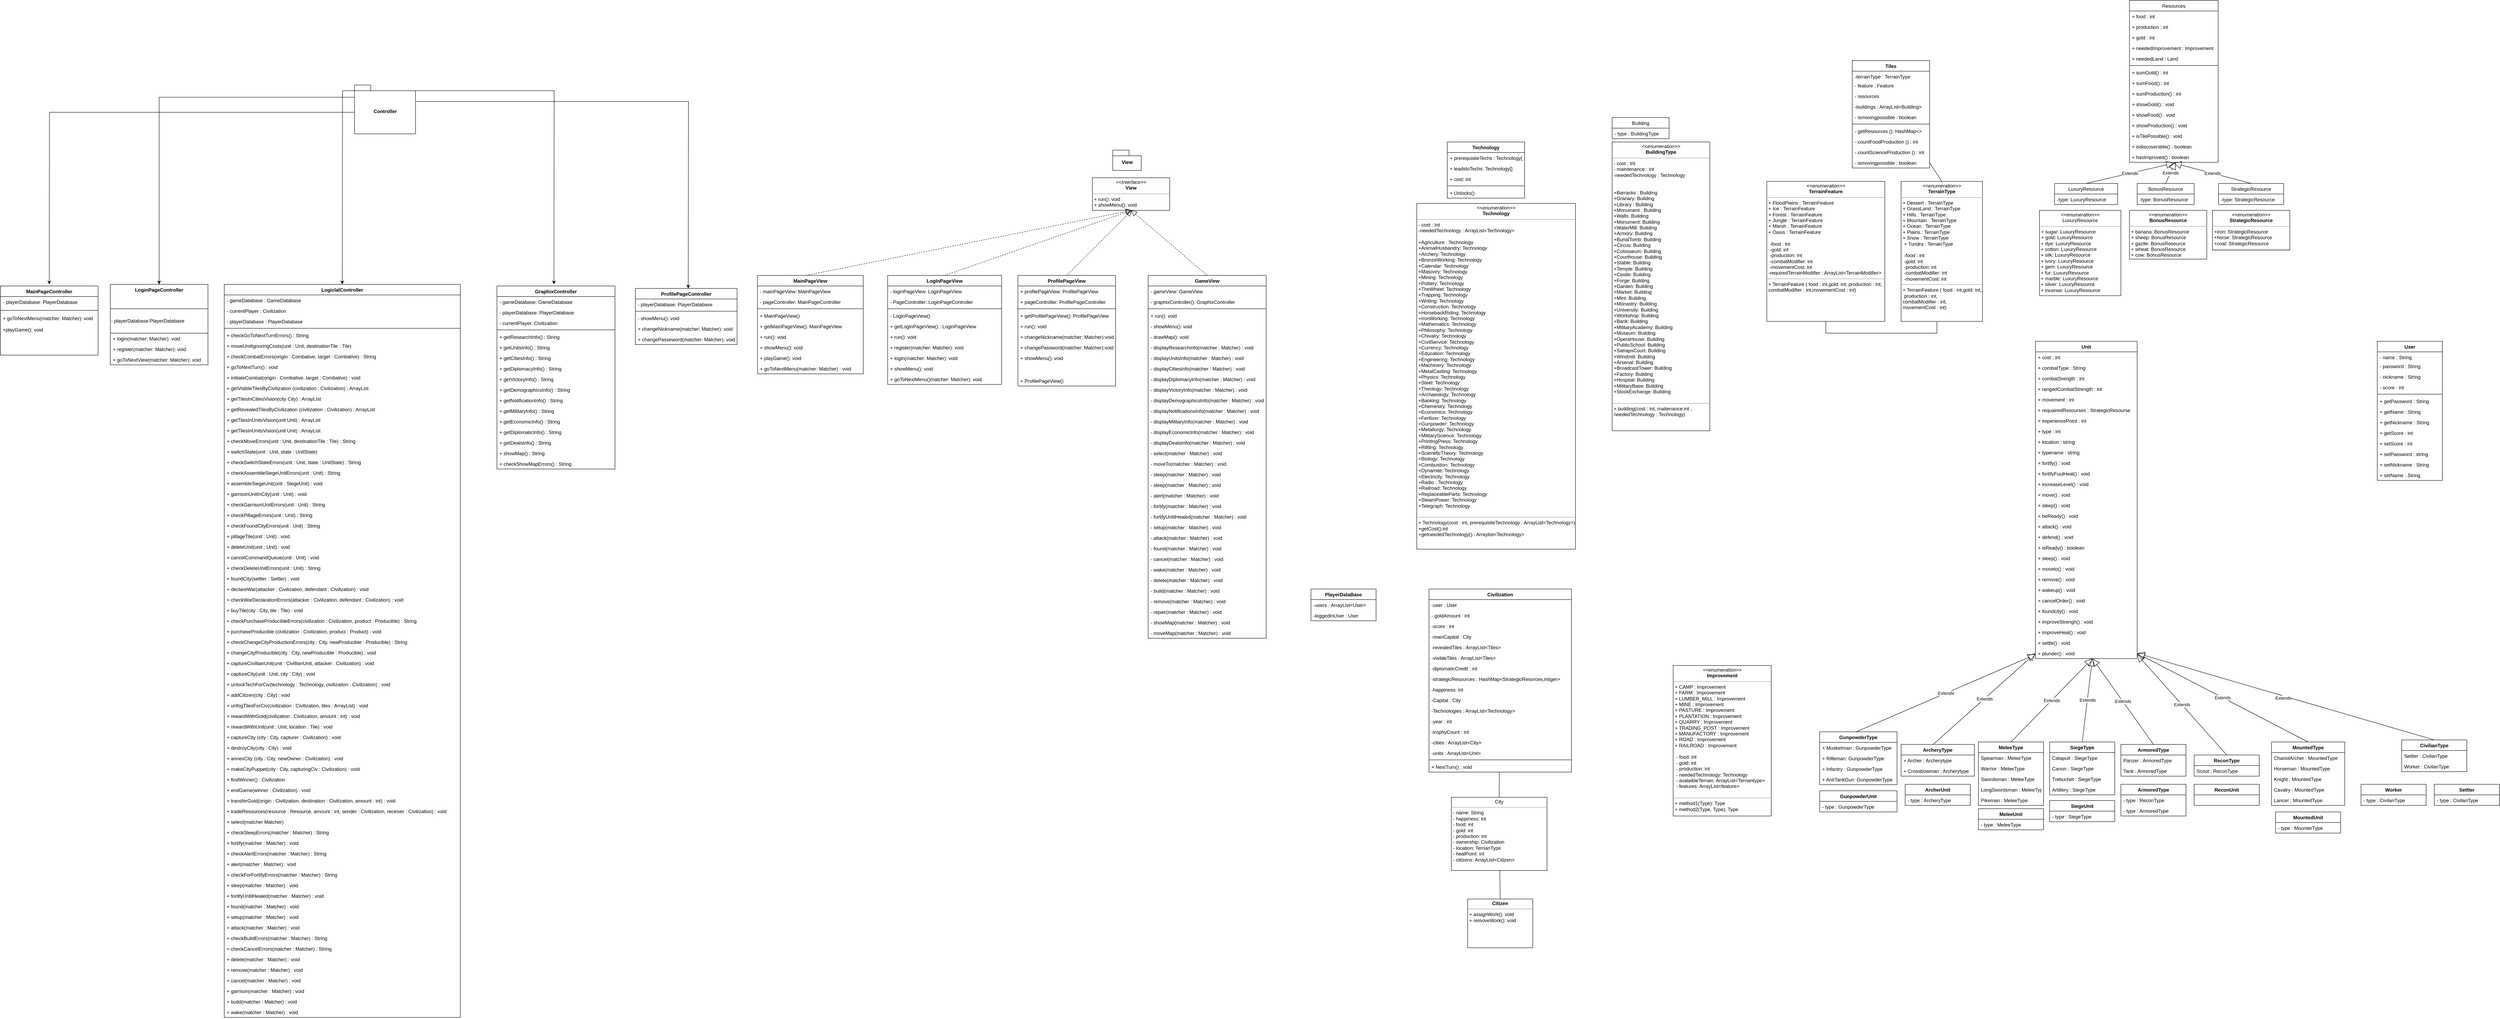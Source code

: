 <mxfile version="17.4.5" type="device"><diagram id="C5RBs43oDa-KdzZeNtuy" name="Page-1"><mxGraphModel dx="6559" dy="2009" grid="1" gridSize="10" guides="1" tooltips="1" connect="1" arrows="1" fold="1" page="1" pageScale="1" pageWidth="827" pageHeight="1169" math="0" shadow="0"><root><mxCell id="WIyWlLk6GJQsqaUBKTNV-0"/><mxCell id="WIyWlLk6GJQsqaUBKTNV-1" parent="WIyWlLk6GJQsqaUBKTNV-0"/><mxCell id="DatPnxnfwFEAz914C6B8-362" value="Tiles" style="swimlane;fontStyle=1;align=center;verticalAlign=top;childLayout=stackLayout;horizontal=1;startSize=26;horizontalStack=0;resizeParent=1;resizeParentMax=0;resizeLast=0;collapsible=1;marginBottom=0;" parent="WIyWlLk6GJQsqaUBKTNV-1" vertex="1"><mxGeometry x="50" y="50" width="190" height="264" as="geometry"/></mxCell><mxCell id="DatPnxnfwFEAz914C6B8-363" value="-terrainType : TerrainType" style="text;strokeColor=none;fillColor=none;align=left;verticalAlign=top;spacingLeft=4;spacingRight=4;overflow=hidden;rotatable=0;points=[[0,0.5],[1,0.5]];portConstraint=eastwest;" parent="DatPnxnfwFEAz914C6B8-362" vertex="1"><mxGeometry y="26" width="190" height="22" as="geometry"/></mxCell><mxCell id="DatPnxnfwFEAz914C6B8-364" value="- feature : Feature" style="text;strokeColor=none;fillColor=none;align=left;verticalAlign=top;spacingLeft=4;spacingRight=4;overflow=hidden;rotatable=0;points=[[0,0.5],[1,0.5]];portConstraint=eastwest;" parent="DatPnxnfwFEAz914C6B8-362" vertex="1"><mxGeometry y="48" width="190" height="26" as="geometry"/></mxCell><mxCell id="DatPnxnfwFEAz914C6B8-365" value="- resources" style="text;strokeColor=none;fillColor=none;align=left;verticalAlign=top;spacingLeft=4;spacingRight=4;overflow=hidden;rotatable=0;points=[[0,0.5],[1,0.5]];portConstraint=eastwest;" parent="DatPnxnfwFEAz914C6B8-362" vertex="1"><mxGeometry y="74" width="190" height="26" as="geometry"/></mxCell><mxCell id="DatPnxnfwFEAz914C6B8-366" value="-buildings : ArrayList&lt;Building&gt;" style="text;strokeColor=none;fillColor=none;align=left;verticalAlign=top;spacingLeft=4;spacingRight=4;overflow=hidden;rotatable=0;points=[[0,0.5],[1,0.5]];portConstraint=eastwest;" parent="DatPnxnfwFEAz914C6B8-362" vertex="1"><mxGeometry y="100" width="190" height="26" as="geometry"/></mxCell><mxCell id="DatPnxnfwFEAz914C6B8-367" value="- ismovingpossible : boolean" style="text;strokeColor=none;fillColor=none;align=left;verticalAlign=top;spacingLeft=4;spacingRight=4;overflow=hidden;rotatable=0;points=[[0,0.5],[1,0.5]];portConstraint=eastwest;" parent="DatPnxnfwFEAz914C6B8-362" vertex="1"><mxGeometry y="126" width="190" height="26" as="geometry"/></mxCell><mxCell id="DatPnxnfwFEAz914C6B8-368" value="" style="line;strokeWidth=1;fillColor=none;align=left;verticalAlign=middle;spacingTop=-1;spacingLeft=3;spacingRight=3;rotatable=0;labelPosition=right;points=[];portConstraint=eastwest;" parent="DatPnxnfwFEAz914C6B8-362" vertex="1"><mxGeometry y="152" width="190" height="8" as="geometry"/></mxCell><mxCell id="DatPnxnfwFEAz914C6B8-369" value="- getResources (): HashMap&lt;&gt;" style="text;strokeColor=none;fillColor=none;align=left;verticalAlign=top;spacingLeft=4;spacingRight=4;overflow=hidden;rotatable=0;points=[[0,0.5],[1,0.5]];portConstraint=eastwest;" parent="DatPnxnfwFEAz914C6B8-362" vertex="1"><mxGeometry y="160" width="190" height="26" as="geometry"/></mxCell><mxCell id="DatPnxnfwFEAz914C6B8-370" value="- countFoodProduction () : int" style="text;strokeColor=none;fillColor=none;align=left;verticalAlign=top;spacingLeft=4;spacingRight=4;overflow=hidden;rotatable=0;points=[[0,0.5],[1,0.5]];portConstraint=eastwest;" parent="DatPnxnfwFEAz914C6B8-362" vertex="1"><mxGeometry y="186" width="190" height="26" as="geometry"/></mxCell><mxCell id="DatPnxnfwFEAz914C6B8-371" value="- countScienceProduction () : int" style="text;strokeColor=none;fillColor=none;align=left;verticalAlign=top;spacingLeft=4;spacingRight=4;overflow=hidden;rotatable=0;points=[[0,0.5],[1,0.5]];portConstraint=eastwest;" parent="DatPnxnfwFEAz914C6B8-362" vertex="1"><mxGeometry y="212" width="190" height="26" as="geometry"/></mxCell><mxCell id="DatPnxnfwFEAz914C6B8-372" value="- ismovingpossible : boolean" style="text;strokeColor=none;fillColor=none;align=left;verticalAlign=top;spacingLeft=4;spacingRight=4;overflow=hidden;rotatable=0;points=[[0,0.5],[1,0.5]];portConstraint=eastwest;" parent="DatPnxnfwFEAz914C6B8-362" vertex="1"><mxGeometry y="238" width="190" height="26" as="geometry"/></mxCell><mxCell id="DatPnxnfwFEAz914C6B8-373" value="User" style="swimlane;fontStyle=1;align=center;verticalAlign=top;childLayout=stackLayout;horizontal=1;startSize=26;horizontalStack=0;resizeParent=1;resizeParentMax=0;resizeLast=0;collapsible=1;marginBottom=0;" parent="WIyWlLk6GJQsqaUBKTNV-1" vertex="1"><mxGeometry x="1340" y="740" width="160" height="342" as="geometry"/></mxCell><mxCell id="DatPnxnfwFEAz914C6B8-374" value="- name : String" style="text;strokeColor=none;fillColor=none;align=left;verticalAlign=top;spacingLeft=4;spacingRight=4;overflow=hidden;rotatable=0;points=[[0,0.5],[1,0.5]];portConstraint=eastwest;" parent="DatPnxnfwFEAz914C6B8-373" vertex="1"><mxGeometry y="26" width="160" height="22" as="geometry"/></mxCell><mxCell id="DatPnxnfwFEAz914C6B8-375" value="- password : String&#10;" style="text;strokeColor=none;fillColor=none;align=left;verticalAlign=top;spacingLeft=4;spacingRight=4;overflow=hidden;rotatable=0;points=[[0,0.5],[1,0.5]];portConstraint=eastwest;" parent="DatPnxnfwFEAz914C6B8-373" vertex="1"><mxGeometry y="48" width="160" height="26" as="geometry"/></mxCell><mxCell id="DatPnxnfwFEAz914C6B8-376" value="- nickname : String" style="text;strokeColor=none;fillColor=none;align=left;verticalAlign=top;spacingLeft=4;spacingRight=4;overflow=hidden;rotatable=0;points=[[0,0.5],[1,0.5]];portConstraint=eastwest;" parent="DatPnxnfwFEAz914C6B8-373" vertex="1"><mxGeometry y="74" width="160" height="26" as="geometry"/></mxCell><mxCell id="DatPnxnfwFEAz914C6B8-377" value="- score : int" style="text;strokeColor=none;fillColor=none;align=left;verticalAlign=top;spacingLeft=4;spacingRight=4;overflow=hidden;rotatable=0;points=[[0,0.5],[1,0.5]];portConstraint=eastwest;" parent="DatPnxnfwFEAz914C6B8-373" vertex="1"><mxGeometry y="100" width="160" height="26" as="geometry"/></mxCell><mxCell id="DatPnxnfwFEAz914C6B8-378" value="" style="line;strokeWidth=1;fillColor=none;align=left;verticalAlign=middle;spacingTop=-1;spacingLeft=3;spacingRight=3;rotatable=0;labelPosition=right;points=[];portConstraint=eastwest;" parent="DatPnxnfwFEAz914C6B8-373" vertex="1"><mxGeometry y="126" width="160" height="8" as="geometry"/></mxCell><mxCell id="DatPnxnfwFEAz914C6B8-379" value="+ getPassword : String" style="text;strokeColor=none;fillColor=none;align=left;verticalAlign=top;spacingLeft=4;spacingRight=4;overflow=hidden;rotatable=0;points=[[0,0.5],[1,0.5]];portConstraint=eastwest;" parent="DatPnxnfwFEAz914C6B8-373" vertex="1"><mxGeometry y="134" width="160" height="26" as="geometry"/></mxCell><mxCell id="DatPnxnfwFEAz914C6B8-380" value="+ getName : String" style="text;strokeColor=none;fillColor=none;align=left;verticalAlign=top;spacingLeft=4;spacingRight=4;overflow=hidden;rotatable=0;points=[[0,0.5],[1,0.5]];portConstraint=eastwest;" parent="DatPnxnfwFEAz914C6B8-373" vertex="1"><mxGeometry y="160" width="160" height="26" as="geometry"/></mxCell><mxCell id="DatPnxnfwFEAz914C6B8-381" value="+ getNickname : String" style="text;strokeColor=none;fillColor=none;align=left;verticalAlign=top;spacingLeft=4;spacingRight=4;overflow=hidden;rotatable=0;points=[[0,0.5],[1,0.5]];portConstraint=eastwest;" parent="DatPnxnfwFEAz914C6B8-373" vertex="1"><mxGeometry y="186" width="160" height="26" as="geometry"/></mxCell><mxCell id="DatPnxnfwFEAz914C6B8-382" value="+ getScore : int" style="text;strokeColor=none;fillColor=none;align=left;verticalAlign=top;spacingLeft=4;spacingRight=4;overflow=hidden;rotatable=0;points=[[0,0.5],[1,0.5]];portConstraint=eastwest;" parent="DatPnxnfwFEAz914C6B8-373" vertex="1"><mxGeometry y="212" width="160" height="26" as="geometry"/></mxCell><mxCell id="DatPnxnfwFEAz914C6B8-383" value="+ setScore : int" style="text;strokeColor=none;fillColor=none;align=left;verticalAlign=top;spacingLeft=4;spacingRight=4;overflow=hidden;rotatable=0;points=[[0,0.5],[1,0.5]];portConstraint=eastwest;" parent="DatPnxnfwFEAz914C6B8-373" vertex="1"><mxGeometry y="238" width="160" height="26" as="geometry"/></mxCell><mxCell id="DatPnxnfwFEAz914C6B8-384" value="+ setPassword : string" style="text;strokeColor=none;fillColor=none;align=left;verticalAlign=top;spacingLeft=4;spacingRight=4;overflow=hidden;rotatable=0;points=[[0,0.5],[1,0.5]];portConstraint=eastwest;" parent="DatPnxnfwFEAz914C6B8-373" vertex="1"><mxGeometry y="264" width="160" height="26" as="geometry"/></mxCell><mxCell id="DatPnxnfwFEAz914C6B8-385" value="+ setNickname : String" style="text;strokeColor=none;fillColor=none;align=left;verticalAlign=top;spacingLeft=4;spacingRight=4;overflow=hidden;rotatable=0;points=[[0,0.5],[1,0.5]];portConstraint=eastwest;" parent="DatPnxnfwFEAz914C6B8-373" vertex="1"><mxGeometry y="290" width="160" height="26" as="geometry"/></mxCell><mxCell id="DatPnxnfwFEAz914C6B8-386" value="+ setName : String" style="text;strokeColor=none;fillColor=none;align=left;verticalAlign=top;spacingLeft=4;spacingRight=4;overflow=hidden;rotatable=0;points=[[0,0.5],[1,0.5]];portConstraint=eastwest;" parent="DatPnxnfwFEAz914C6B8-373" vertex="1"><mxGeometry y="316" width="160" height="26" as="geometry"/></mxCell><mxCell id="DatPnxnfwFEAz914C6B8-387" value="Resources" style="swimlane;fontStyle=0;childLayout=stackLayout;horizontal=1;startSize=26;fillColor=none;horizontalStack=0;resizeParent=1;resizeParentMax=0;resizeLast=0;collapsible=1;marginBottom=0;" parent="WIyWlLk6GJQsqaUBKTNV-1" vertex="1"><mxGeometry x="731" y="-98" width="218" height="398" as="geometry"/></mxCell><mxCell id="DatPnxnfwFEAz914C6B8-388" value="+ food : int" style="text;strokeColor=none;fillColor=none;align=left;verticalAlign=top;spacingLeft=4;spacingRight=4;overflow=hidden;rotatable=0;points=[[0,0.5],[1,0.5]];portConstraint=eastwest;" parent="DatPnxnfwFEAz914C6B8-387" vertex="1"><mxGeometry y="26" width="218" height="26" as="geometry"/></mxCell><mxCell id="DatPnxnfwFEAz914C6B8-389" value="+ production : int" style="text;strokeColor=none;fillColor=none;align=left;verticalAlign=top;spacingLeft=4;spacingRight=4;overflow=hidden;rotatable=0;points=[[0,0.5],[1,0.5]];portConstraint=eastwest;" parent="DatPnxnfwFEAz914C6B8-387" vertex="1"><mxGeometry y="52" width="218" height="26" as="geometry"/></mxCell><mxCell id="DatPnxnfwFEAz914C6B8-390" value="+ gold : int" style="text;strokeColor=none;fillColor=none;align=left;verticalAlign=top;spacingLeft=4;spacingRight=4;overflow=hidden;rotatable=0;points=[[0,0.5],[1,0.5]];portConstraint=eastwest;" parent="DatPnxnfwFEAz914C6B8-387" vertex="1"><mxGeometry y="78" width="218" height="26" as="geometry"/></mxCell><mxCell id="DatPnxnfwFEAz914C6B8-391" value="+ neededImprovement : Improvement" style="text;strokeColor=none;fillColor=none;align=left;verticalAlign=top;spacingLeft=4;spacingRight=4;overflow=hidden;rotatable=0;points=[[0,0.5],[1,0.5]];portConstraint=eastwest;" parent="DatPnxnfwFEAz914C6B8-387" vertex="1"><mxGeometry y="104" width="218" height="26" as="geometry"/></mxCell><mxCell id="DatPnxnfwFEAz914C6B8-392" value="+ neededLand : Land" style="text;strokeColor=none;fillColor=none;align=left;verticalAlign=top;spacingLeft=4;spacingRight=4;overflow=hidden;rotatable=0;points=[[0,0.5],[1,0.5]];portConstraint=eastwest;" parent="DatPnxnfwFEAz914C6B8-387" vertex="1"><mxGeometry y="130" width="218" height="26" as="geometry"/></mxCell><mxCell id="DatPnxnfwFEAz914C6B8-393" value="" style="line;strokeWidth=1;fillColor=none;align=left;verticalAlign=middle;spacingTop=-1;spacingLeft=3;spacingRight=3;rotatable=0;labelPosition=right;points=[];portConstraint=eastwest;" parent="DatPnxnfwFEAz914C6B8-387" vertex="1"><mxGeometry y="156" width="218" height="8" as="geometry"/></mxCell><mxCell id="DatPnxnfwFEAz914C6B8-394" value="+ sumGold() : int" style="text;strokeColor=none;fillColor=none;align=left;verticalAlign=top;spacingLeft=4;spacingRight=4;overflow=hidden;rotatable=0;points=[[0,0.5],[1,0.5]];portConstraint=eastwest;" parent="DatPnxnfwFEAz914C6B8-387" vertex="1"><mxGeometry y="164" width="218" height="26" as="geometry"/></mxCell><mxCell id="DatPnxnfwFEAz914C6B8-395" value="+ sumFood() : int" style="text;strokeColor=none;fillColor=none;align=left;verticalAlign=top;spacingLeft=4;spacingRight=4;overflow=hidden;rotatable=0;points=[[0,0.5],[1,0.5]];portConstraint=eastwest;" parent="DatPnxnfwFEAz914C6B8-387" vertex="1"><mxGeometry y="190" width="218" height="26" as="geometry"/></mxCell><mxCell id="DatPnxnfwFEAz914C6B8-396" value="+ sumProduction() : int" style="text;strokeColor=none;fillColor=none;align=left;verticalAlign=top;spacingLeft=4;spacingRight=4;overflow=hidden;rotatable=0;points=[[0,0.5],[1,0.5]];portConstraint=eastwest;" parent="DatPnxnfwFEAz914C6B8-387" vertex="1"><mxGeometry y="216" width="218" height="26" as="geometry"/></mxCell><mxCell id="DatPnxnfwFEAz914C6B8-397" value="+ showGold() : void" style="text;strokeColor=none;fillColor=none;align=left;verticalAlign=top;spacingLeft=4;spacingRight=4;overflow=hidden;rotatable=0;points=[[0,0.5],[1,0.5]];portConstraint=eastwest;" parent="DatPnxnfwFEAz914C6B8-387" vertex="1"><mxGeometry y="242" width="218" height="26" as="geometry"/></mxCell><mxCell id="DatPnxnfwFEAz914C6B8-398" value="+ showFood() : void" style="text;strokeColor=none;fillColor=none;align=left;verticalAlign=top;spacingLeft=4;spacingRight=4;overflow=hidden;rotatable=0;points=[[0,0.5],[1,0.5]];portConstraint=eastwest;" parent="DatPnxnfwFEAz914C6B8-387" vertex="1"><mxGeometry y="268" width="218" height="26" as="geometry"/></mxCell><mxCell id="DatPnxnfwFEAz914C6B8-399" value="+ showProduction() : void" style="text;strokeColor=none;fillColor=none;align=left;verticalAlign=top;spacingLeft=4;spacingRight=4;overflow=hidden;rotatable=0;points=[[0,0.5],[1,0.5]];portConstraint=eastwest;" parent="DatPnxnfwFEAz914C6B8-387" vertex="1"><mxGeometry y="294" width="218" height="26" as="geometry"/></mxCell><mxCell id="DatPnxnfwFEAz914C6B8-400" value="+ isTilePossible() : void" style="text;strokeColor=none;fillColor=none;align=left;verticalAlign=top;spacingLeft=4;spacingRight=4;overflow=hidden;rotatable=0;points=[[0,0.5],[1,0.5]];portConstraint=eastwest;" parent="DatPnxnfwFEAz914C6B8-387" vertex="1"><mxGeometry y="320" width="218" height="26" as="geometry"/></mxCell><mxCell id="DatPnxnfwFEAz914C6B8-401" value="+ isdiscoverable() : boolean" style="text;strokeColor=none;fillColor=none;align=left;verticalAlign=top;spacingLeft=4;spacingRight=4;overflow=hidden;rotatable=0;points=[[0,0.5],[1,0.5]];portConstraint=eastwest;" parent="DatPnxnfwFEAz914C6B8-387" vertex="1"><mxGeometry y="346" width="218" height="26" as="geometry"/></mxCell><mxCell id="DatPnxnfwFEAz914C6B8-402" value="+ hasImproved() : boolean" style="text;strokeColor=none;fillColor=none;align=left;verticalAlign=top;spacingLeft=4;spacingRight=4;overflow=hidden;rotatable=0;points=[[0,0.5],[1,0.5]];portConstraint=eastwest;" parent="DatPnxnfwFEAz914C6B8-387" vertex="1"><mxGeometry y="372" width="218" height="26" as="geometry"/></mxCell><mxCell id="DatPnxnfwFEAz914C6B8-403" value="BonusResource" style="swimlane;fontStyle=0;childLayout=stackLayout;horizontal=1;startSize=26;fillColor=none;horizontalStack=0;resizeParent=1;resizeParentMax=0;resizeLast=0;collapsible=1;marginBottom=0;" parent="WIyWlLk6GJQsqaUBKTNV-1" vertex="1"><mxGeometry x="750" y="352" width="140" height="52" as="geometry"/></mxCell><mxCell id="DatPnxnfwFEAz914C6B8-404" value="-type: BonusResource" style="text;strokeColor=none;fillColor=none;align=left;verticalAlign=top;spacingLeft=4;spacingRight=4;overflow=hidden;rotatable=0;points=[[0,0.5],[1,0.5]];portConstraint=eastwest;" parent="DatPnxnfwFEAz914C6B8-403" vertex="1"><mxGeometry y="26" width="140" height="26" as="geometry"/></mxCell><mxCell id="DatPnxnfwFEAz914C6B8-405" value="StrategicResource" style="swimlane;fontStyle=0;childLayout=stackLayout;horizontal=1;startSize=26;fillColor=none;horizontalStack=0;resizeParent=1;resizeParentMax=0;resizeLast=0;collapsible=1;marginBottom=0;" parent="WIyWlLk6GJQsqaUBKTNV-1" vertex="1"><mxGeometry x="950" y="352" width="160" height="52" as="geometry"/></mxCell><mxCell id="DatPnxnfwFEAz914C6B8-406" value="-type: StrategicResource" style="text;strokeColor=none;fillColor=none;align=left;verticalAlign=top;spacingLeft=4;spacingRight=4;overflow=hidden;rotatable=0;points=[[0,0.5],[1,0.5]];portConstraint=eastwest;" parent="DatPnxnfwFEAz914C6B8-405" vertex="1"><mxGeometry y="26" width="160" height="26" as="geometry"/></mxCell><mxCell id="DatPnxnfwFEAz914C6B8-407" value="LuxuryResource" style="swimlane;fontStyle=0;childLayout=stackLayout;horizontal=1;startSize=26;fillColor=none;horizontalStack=0;resizeParent=1;resizeParentMax=0;resizeLast=0;collapsible=1;marginBottom=0;" parent="WIyWlLk6GJQsqaUBKTNV-1" vertex="1"><mxGeometry x="547" y="352" width="155" height="52" as="geometry"/></mxCell><mxCell id="DatPnxnfwFEAz914C6B8-408" value="-type: LuxuryResource" style="text;strokeColor=none;fillColor=none;align=left;verticalAlign=top;spacingLeft=4;spacingRight=4;overflow=hidden;rotatable=0;points=[[0,0.5],[1,0.5]];portConstraint=eastwest;" parent="DatPnxnfwFEAz914C6B8-407" vertex="1"><mxGeometry y="26" width="155" height="26" as="geometry"/></mxCell><mxCell id="DatPnxnfwFEAz914C6B8-409" value="Unit" style="swimlane;fontStyle=1;align=center;verticalAlign=top;childLayout=stackLayout;horizontal=1;startSize=26;horizontalStack=0;resizeParent=1;resizeParentMax=0;resizeLast=0;collapsible=1;marginBottom=0;" parent="WIyWlLk6GJQsqaUBKTNV-1" vertex="1"><mxGeometry x="500" y="740" width="250" height="780" as="geometry"/></mxCell><mxCell id="DatPnxnfwFEAz914C6B8-410" value="+ cost : int" style="text;strokeColor=none;fillColor=none;align=left;verticalAlign=top;spacingLeft=4;spacingRight=4;overflow=hidden;rotatable=0;points=[[0,0.5],[1,0.5]];portConstraint=eastwest;" parent="DatPnxnfwFEAz914C6B8-409" vertex="1"><mxGeometry y="26" width="250" height="26" as="geometry"/></mxCell><mxCell id="DatPnxnfwFEAz914C6B8-411" value="+ combatType : String" style="text;strokeColor=none;fillColor=none;align=left;verticalAlign=top;spacingLeft=4;spacingRight=4;overflow=hidden;rotatable=0;points=[[0,0.5],[1,0.5]];portConstraint=eastwest;" parent="DatPnxnfwFEAz914C6B8-409" vertex="1"><mxGeometry y="52" width="250" height="26" as="geometry"/></mxCell><mxCell id="DatPnxnfwFEAz914C6B8-412" value="+ combatSrength : int" style="text;strokeColor=none;fillColor=none;align=left;verticalAlign=top;spacingLeft=4;spacingRight=4;overflow=hidden;rotatable=0;points=[[0,0.5],[1,0.5]];portConstraint=eastwest;" parent="DatPnxnfwFEAz914C6B8-409" vertex="1"><mxGeometry y="78" width="250" height="26" as="geometry"/></mxCell><mxCell id="DatPnxnfwFEAz914C6B8-413" value="+ rangedCombatStrength : int" style="text;strokeColor=none;fillColor=none;align=left;verticalAlign=top;spacingLeft=4;spacingRight=4;overflow=hidden;rotatable=0;points=[[0,0.5],[1,0.5]];portConstraint=eastwest;" parent="DatPnxnfwFEAz914C6B8-409" vertex="1"><mxGeometry y="104" width="250" height="26" as="geometry"/></mxCell><mxCell id="DatPnxnfwFEAz914C6B8-414" value="+ movement : int" style="text;strokeColor=none;fillColor=none;align=left;verticalAlign=top;spacingLeft=4;spacingRight=4;overflow=hidden;rotatable=0;points=[[0,0.5],[1,0.5]];portConstraint=eastwest;" parent="DatPnxnfwFEAz914C6B8-409" vertex="1"><mxGeometry y="130" width="250" height="26" as="geometry"/></mxCell><mxCell id="DatPnxnfwFEAz914C6B8-415" value="+ requairedResourses : StrategicResourse" style="text;strokeColor=none;fillColor=none;align=left;verticalAlign=top;spacingLeft=4;spacingRight=4;overflow=hidden;rotatable=0;points=[[0,0.5],[1,0.5]];portConstraint=eastwest;" parent="DatPnxnfwFEAz914C6B8-409" vertex="1"><mxGeometry y="156" width="250" height="26" as="geometry"/></mxCell><mxCell id="DatPnxnfwFEAz914C6B8-416" value="+ experiencePoint : int" style="text;strokeColor=none;fillColor=none;align=left;verticalAlign=top;spacingLeft=4;spacingRight=4;overflow=hidden;rotatable=0;points=[[0,0.5],[1,0.5]];portConstraint=eastwest;" parent="DatPnxnfwFEAz914C6B8-409" vertex="1"><mxGeometry y="182" width="250" height="26" as="geometry"/></mxCell><mxCell id="DatPnxnfwFEAz914C6B8-417" value="+ type : int" style="text;strokeColor=none;fillColor=none;align=left;verticalAlign=top;spacingLeft=4;spacingRight=4;overflow=hidden;rotatable=0;points=[[0,0.5],[1,0.5]];portConstraint=eastwest;" parent="DatPnxnfwFEAz914C6B8-409" vertex="1"><mxGeometry y="208" width="250" height="26" as="geometry"/></mxCell><mxCell id="DatPnxnfwFEAz914C6B8-418" value="+ location : string" style="text;strokeColor=none;fillColor=none;align=left;verticalAlign=top;spacingLeft=4;spacingRight=4;overflow=hidden;rotatable=0;points=[[0,0.5],[1,0.5]];portConstraint=eastwest;" parent="DatPnxnfwFEAz914C6B8-409" vertex="1"><mxGeometry y="234" width="250" height="26" as="geometry"/></mxCell><mxCell id="DatPnxnfwFEAz914C6B8-419" value="+ typename : string" style="text;strokeColor=none;fillColor=none;align=left;verticalAlign=top;spacingLeft=4;spacingRight=4;overflow=hidden;rotatable=0;points=[[0,0.5],[1,0.5]];portConstraint=eastwest;" parent="DatPnxnfwFEAz914C6B8-409" vertex="1"><mxGeometry y="260" width="250" height="26" as="geometry"/></mxCell><mxCell id="DatPnxnfwFEAz914C6B8-420" value="+ fortify() : void" style="text;strokeColor=none;fillColor=none;align=left;verticalAlign=top;spacingLeft=4;spacingRight=4;overflow=hidden;rotatable=0;points=[[0,0.5],[1,0.5]];portConstraint=eastwest;" parent="DatPnxnfwFEAz914C6B8-409" vertex="1"><mxGeometry y="286" width="250" height="26" as="geometry"/></mxCell><mxCell id="DatPnxnfwFEAz914C6B8-421" value="+ fortifyFuulHeal() : void" style="text;strokeColor=none;fillColor=none;align=left;verticalAlign=top;spacingLeft=4;spacingRight=4;overflow=hidden;rotatable=0;points=[[0,0.5],[1,0.5]];portConstraint=eastwest;" parent="DatPnxnfwFEAz914C6B8-409" vertex="1"><mxGeometry y="312" width="250" height="26" as="geometry"/></mxCell><mxCell id="DatPnxnfwFEAz914C6B8-422" value="+ increaseLevel() : void" style="text;strokeColor=none;fillColor=none;align=left;verticalAlign=top;spacingLeft=4;spacingRight=4;overflow=hidden;rotatable=0;points=[[0,0.5],[1,0.5]];portConstraint=eastwest;" parent="DatPnxnfwFEAz914C6B8-409" vertex="1"><mxGeometry y="338" width="250" height="26" as="geometry"/></mxCell><mxCell id="DatPnxnfwFEAz914C6B8-423" value="+ move() : void" style="text;strokeColor=none;fillColor=none;align=left;verticalAlign=top;spacingLeft=4;spacingRight=4;overflow=hidden;rotatable=0;points=[[0,0.5],[1,0.5]];portConstraint=eastwest;" parent="DatPnxnfwFEAz914C6B8-409" vertex="1"><mxGeometry y="364" width="250" height="26" as="geometry"/></mxCell><mxCell id="DatPnxnfwFEAz914C6B8-424" value="+ sleep() : void" style="text;strokeColor=none;fillColor=none;align=left;verticalAlign=top;spacingLeft=4;spacingRight=4;overflow=hidden;rotatable=0;points=[[0,0.5],[1,0.5]];portConstraint=eastwest;" parent="DatPnxnfwFEAz914C6B8-409" vertex="1"><mxGeometry y="390" width="250" height="26" as="geometry"/></mxCell><mxCell id="DatPnxnfwFEAz914C6B8-425" value="+ beReady() : void" style="text;strokeColor=none;fillColor=none;align=left;verticalAlign=top;spacingLeft=4;spacingRight=4;overflow=hidden;rotatable=0;points=[[0,0.5],[1,0.5]];portConstraint=eastwest;" parent="DatPnxnfwFEAz914C6B8-409" vertex="1"><mxGeometry y="416" width="250" height="26" as="geometry"/></mxCell><mxCell id="DatPnxnfwFEAz914C6B8-426" value="+ attack() : void" style="text;strokeColor=none;fillColor=none;align=left;verticalAlign=top;spacingLeft=4;spacingRight=4;overflow=hidden;rotatable=0;points=[[0,0.5],[1,0.5]];portConstraint=eastwest;" parent="DatPnxnfwFEAz914C6B8-409" vertex="1"><mxGeometry y="442" width="250" height="26" as="geometry"/></mxCell><mxCell id="DatPnxnfwFEAz914C6B8-427" value="+ defend() : void" style="text;strokeColor=none;fillColor=none;align=left;verticalAlign=top;spacingLeft=4;spacingRight=4;overflow=hidden;rotatable=0;points=[[0,0.5],[1,0.5]];portConstraint=eastwest;" parent="DatPnxnfwFEAz914C6B8-409" vertex="1"><mxGeometry y="468" width="250" height="26" as="geometry"/></mxCell><mxCell id="DatPnxnfwFEAz914C6B8-428" value="+ isReady() : boolean" style="text;strokeColor=none;fillColor=none;align=left;verticalAlign=top;spacingLeft=4;spacingRight=4;overflow=hidden;rotatable=0;points=[[0,0.5],[1,0.5]];portConstraint=eastwest;" parent="DatPnxnfwFEAz914C6B8-409" vertex="1"><mxGeometry y="494" width="250" height="26" as="geometry"/></mxCell><mxCell id="DatPnxnfwFEAz914C6B8-429" value="+ sleep() : void" style="text;strokeColor=none;fillColor=none;align=left;verticalAlign=top;spacingLeft=4;spacingRight=4;overflow=hidden;rotatable=0;points=[[0,0.5],[1,0.5]];portConstraint=eastwest;" parent="DatPnxnfwFEAz914C6B8-409" vertex="1"><mxGeometry y="520" width="250" height="26" as="geometry"/></mxCell><mxCell id="DatPnxnfwFEAz914C6B8-430" value="+ moveto() : void" style="text;strokeColor=none;fillColor=none;align=left;verticalAlign=top;spacingLeft=4;spacingRight=4;overflow=hidden;rotatable=0;points=[[0,0.5],[1,0.5]];portConstraint=eastwest;" parent="DatPnxnfwFEAz914C6B8-409" vertex="1"><mxGeometry y="546" width="250" height="26" as="geometry"/></mxCell><mxCell id="DatPnxnfwFEAz914C6B8-431" value="+ remove() : void" style="text;strokeColor=none;fillColor=none;align=left;verticalAlign=top;spacingLeft=4;spacingRight=4;overflow=hidden;rotatable=0;points=[[0,0.5],[1,0.5]];portConstraint=eastwest;" parent="DatPnxnfwFEAz914C6B8-409" vertex="1"><mxGeometry y="572" width="250" height="26" as="geometry"/></mxCell><mxCell id="DatPnxnfwFEAz914C6B8-432" value="+ wakeup() : void" style="text;strokeColor=none;fillColor=none;align=left;verticalAlign=top;spacingLeft=4;spacingRight=4;overflow=hidden;rotatable=0;points=[[0,0.5],[1,0.5]];portConstraint=eastwest;" parent="DatPnxnfwFEAz914C6B8-409" vertex="1"><mxGeometry y="598" width="250" height="26" as="geometry"/></mxCell><mxCell id="DatPnxnfwFEAz914C6B8-433" value="+ cancelOrder() : void" style="text;strokeColor=none;fillColor=none;align=left;verticalAlign=top;spacingLeft=4;spacingRight=4;overflow=hidden;rotatable=0;points=[[0,0.5],[1,0.5]];portConstraint=eastwest;" parent="DatPnxnfwFEAz914C6B8-409" vertex="1"><mxGeometry y="624" width="250" height="26" as="geometry"/></mxCell><mxCell id="DatPnxnfwFEAz914C6B8-434" value="+ foundcity() : void" style="text;strokeColor=none;fillColor=none;align=left;verticalAlign=top;spacingLeft=4;spacingRight=4;overflow=hidden;rotatable=0;points=[[0,0.5],[1,0.5]];portConstraint=eastwest;" parent="DatPnxnfwFEAz914C6B8-409" vertex="1"><mxGeometry y="650" width="250" height="26" as="geometry"/></mxCell><mxCell id="DatPnxnfwFEAz914C6B8-435" value="+ improveStrengh() : void" style="text;strokeColor=none;fillColor=none;align=left;verticalAlign=top;spacingLeft=4;spacingRight=4;overflow=hidden;rotatable=0;points=[[0,0.5],[1,0.5]];portConstraint=eastwest;" parent="DatPnxnfwFEAz914C6B8-409" vertex="1"><mxGeometry y="676" width="250" height="26" as="geometry"/></mxCell><mxCell id="DatPnxnfwFEAz914C6B8-436" value="+ improveHeal() : void" style="text;strokeColor=none;fillColor=none;align=left;verticalAlign=top;spacingLeft=4;spacingRight=4;overflow=hidden;rotatable=0;points=[[0,0.5],[1,0.5]];portConstraint=eastwest;" parent="DatPnxnfwFEAz914C6B8-409" vertex="1"><mxGeometry y="702" width="250" height="26" as="geometry"/></mxCell><mxCell id="DatPnxnfwFEAz914C6B8-437" value="+ settle() : void" style="text;strokeColor=none;fillColor=none;align=left;verticalAlign=top;spacingLeft=4;spacingRight=4;overflow=hidden;rotatable=0;points=[[0,0.5],[1,0.5]];portConstraint=eastwest;" parent="DatPnxnfwFEAz914C6B8-409" vertex="1"><mxGeometry y="728" width="250" height="26" as="geometry"/></mxCell><mxCell id="DatPnxnfwFEAz914C6B8-438" value="+ plunder() : void" style="text;strokeColor=none;fillColor=none;align=left;verticalAlign=top;spacingLeft=4;spacingRight=4;overflow=hidden;rotatable=0;points=[[0,0.5],[1,0.5]];portConstraint=eastwest;" parent="DatPnxnfwFEAz914C6B8-409" vertex="1"><mxGeometry y="754" width="250" height="26" as="geometry"/></mxCell><mxCell id="DatPnxnfwFEAz914C6B8-439" value="CivilianType" style="swimlane;fontStyle=1;align=center;verticalAlign=top;childLayout=stackLayout;horizontal=1;startSize=26;horizontalStack=0;resizeParent=1;resizeParentMax=0;resizeLast=0;collapsible=1;marginBottom=0;" parent="WIyWlLk6GJQsqaUBKTNV-1" vertex="1"><mxGeometry x="1400" y="1720" width="160" height="78" as="geometry"/></mxCell><mxCell id="DatPnxnfwFEAz914C6B8-440" value="Settler : CivilanType" style="text;strokeColor=none;fillColor=none;align=left;verticalAlign=top;spacingLeft=4;spacingRight=4;overflow=hidden;rotatable=0;points=[[0,0.5],[1,0.5]];portConstraint=eastwest;" parent="DatPnxnfwFEAz914C6B8-439" vertex="1"><mxGeometry y="26" width="160" height="26" as="geometry"/></mxCell><mxCell id="DatPnxnfwFEAz914C6B8-441" value="Worker : CivilanType" style="text;strokeColor=none;fillColor=none;align=left;verticalAlign=top;spacingLeft=4;spacingRight=4;overflow=hidden;rotatable=0;points=[[0,0.5],[1,0.5]];portConstraint=eastwest;" parent="DatPnxnfwFEAz914C6B8-439" vertex="1"><mxGeometry y="52" width="160" height="26" as="geometry"/></mxCell><mxCell id="DatPnxnfwFEAz914C6B8-442" value="SiegeType" style="swimlane;fontStyle=1;align=center;verticalAlign=top;childLayout=stackLayout;horizontal=1;startSize=26;horizontalStack=0;resizeParent=1;resizeParentMax=0;resizeLast=0;collapsible=1;marginBottom=0;" parent="WIyWlLk6GJQsqaUBKTNV-1" vertex="1"><mxGeometry x="535" y="1725" width="160" height="130" as="geometry"/></mxCell><mxCell id="DatPnxnfwFEAz914C6B8-443" value="Catapult : SiegeType" style="text;strokeColor=none;fillColor=none;align=left;verticalAlign=top;spacingLeft=4;spacingRight=4;overflow=hidden;rotatable=0;points=[[0,0.5],[1,0.5]];portConstraint=eastwest;" parent="DatPnxnfwFEAz914C6B8-442" vertex="1"><mxGeometry y="26" width="160" height="26" as="geometry"/></mxCell><mxCell id="DatPnxnfwFEAz914C6B8-444" value="Canon : SiegeType" style="text;strokeColor=none;fillColor=none;align=left;verticalAlign=top;spacingLeft=4;spacingRight=4;overflow=hidden;rotatable=0;points=[[0,0.5],[1,0.5]];portConstraint=eastwest;" parent="DatPnxnfwFEAz914C6B8-442" vertex="1"><mxGeometry y="52" width="160" height="26" as="geometry"/></mxCell><mxCell id="DatPnxnfwFEAz914C6B8-445" value="Trebuchet : SiegeType" style="text;strokeColor=none;fillColor=none;align=left;verticalAlign=top;spacingLeft=4;spacingRight=4;overflow=hidden;rotatable=0;points=[[0,0.5],[1,0.5]];portConstraint=eastwest;" parent="DatPnxnfwFEAz914C6B8-442" vertex="1"><mxGeometry y="78" width="160" height="26" as="geometry"/></mxCell><mxCell id="DatPnxnfwFEAz914C6B8-446" value="Artillery : SiegeType" style="text;strokeColor=none;fillColor=none;align=left;verticalAlign=top;spacingLeft=4;spacingRight=4;overflow=hidden;rotatable=0;points=[[0,0.5],[1,0.5]];portConstraint=eastwest;" parent="DatPnxnfwFEAz914C6B8-442" vertex="1"><mxGeometry y="104" width="160" height="26" as="geometry"/></mxCell><mxCell id="DatPnxnfwFEAz914C6B8-447" value="MeleeType" style="swimlane;fontStyle=1;align=center;verticalAlign=top;childLayout=stackLayout;horizontal=1;startSize=26;horizontalStack=0;resizeParent=1;resizeParentMax=0;resizeLast=0;collapsible=1;marginBottom=0;" parent="WIyWlLk6GJQsqaUBKTNV-1" vertex="1"><mxGeometry x="360" y="1725" width="160" height="156" as="geometry"/></mxCell><mxCell id="DatPnxnfwFEAz914C6B8-448" value="Spearman : MeleeType" style="text;strokeColor=none;fillColor=none;align=left;verticalAlign=top;spacingLeft=4;spacingRight=4;overflow=hidden;rotatable=0;points=[[0,0.5],[1,0.5]];portConstraint=eastwest;" parent="DatPnxnfwFEAz914C6B8-447" vertex="1"><mxGeometry y="26" width="160" height="26" as="geometry"/></mxCell><mxCell id="DatPnxnfwFEAz914C6B8-449" value="Warrior : MeleeType" style="text;strokeColor=none;fillColor=none;align=left;verticalAlign=top;spacingLeft=4;spacingRight=4;overflow=hidden;rotatable=0;points=[[0,0.5],[1,0.5]];portConstraint=eastwest;" parent="DatPnxnfwFEAz914C6B8-447" vertex="1"><mxGeometry y="52" width="160" height="26" as="geometry"/></mxCell><mxCell id="DatPnxnfwFEAz914C6B8-450" value="Swordsman : MeleeType" style="text;strokeColor=none;fillColor=none;align=left;verticalAlign=top;spacingLeft=4;spacingRight=4;overflow=hidden;rotatable=0;points=[[0,0.5],[1,0.5]];portConstraint=eastwest;" parent="DatPnxnfwFEAz914C6B8-447" vertex="1"><mxGeometry y="78" width="160" height="26" as="geometry"/></mxCell><mxCell id="DatPnxnfwFEAz914C6B8-451" value="LongSwordsman : MeleeType" style="text;strokeColor=none;fillColor=none;align=left;verticalAlign=top;spacingLeft=4;spacingRight=4;overflow=hidden;rotatable=0;points=[[0,0.5],[1,0.5]];portConstraint=eastwest;" parent="DatPnxnfwFEAz914C6B8-447" vertex="1"><mxGeometry y="104" width="160" height="26" as="geometry"/></mxCell><mxCell id="DatPnxnfwFEAz914C6B8-452" value="Pikeman : MeleeType" style="text;strokeColor=none;fillColor=none;align=left;verticalAlign=top;spacingLeft=4;spacingRight=4;overflow=hidden;rotatable=0;points=[[0,0.5],[1,0.5]];portConstraint=eastwest;" parent="DatPnxnfwFEAz914C6B8-447" vertex="1"><mxGeometry y="130" width="160" height="26" as="geometry"/></mxCell><mxCell id="DatPnxnfwFEAz914C6B8-453" value="Technology" style="swimlane;fontStyle=1;align=center;verticalAlign=top;childLayout=stackLayout;horizontal=1;startSize=26;horizontalStack=0;resizeParent=1;resizeParentMax=0;resizeLast=0;collapsible=1;marginBottom=0;" parent="WIyWlLk6GJQsqaUBKTNV-1" vertex="1"><mxGeometry x="-945" y="250" width="190" height="138" as="geometry"/></mxCell><mxCell id="DatPnxnfwFEAz914C6B8-454" value="+ prerequisiteTechs : Technology[]" style="text;strokeColor=none;fillColor=none;align=left;verticalAlign=top;spacingLeft=4;spacingRight=4;overflow=hidden;rotatable=0;points=[[0,0.5],[1,0.5]];portConstraint=eastwest;" parent="DatPnxnfwFEAz914C6B8-453" vertex="1"><mxGeometry y="26" width="190" height="26" as="geometry"/></mxCell><mxCell id="DatPnxnfwFEAz914C6B8-455" value="+ leadstoTechs: Technology[]" style="text;strokeColor=none;fillColor=none;align=left;verticalAlign=top;spacingLeft=4;spacingRight=4;overflow=hidden;rotatable=0;points=[[0,0.5],[1,0.5]];portConstraint=eastwest;" parent="DatPnxnfwFEAz914C6B8-453" vertex="1"><mxGeometry y="52" width="190" height="26" as="geometry"/></mxCell><mxCell id="DatPnxnfwFEAz914C6B8-456" value="+ cost: int" style="text;strokeColor=none;fillColor=none;align=left;verticalAlign=top;spacingLeft=4;spacingRight=4;overflow=hidden;rotatable=0;points=[[0,0.5],[1,0.5]];portConstraint=eastwest;" parent="DatPnxnfwFEAz914C6B8-453" vertex="1"><mxGeometry y="78" width="190" height="26" as="geometry"/></mxCell><mxCell id="DatPnxnfwFEAz914C6B8-457" value="" style="line;strokeWidth=1;fillColor=none;align=left;verticalAlign=middle;spacingTop=-1;spacingLeft=3;spacingRight=3;rotatable=0;labelPosition=right;points=[];portConstraint=eastwest;" parent="DatPnxnfwFEAz914C6B8-453" vertex="1"><mxGeometry y="104" width="190" height="8" as="geometry"/></mxCell><mxCell id="DatPnxnfwFEAz914C6B8-458" value="+ Unlocks()" style="text;strokeColor=none;fillColor=none;align=left;verticalAlign=top;spacingLeft=4;spacingRight=4;overflow=hidden;rotatable=0;points=[[0,0.5],[1,0.5]];portConstraint=eastwest;" parent="DatPnxnfwFEAz914C6B8-453" vertex="1"><mxGeometry y="112" width="190" height="26" as="geometry"/></mxCell><mxCell id="DatPnxnfwFEAz914C6B8-459" value="View" style="shape=folder;fontStyle=1;spacingTop=10;tabWidth=40;tabHeight=14;tabPosition=left;html=1;" parent="WIyWlLk6GJQsqaUBKTNV-1" vertex="1"><mxGeometry x="-1767" y="270" width="70" height="50" as="geometry"/></mxCell><mxCell id="DatPnxnfwFEAz914C6B8-460" value="MainPageView" style="swimlane;fontStyle=1;align=center;verticalAlign=top;childLayout=stackLayout;horizontal=1;startSize=26;horizontalStack=0;resizeParent=1;resizeParentMax=0;resizeLast=0;collapsible=1;marginBottom=0;" parent="WIyWlLk6GJQsqaUBKTNV-1" vertex="1"><mxGeometry x="-2640" y="578" width="260" height="242" as="geometry"/></mxCell><mxCell id="DatPnxnfwFEAz914C6B8-461" value="- mainPageView: MainPageView" style="text;strokeColor=none;fillColor=none;align=left;verticalAlign=top;spacingLeft=4;spacingRight=4;overflow=hidden;rotatable=0;points=[[0,0.5],[1,0.5]];portConstraint=eastwest;" parent="DatPnxnfwFEAz914C6B8-460" vertex="1"><mxGeometry y="26" width="260" height="26" as="geometry"/></mxCell><mxCell id="DatPnxnfwFEAz914C6B8-462" value="- pageController: MainPageController" style="text;strokeColor=none;fillColor=none;align=left;verticalAlign=top;spacingLeft=4;spacingRight=4;overflow=hidden;rotatable=0;points=[[0,0.5],[1,0.5]];portConstraint=eastwest;" parent="DatPnxnfwFEAz914C6B8-460" vertex="1"><mxGeometry y="52" width="260" height="26" as="geometry"/></mxCell><mxCell id="DatPnxnfwFEAz914C6B8-463" value="" style="line;strokeWidth=1;fillColor=none;align=left;verticalAlign=middle;spacingTop=-1;spacingLeft=3;spacingRight=3;rotatable=0;labelPosition=right;points=[];portConstraint=eastwest;" parent="DatPnxnfwFEAz914C6B8-460" vertex="1"><mxGeometry y="78" width="260" height="8" as="geometry"/></mxCell><mxCell id="DatPnxnfwFEAz914C6B8-464" value="+ MainPageView()" style="text;strokeColor=none;fillColor=none;align=left;verticalAlign=top;spacingLeft=4;spacingRight=4;overflow=hidden;rotatable=0;points=[[0,0.5],[1,0.5]];portConstraint=eastwest;" parent="DatPnxnfwFEAz914C6B8-460" vertex="1"><mxGeometry y="86" width="260" height="26" as="geometry"/></mxCell><mxCell id="DatPnxnfwFEAz914C6B8-465" value="+ getMainPageView(): MainPageView" style="text;strokeColor=none;fillColor=none;align=left;verticalAlign=top;spacingLeft=4;spacingRight=4;overflow=hidden;rotatable=0;points=[[0,0.5],[1,0.5]];portConstraint=eastwest;" parent="DatPnxnfwFEAz914C6B8-460" vertex="1"><mxGeometry y="112" width="260" height="26" as="geometry"/></mxCell><mxCell id="DatPnxnfwFEAz914C6B8-466" value="+ run(): void" style="text;strokeColor=none;fillColor=none;align=left;verticalAlign=top;spacingLeft=4;spacingRight=4;overflow=hidden;rotatable=0;points=[[0,0.5],[1,0.5]];portConstraint=eastwest;" parent="DatPnxnfwFEAz914C6B8-460" vertex="1"><mxGeometry y="138" width="260" height="26" as="geometry"/></mxCell><mxCell id="DatPnxnfwFEAz914C6B8-467" value="+ showMenu(): void" style="text;strokeColor=none;fillColor=none;align=left;verticalAlign=top;spacingLeft=4;spacingRight=4;overflow=hidden;rotatable=0;points=[[0,0.5],[1,0.5]];portConstraint=eastwest;" parent="DatPnxnfwFEAz914C6B8-460" vertex="1"><mxGeometry y="164" width="260" height="26" as="geometry"/></mxCell><mxCell id="DatPnxnfwFEAz914C6B8-468" value="+ playGame(): void" style="text;strokeColor=none;fillColor=none;align=left;verticalAlign=top;spacingLeft=4;spacingRight=4;overflow=hidden;rotatable=0;points=[[0,0.5],[1,0.5]];portConstraint=eastwest;" parent="DatPnxnfwFEAz914C6B8-460" vertex="1"><mxGeometry y="190" width="260" height="26" as="geometry"/></mxCell><mxCell id="DatPnxnfwFEAz914C6B8-469" value="+ goToNextMenu(matcher: Matcher) : void" style="text;strokeColor=none;fillColor=none;align=left;verticalAlign=top;spacingLeft=4;spacingRight=4;overflow=hidden;rotatable=0;points=[[0,0.5],[1,0.5]];portConstraint=eastwest;" parent="DatPnxnfwFEAz914C6B8-460" vertex="1"><mxGeometry y="216" width="260" height="26" as="geometry"/></mxCell><mxCell id="DatPnxnfwFEAz914C6B8-470" value="LogInPageView" style="swimlane;fontStyle=1;align=center;verticalAlign=top;childLayout=stackLayout;horizontal=1;startSize=26;horizontalStack=0;resizeParent=1;resizeParentMax=0;resizeLast=0;collapsible=1;marginBottom=0;" parent="WIyWlLk6GJQsqaUBKTNV-1" vertex="1"><mxGeometry x="-2320" y="578" width="280" height="268" as="geometry"/></mxCell><mxCell id="DatPnxnfwFEAz914C6B8-471" value="- loginPageView: LoginPageView" style="text;strokeColor=none;fillColor=none;align=left;verticalAlign=top;spacingLeft=4;spacingRight=4;overflow=hidden;rotatable=0;points=[[0,0.5],[1,0.5]];portConstraint=eastwest;" parent="DatPnxnfwFEAz914C6B8-470" vertex="1"><mxGeometry y="26" width="280" height="26" as="geometry"/></mxCell><mxCell id="DatPnxnfwFEAz914C6B8-472" value="- PageController: LoginPageController" style="text;strokeColor=none;fillColor=none;align=left;verticalAlign=top;spacingLeft=4;spacingRight=4;overflow=hidden;rotatable=0;points=[[0,0.5],[1,0.5]];portConstraint=eastwest;" parent="DatPnxnfwFEAz914C6B8-470" vertex="1"><mxGeometry y="52" width="280" height="26" as="geometry"/></mxCell><mxCell id="DatPnxnfwFEAz914C6B8-473" value="" style="line;strokeWidth=1;fillColor=none;align=left;verticalAlign=middle;spacingTop=-1;spacingLeft=3;spacingRight=3;rotatable=0;labelPosition=right;points=[];portConstraint=eastwest;" parent="DatPnxnfwFEAz914C6B8-470" vertex="1"><mxGeometry y="78" width="280" height="8" as="geometry"/></mxCell><mxCell id="DatPnxnfwFEAz914C6B8-474" value="- LoginPageView() " style="text;strokeColor=none;fillColor=none;align=left;verticalAlign=top;spacingLeft=4;spacingRight=4;overflow=hidden;rotatable=0;points=[[0,0.5],[1,0.5]];portConstraint=eastwest;" parent="DatPnxnfwFEAz914C6B8-470" vertex="1"><mxGeometry y="86" width="280" height="26" as="geometry"/></mxCell><mxCell id="DatPnxnfwFEAz914C6B8-475" value="+ getLoginPageView() : LoginPageView" style="text;strokeColor=none;fillColor=none;align=left;verticalAlign=top;spacingLeft=4;spacingRight=4;overflow=hidden;rotatable=0;points=[[0,0.5],[1,0.5]];portConstraint=eastwest;" parent="DatPnxnfwFEAz914C6B8-470" vertex="1"><mxGeometry y="112" width="280" height="26" as="geometry"/></mxCell><mxCell id="DatPnxnfwFEAz914C6B8-476" value="+ run(): void&#10;" style="text;strokeColor=none;fillColor=none;align=left;verticalAlign=top;spacingLeft=4;spacingRight=4;overflow=hidden;rotatable=0;points=[[0,0.5],[1,0.5]];portConstraint=eastwest;" parent="DatPnxnfwFEAz914C6B8-470" vertex="1"><mxGeometry y="138" width="280" height="26" as="geometry"/></mxCell><mxCell id="DatPnxnfwFEAz914C6B8-477" value="+ register(matcher: Matcher): void" style="text;strokeColor=none;fillColor=none;align=left;verticalAlign=top;spacingLeft=4;spacingRight=4;overflow=hidden;rotatable=0;points=[[0,0.5],[1,0.5]];portConstraint=eastwest;" parent="DatPnxnfwFEAz914C6B8-470" vertex="1"><mxGeometry y="164" width="280" height="26" as="geometry"/></mxCell><mxCell id="DatPnxnfwFEAz914C6B8-478" value="+ login(matcher: Matcher): void" style="text;strokeColor=none;fillColor=none;align=left;verticalAlign=top;spacingLeft=4;spacingRight=4;overflow=hidden;rotatable=0;points=[[0,0.5],[1,0.5]];portConstraint=eastwest;" parent="DatPnxnfwFEAz914C6B8-470" vertex="1"><mxGeometry y="190" width="280" height="26" as="geometry"/></mxCell><mxCell id="DatPnxnfwFEAz914C6B8-479" value="+ showMenu(): void" style="text;strokeColor=none;fillColor=none;align=left;verticalAlign=top;spacingLeft=4;spacingRight=4;overflow=hidden;rotatable=0;points=[[0,0.5],[1,0.5]];portConstraint=eastwest;" parent="DatPnxnfwFEAz914C6B8-470" vertex="1"><mxGeometry y="216" width="280" height="26" as="geometry"/></mxCell><mxCell id="DatPnxnfwFEAz914C6B8-480" value="+ goToNextMenu()matcher: Matcher): void" style="text;strokeColor=none;fillColor=none;align=left;verticalAlign=top;spacingLeft=4;spacingRight=4;overflow=hidden;rotatable=0;points=[[0,0.5],[1,0.5]];portConstraint=eastwest;" parent="DatPnxnfwFEAz914C6B8-470" vertex="1"><mxGeometry y="242" width="280" height="26" as="geometry"/></mxCell><mxCell id="DatPnxnfwFEAz914C6B8-481" value="ProfilePageView" style="swimlane;fontStyle=1;align=center;verticalAlign=top;childLayout=stackLayout;horizontal=1;startSize=26;horizontalStack=0;resizeParent=1;resizeParentMax=0;resizeLast=0;collapsible=1;marginBottom=0;" parent="WIyWlLk6GJQsqaUBKTNV-1" vertex="1"><mxGeometry x="-2000" y="578" width="240" height="272" as="geometry"/></mxCell><mxCell id="DatPnxnfwFEAz914C6B8-482" value="+ profilePageView: ProfilePageView" style="text;strokeColor=none;fillColor=none;align=left;verticalAlign=top;spacingLeft=4;spacingRight=4;overflow=hidden;rotatable=0;points=[[0,0.5],[1,0.5]];portConstraint=eastwest;" parent="DatPnxnfwFEAz914C6B8-481" vertex="1"><mxGeometry y="26" width="240" height="26" as="geometry"/></mxCell><mxCell id="DatPnxnfwFEAz914C6B8-483" value="+ pageController: ProfilePageController" style="text;strokeColor=none;fillColor=none;align=left;verticalAlign=top;spacingLeft=4;spacingRight=4;overflow=hidden;rotatable=0;points=[[0,0.5],[1,0.5]];portConstraint=eastwest;" parent="DatPnxnfwFEAz914C6B8-481" vertex="1"><mxGeometry y="52" width="240" height="26" as="geometry"/></mxCell><mxCell id="DatPnxnfwFEAz914C6B8-484" value="" style="line;strokeWidth=1;fillColor=none;align=left;verticalAlign=middle;spacingTop=-1;spacingLeft=3;spacingRight=3;rotatable=0;labelPosition=right;points=[];portConstraint=eastwest;" parent="DatPnxnfwFEAz914C6B8-481" vertex="1"><mxGeometry y="78" width="240" height="8" as="geometry"/></mxCell><mxCell id="DatPnxnfwFEAz914C6B8-485" value="+ getProfilePageView(): ProfilePageView" style="text;strokeColor=none;fillColor=none;align=left;verticalAlign=top;spacingLeft=4;spacingRight=4;overflow=hidden;rotatable=0;points=[[0,0.5],[1,0.5]];portConstraint=eastwest;" parent="DatPnxnfwFEAz914C6B8-481" vertex="1"><mxGeometry y="86" width="240" height="26" as="geometry"/></mxCell><mxCell id="DatPnxnfwFEAz914C6B8-486" value="+ run(): void" style="text;strokeColor=none;fillColor=none;align=left;verticalAlign=top;spacingLeft=4;spacingRight=4;overflow=hidden;rotatable=0;points=[[0,0.5],[1,0.5]];portConstraint=eastwest;" parent="DatPnxnfwFEAz914C6B8-481" vertex="1"><mxGeometry y="112" width="240" height="26" as="geometry"/></mxCell><mxCell id="DatPnxnfwFEAz914C6B8-487" value="+ changeNickname(matcher: Matcher):void" style="text;strokeColor=none;fillColor=none;align=left;verticalAlign=top;spacingLeft=4;spacingRight=4;overflow=hidden;rotatable=0;points=[[0,0.5],[1,0.5]];portConstraint=eastwest;" parent="DatPnxnfwFEAz914C6B8-481" vertex="1"><mxGeometry y="138" width="240" height="26" as="geometry"/></mxCell><mxCell id="DatPnxnfwFEAz914C6B8-488" value="+ changePassword(matcher: Matcher):void" style="text;strokeColor=none;fillColor=none;align=left;verticalAlign=top;spacingLeft=4;spacingRight=4;overflow=hidden;rotatable=0;points=[[0,0.5],[1,0.5]];portConstraint=eastwest;" parent="DatPnxnfwFEAz914C6B8-481" vertex="1"><mxGeometry y="164" width="240" height="26" as="geometry"/></mxCell><mxCell id="DatPnxnfwFEAz914C6B8-489" value="+ showMenu(): void" style="text;strokeColor=none;fillColor=none;align=left;verticalAlign=top;spacingLeft=4;spacingRight=4;overflow=hidden;rotatable=0;points=[[0,0.5],[1,0.5]];portConstraint=eastwest;" parent="DatPnxnfwFEAz914C6B8-481" vertex="1"><mxGeometry y="190" width="240" height="56" as="geometry"/></mxCell><mxCell id="DatPnxnfwFEAz914C6B8-490" value="+ ProfilePageView()" style="text;strokeColor=none;fillColor=none;align=left;verticalAlign=top;spacingLeft=4;spacingRight=4;overflow=hidden;rotatable=0;points=[[0,0.5],[1,0.5]];portConstraint=eastwest;" parent="DatPnxnfwFEAz914C6B8-481" vertex="1"><mxGeometry y="246" width="240" height="26" as="geometry"/></mxCell><mxCell id="DatPnxnfwFEAz914C6B8-491" value="&lt;p style=&quot;margin: 0px ; margin-top: 4px ; text-align: center&quot;&gt;&lt;i&gt;&amp;lt;&amp;lt;enumeration&amp;gt;&amp;gt;&lt;/i&gt;&lt;br&gt;LuxuryResource&lt;/p&gt;&lt;hr size=&quot;1&quot;&gt;&lt;p style=&quot;margin: 0px ; margin-left: 4px&quot;&gt;+ sugar:&amp;nbsp;LuxuryResource&lt;br&gt;+ gold: LuxuryResource&lt;br&gt;&lt;/p&gt;&lt;p style=&quot;margin: 0px ; margin-left: 4px&quot;&gt;&lt;/p&gt;&amp;nbsp;+ dye: LuxuryResource&lt;br&gt;&amp;nbsp;+ cotton: LuxuryResource&lt;br&gt;&amp;nbsp;+ silk: LuxuryResource&lt;br&gt;&amp;nbsp;+ ivory: LuxuryResource&lt;br&gt;&amp;nbsp;+ gem: LuxuryResource&lt;br&gt;&amp;nbsp;+ fur: LuxuryResource&lt;br&gt;&amp;nbsp;+ marble: LuxuryResource&lt;br&gt;&amp;nbsp;+ silver: LuxuryResource&lt;br&gt;&amp;nbsp;+ incense: LuxuryResource" style="verticalAlign=top;align=left;overflow=fill;fontSize=12;fontFamily=Helvetica;html=1;" parent="WIyWlLk6GJQsqaUBKTNV-1" vertex="1"><mxGeometry x="510" y="418" width="200" height="210" as="geometry"/></mxCell><mxCell id="DatPnxnfwFEAz914C6B8-492" value="&lt;p style=&quot;margin: 0px ; margin-top: 4px ; text-align: center&quot;&gt;&lt;i&gt;&amp;lt;&amp;lt;enumeration&amp;gt;&amp;gt;&lt;/i&gt;&lt;br&gt;&lt;b&gt;BonusResource&lt;/b&gt;&lt;/p&gt;&lt;hr size=&quot;1&quot;&gt;&lt;p style=&quot;margin: 0px ; margin-left: 4px&quot;&gt;&lt;span&gt;+ banana: BonusResource&lt;/span&gt;&lt;br&gt;&lt;/p&gt;&lt;p style=&quot;margin: 0px ; margin-left: 4px&quot;&gt;+ sheep: BonusResource&lt;br&gt;&lt;/p&gt;&lt;p style=&quot;margin: 0px ; margin-left: 4px&quot;&gt;+ gazlle: BonusResource&lt;/p&gt;&lt;p style=&quot;margin: 0px ; margin-left: 4px&quot;&gt;+ wheat: BonusResource&lt;br&gt;&lt;/p&gt;&lt;p style=&quot;margin: 0px ; margin-left: 4px&quot;&gt;+ cow: BonusResource&lt;br&gt;&lt;/p&gt;&lt;p style=&quot;margin: 0px ; margin-left: 4px&quot;&gt;&lt;br&gt;&lt;/p&gt;" style="verticalAlign=top;align=left;overflow=fill;fontSize=12;fontFamily=Helvetica;html=1;" parent="WIyWlLk6GJQsqaUBKTNV-1" vertex="1"><mxGeometry x="731" y="418" width="190" height="120" as="geometry"/></mxCell><mxCell id="DatPnxnfwFEAz914C6B8-493" value="&lt;p style=&quot;margin: 0px ; margin-top: 4px ; text-align: center&quot;&gt;&lt;i&gt;&amp;lt;&amp;lt;enumeration&amp;gt;&amp;gt;&lt;/i&gt;&lt;br&gt;&lt;b&gt;StrategicResource&lt;/b&gt;&lt;/p&gt;&lt;hr size=&quot;1&quot;&gt;&lt;p style=&quot;margin: 0px ; margin-left: 4px&quot;&gt;+iron: StrategicResource&lt;/p&gt;&lt;p style=&quot;margin: 0px ; margin-left: 4px&quot;&gt;+horse: StrategicResource&lt;br&gt;&lt;/p&gt;&lt;p style=&quot;margin: 0px ; margin-left: 4px&quot;&gt;+coal: StrategicResource&lt;br&gt;&lt;/p&gt;&lt;hr size=&quot;1&quot;&gt;&lt;p style=&quot;margin: 0px ; margin-left: 4px&quot;&gt;&lt;br&gt;&lt;/p&gt;" style="verticalAlign=top;align=left;overflow=fill;fontSize=12;fontFamily=Helvetica;html=1;" parent="WIyWlLk6GJQsqaUBKTNV-1" vertex="1"><mxGeometry x="935" y="418" width="190" height="98" as="geometry"/></mxCell><mxCell id="DatPnxnfwFEAz914C6B8-494" value="&lt;p style=&quot;margin: 0px ; margin-top: 4px ; text-align: center&quot;&gt;&lt;i&gt;&amp;lt;&amp;lt;Interface&amp;gt;&amp;gt;&lt;/i&gt;&lt;br&gt;&lt;b&gt;View&lt;/b&gt;&lt;/p&gt;&lt;hr size=&quot;1&quot;&gt;&lt;p style=&quot;margin: 0px ; margin-left: 4px&quot;&gt;&lt;span&gt;+ run(): void&lt;/span&gt;&lt;br&gt;&lt;/p&gt;&lt;p style=&quot;margin: 0px ; margin-left: 4px&quot;&gt;+ showMenu(): void&lt;/p&gt;" style="verticalAlign=top;align=left;overflow=fill;fontSize=12;fontFamily=Helvetica;html=1;" parent="WIyWlLk6GJQsqaUBKTNV-1" vertex="1"><mxGeometry x="-1817" y="338" width="190" height="80" as="geometry"/></mxCell><mxCell id="DatPnxnfwFEAz914C6B8-495" value="ArmoredType" style="swimlane;fontStyle=1;align=center;verticalAlign=top;childLayout=stackLayout;horizontal=1;startSize=26;horizontalStack=0;resizeParent=1;resizeParentMax=0;resizeLast=0;collapsible=1;marginBottom=0;" parent="WIyWlLk6GJQsqaUBKTNV-1" vertex="1"><mxGeometry x="710" y="1731" width="160" height="78" as="geometry"/></mxCell><mxCell id="DatPnxnfwFEAz914C6B8-496" value="Panzer : ArmoredType" style="text;strokeColor=none;fillColor=none;align=left;verticalAlign=top;spacingLeft=4;spacingRight=4;overflow=hidden;rotatable=0;points=[[0,0.5],[1,0.5]];portConstraint=eastwest;" parent="DatPnxnfwFEAz914C6B8-495" vertex="1"><mxGeometry y="26" width="160" height="26" as="geometry"/></mxCell><mxCell id="DatPnxnfwFEAz914C6B8-497" value="Tank : ArmoredType" style="text;strokeColor=none;fillColor=none;align=left;verticalAlign=top;spacingLeft=4;spacingRight=4;overflow=hidden;rotatable=0;points=[[0,0.5],[1,0.5]];portConstraint=eastwest;" parent="DatPnxnfwFEAz914C6B8-495" vertex="1"><mxGeometry y="52" width="160" height="26" as="geometry"/></mxCell><mxCell id="DatPnxnfwFEAz914C6B8-498" value="ArcheryType" style="swimlane;fontStyle=1;align=center;verticalAlign=top;childLayout=stackLayout;horizontal=1;startSize=26;horizontalStack=0;resizeParent=1;resizeParentMax=0;resizeLast=0;collapsible=1;marginBottom=0;" parent="WIyWlLk6GJQsqaUBKTNV-1" vertex="1"><mxGeometry x="170" y="1731" width="180" height="78" as="geometry"/></mxCell><mxCell id="DatPnxnfwFEAz914C6B8-499" value="+ Archer : Archerytype" style="text;strokeColor=none;fillColor=none;align=left;verticalAlign=top;spacingLeft=4;spacingRight=4;overflow=hidden;rotatable=0;points=[[0,0.5],[1,0.5]];portConstraint=eastwest;" parent="DatPnxnfwFEAz914C6B8-498" vertex="1"><mxGeometry y="26" width="180" height="26" as="geometry"/></mxCell><mxCell id="DatPnxnfwFEAz914C6B8-500" value="+ Crossbowman : Archerytype" style="text;strokeColor=none;fillColor=none;align=left;verticalAlign=top;spacingLeft=4;spacingRight=4;overflow=hidden;rotatable=0;points=[[0,0.5],[1,0.5]];portConstraint=eastwest;" parent="DatPnxnfwFEAz914C6B8-498" vertex="1"><mxGeometry y="52" width="180" height="26" as="geometry"/></mxCell><mxCell id="DatPnxnfwFEAz914C6B8-501" value="MountedType&#10;" style="swimlane;fontStyle=1;align=center;verticalAlign=top;childLayout=stackLayout;horizontal=1;startSize=26;horizontalStack=0;resizeParent=1;resizeParentMax=0;resizeLast=0;collapsible=1;marginBottom=0;" parent="WIyWlLk6GJQsqaUBKTNV-1" vertex="1"><mxGeometry x="1080" y="1725" width="180" height="156" as="geometry"/></mxCell><mxCell id="DatPnxnfwFEAz914C6B8-502" value="ChariotArcher : MountedType" style="text;strokeColor=none;fillColor=none;align=left;verticalAlign=top;spacingLeft=4;spacingRight=4;overflow=hidden;rotatable=0;points=[[0,0.5],[1,0.5]];portConstraint=eastwest;" parent="DatPnxnfwFEAz914C6B8-501" vertex="1"><mxGeometry y="26" width="180" height="26" as="geometry"/></mxCell><mxCell id="DatPnxnfwFEAz914C6B8-503" value="Horseman : MountedType" style="text;strokeColor=none;fillColor=none;align=left;verticalAlign=top;spacingLeft=4;spacingRight=4;overflow=hidden;rotatable=0;points=[[0,0.5],[1,0.5]];portConstraint=eastwest;" parent="DatPnxnfwFEAz914C6B8-501" vertex="1"><mxGeometry y="52" width="180" height="26" as="geometry"/></mxCell><mxCell id="DatPnxnfwFEAz914C6B8-504" value="Knight : MountedType" style="text;strokeColor=none;fillColor=none;align=left;verticalAlign=top;spacingLeft=4;spacingRight=4;overflow=hidden;rotatable=0;points=[[0,0.5],[1,0.5]];portConstraint=eastwest;" parent="DatPnxnfwFEAz914C6B8-501" vertex="1"><mxGeometry y="78" width="180" height="26" as="geometry"/></mxCell><mxCell id="DatPnxnfwFEAz914C6B8-505" value="Cavalry : MountedType" style="text;strokeColor=none;fillColor=none;align=left;verticalAlign=top;spacingLeft=4;spacingRight=4;overflow=hidden;rotatable=0;points=[[0,0.5],[1,0.5]];portConstraint=eastwest;" parent="DatPnxnfwFEAz914C6B8-501" vertex="1"><mxGeometry y="104" width="180" height="26" as="geometry"/></mxCell><mxCell id="DatPnxnfwFEAz914C6B8-506" value="Lancer : MountedType" style="text;strokeColor=none;fillColor=none;align=left;verticalAlign=top;spacingLeft=4;spacingRight=4;overflow=hidden;rotatable=0;points=[[0,0.5],[1,0.5]];portConstraint=eastwest;" parent="DatPnxnfwFEAz914C6B8-501" vertex="1"><mxGeometry y="130" width="180" height="26" as="geometry"/></mxCell><mxCell id="DatPnxnfwFEAz914C6B8-507" value="ReconType&#10;" style="swimlane;fontStyle=1;align=center;verticalAlign=top;childLayout=stackLayout;horizontal=1;startSize=26;horizontalStack=0;resizeParent=1;resizeParentMax=0;resizeLast=0;collapsible=1;marginBottom=0;" parent="WIyWlLk6GJQsqaUBKTNV-1" vertex="1"><mxGeometry x="890" y="1757" width="160" height="52" as="geometry"/></mxCell><mxCell id="DatPnxnfwFEAz914C6B8-508" value="Scout : ReconType" style="text;strokeColor=none;fillColor=none;align=left;verticalAlign=top;spacingLeft=4;spacingRight=4;overflow=hidden;rotatable=0;points=[[0,0.5],[1,0.5]];portConstraint=eastwest;" parent="DatPnxnfwFEAz914C6B8-507" vertex="1"><mxGeometry y="26" width="160" height="26" as="geometry"/></mxCell><mxCell id="DatPnxnfwFEAz914C6B8-509" value="GunpowderType" style="swimlane;fontStyle=1;align=center;verticalAlign=top;childLayout=stackLayout;horizontal=1;startSize=26;horizontalStack=0;resizeParent=1;resizeParentMax=0;resizeLast=0;collapsible=1;marginBottom=0;" parent="WIyWlLk6GJQsqaUBKTNV-1" vertex="1"><mxGeometry x="-30" y="1700" width="190" height="130" as="geometry"/></mxCell><mxCell id="DatPnxnfwFEAz914C6B8-510" value="+ Musketman : GunpowderType" style="text;strokeColor=none;fillColor=none;align=left;verticalAlign=top;spacingLeft=4;spacingRight=4;overflow=hidden;rotatable=0;points=[[0,0.5],[1,0.5]];portConstraint=eastwest;" parent="DatPnxnfwFEAz914C6B8-509" vertex="1"><mxGeometry y="26" width="190" height="26" as="geometry"/></mxCell><mxCell id="DatPnxnfwFEAz914C6B8-511" value="+ Rifleman: GunpowderType" style="text;strokeColor=none;fillColor=none;align=left;verticalAlign=top;spacingLeft=4;spacingRight=4;overflow=hidden;rotatable=0;points=[[0,0.5],[1,0.5]];portConstraint=eastwest;" parent="DatPnxnfwFEAz914C6B8-509" vertex="1"><mxGeometry y="52" width="190" height="26" as="geometry"/></mxCell><mxCell id="DatPnxnfwFEAz914C6B8-512" value="+ Infantry : GunpowderType" style="text;strokeColor=none;fillColor=none;align=left;verticalAlign=top;spacingLeft=4;spacingRight=4;overflow=hidden;rotatable=0;points=[[0,0.5],[1,0.5]];portConstraint=eastwest;" parent="DatPnxnfwFEAz914C6B8-509" vertex="1"><mxGeometry y="78" width="190" height="26" as="geometry"/></mxCell><mxCell id="DatPnxnfwFEAz914C6B8-513" value="+ AntiTankGun: GunpowderType" style="text;strokeColor=none;fillColor=none;align=left;verticalAlign=top;spacingLeft=4;spacingRight=4;overflow=hidden;rotatable=0;points=[[0,0.5],[1,0.5]];portConstraint=eastwest;" parent="DatPnxnfwFEAz914C6B8-509" vertex="1"><mxGeometry y="104" width="190" height="26" as="geometry"/></mxCell><mxCell id="DatPnxnfwFEAz914C6B8-514" value="ArmoredType" style="swimlane;fontStyle=1;align=center;verticalAlign=top;childLayout=stackLayout;horizontal=1;startSize=26;horizontalStack=0;resizeParent=1;resizeParentMax=0;resizeLast=0;collapsible=1;marginBottom=0;" parent="WIyWlLk6GJQsqaUBKTNV-1" vertex="1"><mxGeometry x="710" y="1829" width="160" height="78" as="geometry"/></mxCell><mxCell id="DatPnxnfwFEAz914C6B8-515" value="- type : ReconType" style="text;strokeColor=none;fillColor=none;align=left;verticalAlign=top;spacingLeft=4;spacingRight=4;overflow=hidden;rotatable=0;points=[[0,0.5],[1,0.5]];portConstraint=eastwest;" parent="DatPnxnfwFEAz914C6B8-514" vertex="1"><mxGeometry y="26" width="160" height="26" as="geometry"/></mxCell><mxCell id="DatPnxnfwFEAz914C6B8-516" value="- type : ArmoredType" style="text;strokeColor=none;fillColor=none;align=left;verticalAlign=top;spacingLeft=4;spacingRight=4;overflow=hidden;rotatable=0;points=[[0,0.5],[1,0.5]];portConstraint=eastwest;" parent="DatPnxnfwFEAz914C6B8-514" vertex="1"><mxGeometry y="52" width="160" height="26" as="geometry"/></mxCell><mxCell id="DatPnxnfwFEAz914C6B8-517" value="MountedUnit&#10;" style="swimlane;fontStyle=1;align=center;verticalAlign=top;childLayout=stackLayout;horizontal=1;startSize=26;horizontalStack=0;resizeParent=1;resizeParentMax=0;resizeLast=0;collapsible=1;marginBottom=0;" parent="WIyWlLk6GJQsqaUBKTNV-1" vertex="1"><mxGeometry x="1090" y="1897" width="160" height="52" as="geometry"/></mxCell><mxCell id="DatPnxnfwFEAz914C6B8-518" value="- type : MounterType" style="text;strokeColor=none;fillColor=none;align=left;verticalAlign=top;spacingLeft=4;spacingRight=4;overflow=hidden;rotatable=0;points=[[0,0.5],[1,0.5]];portConstraint=eastwest;" parent="DatPnxnfwFEAz914C6B8-517" vertex="1"><mxGeometry y="26" width="160" height="26" as="geometry"/></mxCell><mxCell id="DatPnxnfwFEAz914C6B8-519" value="ReconUnit&#10;" style="swimlane;fontStyle=1;align=center;verticalAlign=top;childLayout=stackLayout;horizontal=1;startSize=26;horizontalStack=0;resizeParent=1;resizeParentMax=0;resizeLast=0;collapsible=1;marginBottom=0;" parent="WIyWlLk6GJQsqaUBKTNV-1" vertex="1"><mxGeometry x="890" y="1829" width="160" height="52" as="geometry"/></mxCell><mxCell id="DatPnxnfwFEAz914C6B8-520" value="Worker" style="swimlane;fontStyle=1;align=center;verticalAlign=top;childLayout=stackLayout;horizontal=1;startSize=26;horizontalStack=0;resizeParent=1;resizeParentMax=0;resizeLast=0;collapsible=1;marginBottom=0;" parent="WIyWlLk6GJQsqaUBKTNV-1" vertex="1"><mxGeometry x="1300" y="1829" width="160" height="52" as="geometry"/></mxCell><mxCell id="DatPnxnfwFEAz914C6B8-521" value="- type : CivilanType" style="text;strokeColor=none;fillColor=none;align=left;verticalAlign=top;spacingLeft=4;spacingRight=4;overflow=hidden;rotatable=0;points=[[0,0.5],[1,0.5]];portConstraint=eastwest;" parent="DatPnxnfwFEAz914C6B8-520" vertex="1"><mxGeometry y="26" width="160" height="26" as="geometry"/></mxCell><mxCell id="DatPnxnfwFEAz914C6B8-522" value="SiegeUnit" style="swimlane;fontStyle=1;align=center;verticalAlign=top;childLayout=stackLayout;horizontal=1;startSize=26;horizontalStack=0;resizeParent=1;resizeParentMax=0;resizeLast=0;collapsible=1;marginBottom=0;" parent="WIyWlLk6GJQsqaUBKTNV-1" vertex="1"><mxGeometry x="535" y="1869" width="160" height="52" as="geometry"/></mxCell><mxCell id="DatPnxnfwFEAz914C6B8-523" value="- type : SiegeType" style="text;strokeColor=none;fillColor=none;align=left;verticalAlign=top;spacingLeft=4;spacingRight=4;overflow=hidden;rotatable=0;points=[[0,0.5],[1,0.5]];portConstraint=eastwest;" parent="DatPnxnfwFEAz914C6B8-522" vertex="1"><mxGeometry y="26" width="160" height="26" as="geometry"/></mxCell><mxCell id="DatPnxnfwFEAz914C6B8-524" value="MeleeUnit" style="swimlane;fontStyle=1;align=center;verticalAlign=top;childLayout=stackLayout;horizontal=1;startSize=26;horizontalStack=0;resizeParent=1;resizeParentMax=0;resizeLast=0;collapsible=1;marginBottom=0;" parent="WIyWlLk6GJQsqaUBKTNV-1" vertex="1"><mxGeometry x="360" y="1889" width="160" height="52" as="geometry"/></mxCell><mxCell id="DatPnxnfwFEAz914C6B8-525" value="- type : MeleeType" style="text;strokeColor=none;fillColor=none;align=left;verticalAlign=top;spacingLeft=4;spacingRight=4;overflow=hidden;rotatable=0;points=[[0,0.5],[1,0.5]];portConstraint=eastwest;" parent="DatPnxnfwFEAz914C6B8-524" vertex="1"><mxGeometry y="26" width="160" height="26" as="geometry"/></mxCell><mxCell id="DatPnxnfwFEAz914C6B8-526" value="ArcherUnit" style="swimlane;fontStyle=1;align=center;verticalAlign=top;childLayout=stackLayout;horizontal=1;startSize=26;horizontalStack=0;resizeParent=1;resizeParentMax=0;resizeLast=0;collapsible=1;marginBottom=0;" parent="WIyWlLk6GJQsqaUBKTNV-1" vertex="1"><mxGeometry x="180" y="1829" width="160" height="52" as="geometry"/></mxCell><mxCell id="DatPnxnfwFEAz914C6B8-527" value="- type : ArcheryType" style="text;strokeColor=none;fillColor=none;align=left;verticalAlign=top;spacingLeft=4;spacingRight=4;overflow=hidden;rotatable=0;points=[[0,0.5],[1,0.5]];portConstraint=eastwest;" parent="DatPnxnfwFEAz914C6B8-526" vertex="1"><mxGeometry y="26" width="160" height="26" as="geometry"/></mxCell><mxCell id="DatPnxnfwFEAz914C6B8-528" value="GunpowderUnit" style="swimlane;fontStyle=1;align=center;verticalAlign=top;childLayout=stackLayout;horizontal=1;startSize=26;horizontalStack=0;resizeParent=1;resizeParentMax=0;resizeLast=0;collapsible=1;marginBottom=0;" parent="WIyWlLk6GJQsqaUBKTNV-1" vertex="1"><mxGeometry x="-30" y="1845" width="190" height="52" as="geometry"/></mxCell><mxCell id="DatPnxnfwFEAz914C6B8-529" value="- type : GunpowderType" style="text;strokeColor=none;fillColor=none;align=left;verticalAlign=top;spacingLeft=4;spacingRight=4;overflow=hidden;rotatable=0;points=[[0,0.5],[1,0.5]];portConstraint=eastwest;" parent="DatPnxnfwFEAz914C6B8-528" vertex="1"><mxGeometry y="26" width="190" height="26" as="geometry"/></mxCell><mxCell id="DatPnxnfwFEAz914C6B8-530" value="Settler" style="swimlane;fontStyle=1;align=center;verticalAlign=top;childLayout=stackLayout;horizontal=1;startSize=26;horizontalStack=0;resizeParent=1;resizeParentMax=0;resizeLast=0;collapsible=1;marginBottom=0;" parent="WIyWlLk6GJQsqaUBKTNV-1" vertex="1"><mxGeometry x="1480" y="1829" width="160" height="52" as="geometry"/></mxCell><mxCell id="DatPnxnfwFEAz914C6B8-531" value="- type : CivilanType" style="text;strokeColor=none;fillColor=none;align=left;verticalAlign=top;spacingLeft=4;spacingRight=4;overflow=hidden;rotatable=0;points=[[0,0.5],[1,0.5]];portConstraint=eastwest;" parent="DatPnxnfwFEAz914C6B8-530" vertex="1"><mxGeometry y="26" width="160" height="26" as="geometry"/></mxCell><mxCell id="DatPnxnfwFEAz914C6B8-532" value="GameView" style="swimlane;fontStyle=1;align=center;verticalAlign=top;childLayout=stackLayout;horizontal=1;startSize=26;horizontalStack=0;resizeParent=1;resizeParentMax=0;resizeLast=0;collapsible=1;marginBottom=0;" parent="WIyWlLk6GJQsqaUBKTNV-1" vertex="1"><mxGeometry x="-1680" y="578" width="290" height="892" as="geometry"/></mxCell><mxCell id="DatPnxnfwFEAz914C6B8-533" value="- gameView: GameView&#10;" style="text;strokeColor=none;fillColor=none;align=left;verticalAlign=top;spacingLeft=4;spacingRight=4;overflow=hidden;rotatable=0;points=[[0,0.5],[1,0.5]];portConstraint=eastwest;" parent="DatPnxnfwFEAz914C6B8-532" vertex="1"><mxGeometry y="26" width="290" height="26" as="geometry"/></mxCell><mxCell id="DatPnxnfwFEAz914C6B8-534" value="- graphixController(): GraphixController" style="text;strokeColor=none;fillColor=none;align=left;verticalAlign=top;spacingLeft=4;spacingRight=4;overflow=hidden;rotatable=0;points=[[0,0.5],[1,0.5]];portConstraint=eastwest;" parent="DatPnxnfwFEAz914C6B8-532" vertex="1"><mxGeometry y="52" width="290" height="26" as="geometry"/></mxCell><mxCell id="DatPnxnfwFEAz914C6B8-535" value="" style="line;strokeWidth=1;fillColor=none;align=left;verticalAlign=middle;spacingTop=-1;spacingLeft=3;spacingRight=3;rotatable=0;labelPosition=right;points=[];portConstraint=eastwest;" parent="DatPnxnfwFEAz914C6B8-532" vertex="1"><mxGeometry y="78" width="290" height="8" as="geometry"/></mxCell><mxCell id="DatPnxnfwFEAz914C6B8-536" value="+ run(): void" style="text;strokeColor=none;fillColor=none;align=left;verticalAlign=top;spacingLeft=4;spacingRight=4;overflow=hidden;rotatable=0;points=[[0,0.5],[1,0.5]];portConstraint=eastwest;" parent="DatPnxnfwFEAz914C6B8-532" vertex="1"><mxGeometry y="86" width="290" height="26" as="geometry"/></mxCell><mxCell id="DatPnxnfwFEAz914C6B8-537" value="- showMenu(): void" style="text;strokeColor=none;fillColor=none;align=left;verticalAlign=top;spacingLeft=4;spacingRight=4;overflow=hidden;rotatable=0;points=[[0,0.5],[1,0.5]];portConstraint=eastwest;" parent="DatPnxnfwFEAz914C6B8-532" vertex="1"><mxGeometry y="112" width="290" height="26" as="geometry"/></mxCell><mxCell id="DatPnxnfwFEAz914C6B8-538" value="- drawMap(): void" style="text;strokeColor=none;fillColor=none;align=left;verticalAlign=top;spacingLeft=4;spacingRight=4;overflow=hidden;rotatable=0;points=[[0,0.5],[1,0.5]];portConstraint=eastwest;" parent="DatPnxnfwFEAz914C6B8-532" vertex="1"><mxGeometry y="138" width="290" height="26" as="geometry"/></mxCell><mxCell id="DatPnxnfwFEAz914C6B8-539" value="- displayResearchInfo(matcher : Matcher) : void" style="text;strokeColor=none;fillColor=none;align=left;verticalAlign=top;spacingLeft=4;spacingRight=4;overflow=hidden;rotatable=0;points=[[0,0.5],[1,0.5]];portConstraint=eastwest;" parent="DatPnxnfwFEAz914C6B8-532" vertex="1"><mxGeometry y="164" width="290" height="26" as="geometry"/></mxCell><mxCell id="DatPnxnfwFEAz914C6B8-540" value="- displayUnitsInfo(matcher : Matcher) : void&#10;" style="text;strokeColor=none;fillColor=none;align=left;verticalAlign=top;spacingLeft=4;spacingRight=4;overflow=hidden;rotatable=0;points=[[0,0.5],[1,0.5]];portConstraint=eastwest;" parent="DatPnxnfwFEAz914C6B8-532" vertex="1"><mxGeometry y="190" width="290" height="26" as="geometry"/></mxCell><mxCell id="DatPnxnfwFEAz914C6B8-541" value="- displayCitiesInfo(matcher : Matcher) : void " style="text;strokeColor=none;fillColor=none;align=left;verticalAlign=top;spacingLeft=4;spacingRight=4;overflow=hidden;rotatable=0;points=[[0,0.5],[1,0.5]];portConstraint=eastwest;" parent="DatPnxnfwFEAz914C6B8-532" vertex="1"><mxGeometry y="216" width="290" height="26" as="geometry"/></mxCell><mxCell id="DatPnxnfwFEAz914C6B8-542" value="- displayDiplomacyInfo(matcher : Matcher) : void&#10;" style="text;strokeColor=none;fillColor=none;align=left;verticalAlign=top;spacingLeft=4;spacingRight=4;overflow=hidden;rotatable=0;points=[[0,0.5],[1,0.5]];portConstraint=eastwest;" parent="DatPnxnfwFEAz914C6B8-532" vertex="1"><mxGeometry y="242" width="290" height="26" as="geometry"/></mxCell><mxCell id="DatPnxnfwFEAz914C6B8-543" value="- displayVictoryInfo(matcher : Matcher) : void " style="text;strokeColor=none;fillColor=none;align=left;verticalAlign=top;spacingLeft=4;spacingRight=4;overflow=hidden;rotatable=0;points=[[0,0.5],[1,0.5]];portConstraint=eastwest;" parent="DatPnxnfwFEAz914C6B8-532" vertex="1"><mxGeometry y="268" width="290" height="26" as="geometry"/></mxCell><mxCell id="DatPnxnfwFEAz914C6B8-544" value="- displayDemographicsInfo(matcher : Matcher) : void" style="text;strokeColor=none;fillColor=none;align=left;verticalAlign=top;spacingLeft=4;spacingRight=4;overflow=hidden;rotatable=0;points=[[0,0.5],[1,0.5]];portConstraint=eastwest;" parent="DatPnxnfwFEAz914C6B8-532" vertex="1"><mxGeometry y="294" width="290" height="26" as="geometry"/></mxCell><mxCell id="DatPnxnfwFEAz914C6B8-545" value="- displayNotificationsInfo(matcher : Matcher) : void&#10;" style="text;strokeColor=none;fillColor=none;align=left;verticalAlign=top;spacingLeft=4;spacingRight=4;overflow=hidden;rotatable=0;points=[[0,0.5],[1,0.5]];portConstraint=eastwest;" parent="DatPnxnfwFEAz914C6B8-532" vertex="1"><mxGeometry y="320" width="290" height="26" as="geometry"/></mxCell><mxCell id="DatPnxnfwFEAz914C6B8-546" value="- displayMilitaryInfo(matcher : Matcher) : void " style="text;strokeColor=none;fillColor=none;align=left;verticalAlign=top;spacingLeft=4;spacingRight=4;overflow=hidden;rotatable=0;points=[[0,0.5],[1,0.5]];portConstraint=eastwest;" parent="DatPnxnfwFEAz914C6B8-532" vertex="1"><mxGeometry y="346" width="290" height="26" as="geometry"/></mxCell><mxCell id="DatPnxnfwFEAz914C6B8-547" value="- displayEconomicInfo(matcher : Matcher) : void" style="text;strokeColor=none;fillColor=none;align=left;verticalAlign=top;spacingLeft=4;spacingRight=4;overflow=hidden;rotatable=0;points=[[0,0.5],[1,0.5]];portConstraint=eastwest;" parent="DatPnxnfwFEAz914C6B8-532" vertex="1"><mxGeometry y="372" width="290" height="26" as="geometry"/></mxCell><mxCell id="DatPnxnfwFEAz914C6B8-548" value="- displayDealsInfo(matcher : Matcher) : void " style="text;strokeColor=none;fillColor=none;align=left;verticalAlign=top;spacingLeft=4;spacingRight=4;overflow=hidden;rotatable=0;points=[[0,0.5],[1,0.5]];portConstraint=eastwest;" parent="DatPnxnfwFEAz914C6B8-532" vertex="1"><mxGeometry y="398" width="290" height="26" as="geometry"/></mxCell><mxCell id="DatPnxnfwFEAz914C6B8-549" value="- select(matcher : Matcher) : void&#10;" style="text;strokeColor=none;fillColor=none;align=left;verticalAlign=top;spacingLeft=4;spacingRight=4;overflow=hidden;rotatable=0;points=[[0,0.5],[1,0.5]];portConstraint=eastwest;" parent="DatPnxnfwFEAz914C6B8-532" vertex="1"><mxGeometry y="424" width="290" height="26" as="geometry"/></mxCell><mxCell id="DatPnxnfwFEAz914C6B8-550" value="- moveTo(matcher : Matcher) : void " style="text;strokeColor=none;fillColor=none;align=left;verticalAlign=top;spacingLeft=4;spacingRight=4;overflow=hidden;rotatable=0;points=[[0,0.5],[1,0.5]];portConstraint=eastwest;" parent="DatPnxnfwFEAz914C6B8-532" vertex="1"><mxGeometry y="450" width="290" height="26" as="geometry"/></mxCell><mxCell id="DatPnxnfwFEAz914C6B8-551" value="- sleep(matcher : Matcher) : void" style="text;strokeColor=none;fillColor=none;align=left;verticalAlign=top;spacingLeft=4;spacingRight=4;overflow=hidden;rotatable=0;points=[[0,0.5],[1,0.5]];portConstraint=eastwest;" parent="DatPnxnfwFEAz914C6B8-532" vertex="1"><mxGeometry y="476" width="290" height="26" as="geometry"/></mxCell><mxCell id="DatPnxnfwFEAz914C6B8-552" value="- sleep(matcher : Matcher) : void" style="text;strokeColor=none;fillColor=none;align=left;verticalAlign=top;spacingLeft=4;spacingRight=4;overflow=hidden;rotatable=0;points=[[0,0.5],[1,0.5]];portConstraint=eastwest;" parent="DatPnxnfwFEAz914C6B8-532" vertex="1"><mxGeometry y="502" width="290" height="26" as="geometry"/></mxCell><mxCell id="DatPnxnfwFEAz914C6B8-553" value="- alert(matcher : Matcher) : void" style="text;strokeColor=none;fillColor=none;align=left;verticalAlign=top;spacingLeft=4;spacingRight=4;overflow=hidden;rotatable=0;points=[[0,0.5],[1,0.5]];portConstraint=eastwest;" parent="DatPnxnfwFEAz914C6B8-532" vertex="1"><mxGeometry y="528" width="290" height="26" as="geometry"/></mxCell><mxCell id="DatPnxnfwFEAz914C6B8-554" value="- fortify(matcher : Matcher) : void&#10;" style="text;strokeColor=none;fillColor=none;align=left;verticalAlign=top;spacingLeft=4;spacingRight=4;overflow=hidden;rotatable=0;points=[[0,0.5],[1,0.5]];portConstraint=eastwest;" parent="DatPnxnfwFEAz914C6B8-532" vertex="1"><mxGeometry y="554" width="290" height="26" as="geometry"/></mxCell><mxCell id="DatPnxnfwFEAz914C6B8-555" value="- fortifyUntilHealed(matcher : Matcher) : void " style="text;strokeColor=none;fillColor=none;align=left;verticalAlign=top;spacingLeft=4;spacingRight=4;overflow=hidden;rotatable=0;points=[[0,0.5],[1,0.5]];portConstraint=eastwest;" parent="DatPnxnfwFEAz914C6B8-532" vertex="1"><mxGeometry y="580" width="290" height="26" as="geometry"/></mxCell><mxCell id="DatPnxnfwFEAz914C6B8-556" value="- setup(matcher : Matcher) : void" style="text;strokeColor=none;fillColor=none;align=left;verticalAlign=top;spacingLeft=4;spacingRight=4;overflow=hidden;rotatable=0;points=[[0,0.5],[1,0.5]];portConstraint=eastwest;" parent="DatPnxnfwFEAz914C6B8-532" vertex="1"><mxGeometry y="606" width="290" height="26" as="geometry"/></mxCell><mxCell id="DatPnxnfwFEAz914C6B8-557" value="- attack(matcher : Matcher) : void" style="text;strokeColor=none;fillColor=none;align=left;verticalAlign=top;spacingLeft=4;spacingRight=4;overflow=hidden;rotatable=0;points=[[0,0.5],[1,0.5]];portConstraint=eastwest;" parent="DatPnxnfwFEAz914C6B8-532" vertex="1"><mxGeometry y="632" width="290" height="26" as="geometry"/></mxCell><mxCell id="DatPnxnfwFEAz914C6B8-558" value="- found(matcher : Matcher) : void&#10;" style="text;strokeColor=none;fillColor=none;align=left;verticalAlign=top;spacingLeft=4;spacingRight=4;overflow=hidden;rotatable=0;points=[[0,0.5],[1,0.5]];portConstraint=eastwest;" parent="DatPnxnfwFEAz914C6B8-532" vertex="1"><mxGeometry y="658" width="290" height="26" as="geometry"/></mxCell><mxCell id="DatPnxnfwFEAz914C6B8-559" value="- cancel(matcher : Matcher) : void" style="text;strokeColor=none;fillColor=none;align=left;verticalAlign=top;spacingLeft=4;spacingRight=4;overflow=hidden;rotatable=0;points=[[0,0.5],[1,0.5]];portConstraint=eastwest;" parent="DatPnxnfwFEAz914C6B8-532" vertex="1"><mxGeometry y="684" width="290" height="26" as="geometry"/></mxCell><mxCell id="DatPnxnfwFEAz914C6B8-560" value="- wake(matcher : Matcher) : void" style="text;strokeColor=none;fillColor=none;align=left;verticalAlign=top;spacingLeft=4;spacingRight=4;overflow=hidden;rotatable=0;points=[[0,0.5],[1,0.5]];portConstraint=eastwest;" parent="DatPnxnfwFEAz914C6B8-532" vertex="1"><mxGeometry y="710" width="290" height="26" as="geometry"/></mxCell><mxCell id="DatPnxnfwFEAz914C6B8-561" value="- delete(matcher : Matcher) : void" style="text;strokeColor=none;fillColor=none;align=left;verticalAlign=top;spacingLeft=4;spacingRight=4;overflow=hidden;rotatable=0;points=[[0,0.5],[1,0.5]];portConstraint=eastwest;" parent="DatPnxnfwFEAz914C6B8-532" vertex="1"><mxGeometry y="736" width="290" height="26" as="geometry"/></mxCell><mxCell id="DatPnxnfwFEAz914C6B8-562" value="- build(matcher : Matcher) : void&#10;" style="text;strokeColor=none;fillColor=none;align=left;verticalAlign=top;spacingLeft=4;spacingRight=4;overflow=hidden;rotatable=0;points=[[0,0.5],[1,0.5]];portConstraint=eastwest;" parent="DatPnxnfwFEAz914C6B8-532" vertex="1"><mxGeometry y="762" width="290" height="26" as="geometry"/></mxCell><mxCell id="DatPnxnfwFEAz914C6B8-563" value="- remove(matcher : Matcher) : void" style="text;strokeColor=none;fillColor=none;align=left;verticalAlign=top;spacingLeft=4;spacingRight=4;overflow=hidden;rotatable=0;points=[[0,0.5],[1,0.5]];portConstraint=eastwest;" parent="DatPnxnfwFEAz914C6B8-532" vertex="1"><mxGeometry y="788" width="290" height="26" as="geometry"/></mxCell><mxCell id="DatPnxnfwFEAz914C6B8-564" value="- repair(matcher : Matcher) : void&#10;" style="text;strokeColor=none;fillColor=none;align=left;verticalAlign=top;spacingLeft=4;spacingRight=4;overflow=hidden;rotatable=0;points=[[0,0.5],[1,0.5]];portConstraint=eastwest;" parent="DatPnxnfwFEAz914C6B8-532" vertex="1"><mxGeometry y="814" width="290" height="26" as="geometry"/></mxCell><mxCell id="DatPnxnfwFEAz914C6B8-565" value="- showMap(matcher : Matcher) : void" style="text;strokeColor=none;fillColor=none;align=left;verticalAlign=top;spacingLeft=4;spacingRight=4;overflow=hidden;rotatable=0;points=[[0,0.5],[1,0.5]];portConstraint=eastwest;" parent="DatPnxnfwFEAz914C6B8-532" vertex="1"><mxGeometry y="840" width="290" height="26" as="geometry"/></mxCell><mxCell id="DatPnxnfwFEAz914C6B8-566" value="- moveMap(matcher : Matcher) : void" style="text;strokeColor=none;fillColor=none;align=left;verticalAlign=top;spacingLeft=4;spacingRight=4;overflow=hidden;rotatable=0;points=[[0,0.5],[1,0.5]];portConstraint=eastwest;" parent="DatPnxnfwFEAz914C6B8-532" vertex="1"><mxGeometry y="866" width="290" height="26" as="geometry"/></mxCell><mxCell id="DatPnxnfwFEAz914C6B8-567" value="&lt;p style=&quot;margin: 0px ; margin-top: 4px ; text-align: center&quot;&gt;&lt;i&gt;&amp;lt;&amp;lt;enumeration&amp;gt;&amp;gt;&lt;/i&gt;&lt;br&gt;&lt;b&gt;TerrainFeature&lt;/b&gt;&lt;/p&gt;&lt;hr size=&quot;1&quot;&gt;&lt;p style=&quot;margin: 0px 0px 0px 4px&quot;&gt;+ FloodPlains : TerrainFeature&lt;/p&gt;&lt;p style=&quot;margin: 0px 0px 0px 4px&quot;&gt;+ Ice : TerrainFeature&lt;/p&gt;&lt;p style=&quot;margin: 0px 0px 0px 4px&quot;&gt;+ Forest : TerrainFeature&lt;/p&gt;&lt;p style=&quot;margin: 0px 0px 0px 4px&quot;&gt;+ Jungle : TerrainFeature&lt;/p&gt;&lt;p style=&quot;margin: 0px 0px 0px 4px&quot;&gt;+ Marsh : TerrainFeature&lt;/p&gt;&lt;p style=&quot;margin: 0px 0px 0px 4px&quot;&gt;+ Oasis : TerrainFeature&lt;/p&gt;&lt;p style=&quot;margin: 0px 0px 0px 4px&quot;&gt;&lt;br&gt;&lt;/p&gt;&lt;p style=&quot;margin: 0px 0px 0px 4px&quot;&gt;&amp;nbsp;-food : int&lt;br&gt;&amp;nbsp;-gold: int&lt;br&gt;&amp;nbsp;-production: int&lt;br&gt;&amp;nbsp;-combatModifier: int&lt;br&gt;&amp;nbsp;-movementCost: int&lt;/p&gt;&lt;p style=&quot;margin: 0px 0px 0px 4px&quot;&gt;-requiredTerrainModifier : ArrayList&amp;lt;TerrainModifier&amp;gt;&lt;/p&gt;&lt;hr size=&quot;1&quot;&gt;&lt;p style=&quot;margin: 0px ; margin-left: 4px&quot;&gt;+ TerrainFeature ( food : int,gold: int, production : int,&lt;/p&gt;&lt;p style=&quot;margin: 0px ; margin-left: 4px&quot;&gt;combatModifier : int,movementCost : int)&lt;/p&gt;" style="verticalAlign=top;align=left;overflow=fill;fontSize=12;fontFamily=Helvetica;html=1;" parent="WIyWlLk6GJQsqaUBKTNV-1" vertex="1"><mxGeometry x="-160" y="347" width="290" height="344" as="geometry"/></mxCell><mxCell id="DatPnxnfwFEAz914C6B8-568" value="&lt;p style=&quot;margin: 0px ; margin-top: 4px ; text-align: center&quot;&gt;&lt;i&gt;&amp;lt;&amp;lt;enumeration&amp;gt;&amp;gt;&lt;/i&gt;&lt;br&gt;&lt;b&gt;TerrainType&lt;/b&gt;&lt;/p&gt;&lt;hr size=&quot;1&quot;&gt;&lt;p style=&quot;margin: 0px 0px 0px 4px&quot;&gt;+ Dessert : TerrainType&lt;br&gt;+ GrassLand : TerrainType&lt;br&gt;&lt;/p&gt;&lt;p style=&quot;margin: 0px 0px 0px 4px&quot;&gt;+ Hills : TerrainType&lt;br&gt;&lt;/p&gt;&lt;p style=&quot;margin: 0px 0px 0px 4px&quot;&gt;+ Mountain : TerrainType&lt;br&gt;&lt;/p&gt;&lt;p style=&quot;margin: 0px 0px 0px 4px&quot;&gt;+ Ocean : TerrainType&lt;br&gt;&lt;/p&gt;&lt;p style=&quot;margin: 0px 0px 0px 4px&quot;&gt;+ Plains : TerrainType&lt;br&gt;&lt;/p&gt;&lt;p style=&quot;margin: 0px 0px 0px 4px&quot;&gt;+ Snow : TerrainType&lt;br&gt;&lt;/p&gt;&lt;p style=&quot;margin: 0px 0px 0px 4px&quot;&gt;&amp;nbsp;+ Tundra : TerrainType&lt;br&gt;&lt;br&gt;&amp;nbsp;-food : int&lt;br&gt;&amp;nbsp;-gold: int&lt;br&gt;&amp;nbsp;-production: int&lt;br&gt;&amp;nbsp;-combatModifier: int&lt;br&gt;&amp;nbsp;-movementCost: int&lt;br&gt;&lt;/p&gt;&lt;hr size=&quot;1&quot;&gt;&lt;p style=&quot;margin: 0px 0px 0px 4px&quot;&gt;+ TerrainFeature ( food : int,gold: int,&lt;/p&gt;&lt;p style=&quot;margin: 0px 0px 0px 4px&quot;&gt;&amp;nbsp;production : int,&lt;/p&gt;&lt;p style=&quot;margin: 0px 0px 0px 4px&quot;&gt;combatModifier : int,&lt;/p&gt;&lt;p style=&quot;margin: 0px 0px 0px 4px&quot;&gt;movementCost : int)&lt;/p&gt;" style="verticalAlign=top;align=left;overflow=fill;fontSize=12;fontFamily=Helvetica;html=1;" parent="WIyWlLk6GJQsqaUBKTNV-1" vertex="1"><mxGeometry x="170" y="347" width="200" height="344" as="geometry"/></mxCell><mxCell id="DatPnxnfwFEAz914C6B8-569" value="" style="endArrow=block;dashed=1;endFill=0;endSize=12;html=1;rounded=0;entryX=0.5;entryY=1;entryDx=0;entryDy=0;exitX=0.5;exitY=0;exitDx=0;exitDy=0;" parent="WIyWlLk6GJQsqaUBKTNV-1" source="DatPnxnfwFEAz914C6B8-532" target="DatPnxnfwFEAz914C6B8-494" edge="1"><mxGeometry width="160" relative="1" as="geometry"><mxPoint x="-1760" y="568" as="sourcePoint"/><mxPoint x="-1600" y="568" as="targetPoint"/></mxGeometry></mxCell><mxCell id="DatPnxnfwFEAz914C6B8-570" value="" style="endArrow=block;dashed=1;endFill=0;endSize=12;html=1;rounded=0;exitX=0.5;exitY=0;exitDx=0;exitDy=0;" parent="WIyWlLk6GJQsqaUBKTNV-1" source="DatPnxnfwFEAz914C6B8-481" edge="1"><mxGeometry width="160" relative="1" as="geometry"><mxPoint x="-1760" y="568" as="sourcePoint"/><mxPoint x="-1720" y="418" as="targetPoint"/></mxGeometry></mxCell><mxCell id="DatPnxnfwFEAz914C6B8-571" value="" style="endArrow=block;dashed=1;endFill=0;endSize=12;html=1;rounded=0;exitX=0.5;exitY=0;exitDx=0;exitDy=0;" parent="WIyWlLk6GJQsqaUBKTNV-1" source="DatPnxnfwFEAz914C6B8-470" edge="1"><mxGeometry width="160" relative="1" as="geometry"><mxPoint x="-1760" y="568" as="sourcePoint"/><mxPoint x="-1720" y="418" as="targetPoint"/></mxGeometry></mxCell><mxCell id="DatPnxnfwFEAz914C6B8-572" value="" style="endArrow=block;dashed=1;endFill=0;endSize=12;html=1;rounded=0;" parent="WIyWlLk6GJQsqaUBKTNV-1" edge="1"><mxGeometry width="160" relative="1" as="geometry"><mxPoint x="-2520" y="578" as="sourcePoint"/><mxPoint x="-1720" y="418" as="targetPoint"/></mxGeometry></mxCell><mxCell id="DatPnxnfwFEAz914C6B8-573" value="&lt;p style=&quot;margin: 0px ; margin-top: 4px ; text-align: center&quot;&gt;&lt;i&gt;&amp;lt;&amp;lt;enumeration&amp;gt;&amp;gt;&lt;/i&gt;&lt;br&gt;&lt;b&gt;BuildingType&lt;/b&gt;&lt;/p&gt;&lt;hr size=&quot;1&quot;&gt;&lt;p style=&quot;margin: 0px ; margin-left: 4px&quot;&gt;- cost : Int&lt;/p&gt;&lt;p style=&quot;margin: 0px ; margin-left: 4px&quot;&gt;- maintenance : int&lt;/p&gt;&lt;p style=&quot;margin: 0px ; margin-left: 4px&quot;&gt;-neededTechnology : Technology&lt;/p&gt;&lt;p style=&quot;margin: 0px ; margin-left: 4px&quot;&gt;&lt;br&gt;&lt;/p&gt;&lt;p style=&quot;margin: 0px ; margin-left: 4px&quot;&gt;&lt;br&gt;&lt;/p&gt;&lt;p style=&quot;margin: 0px ; margin-left: 4px&quot;&gt;+Barracks : Building&lt;/p&gt;&lt;p style=&quot;margin: 0px ; margin-left: 4px&quot;&gt;+Granary: Building&lt;br&gt;&lt;/p&gt;&lt;p style=&quot;margin: 0px ; margin-left: 4px&quot;&gt;+Library : Building&lt;/p&gt;&lt;p style=&quot;margin: 0px ; margin-left: 4px&quot;&gt;+Monument : Building&lt;br&gt;&lt;/p&gt;&lt;p style=&quot;margin: 0px ; margin-left: 4px&quot;&gt;+Walls: Building&lt;br&gt;&lt;/p&gt;&lt;p style=&quot;margin: 0px ; margin-left: 4px&quot;&gt;+Monument: Building&lt;br&gt;&lt;/p&gt;&lt;p style=&quot;margin: 0px ; margin-left: 4px&quot;&gt;+WaterMill: Building&lt;br&gt;&lt;/p&gt;&lt;p style=&quot;margin: 0px ; margin-left: 4px&quot;&gt;+Armory: Building&lt;br&gt;&lt;/p&gt;&lt;p style=&quot;margin: 0px ; margin-left: 4px&quot;&gt;+BurialTomb: Building&lt;br&gt;&lt;/p&gt;&lt;p style=&quot;margin: 0px ; margin-left: 4px&quot;&gt;+Circus: Building&lt;br&gt;&lt;/p&gt;&lt;p style=&quot;margin: 0px ; margin-left: 4px&quot;&gt;+Colosseum: Building&lt;br&gt;&lt;/p&gt;&lt;p style=&quot;margin: 0px ; margin-left: 4px&quot;&gt;+Courthouse: Building&lt;br&gt;&lt;/p&gt;&lt;p style=&quot;margin: 0px ; margin-left: 4px&quot;&gt;+Stable: Building&lt;br&gt;&lt;/p&gt;&lt;p style=&quot;margin: 0px ; margin-left: 4px&quot;&gt;+Temple: Building&lt;br&gt;&lt;/p&gt;&lt;p style=&quot;margin: 0px ; margin-left: 4px&quot;&gt;+Castle: Building&lt;br&gt;&lt;/p&gt;&lt;p style=&quot;margin: 0px ; margin-left: 4px&quot;&gt;+Forge: Building&lt;br&gt;&lt;/p&gt;&lt;p style=&quot;margin: 0px ; margin-left: 4px&quot;&gt;+Garden: Building&lt;br&gt;&lt;/p&gt;&lt;p style=&quot;margin: 0px ; margin-left: 4px&quot;&gt;+Market: Building&lt;br&gt;&lt;/p&gt;&lt;p style=&quot;margin: 0px ; margin-left: 4px&quot;&gt;+Mint: Building&lt;br&gt;&lt;/p&gt;&lt;p style=&quot;margin: 0px ; margin-left: 4px&quot;&gt;+Monastry: Building&lt;br&gt;&lt;/p&gt;&lt;p style=&quot;margin: 0px ; margin-left: 4px&quot;&gt;+University: Building&lt;br&gt;&lt;/p&gt;&lt;p style=&quot;margin: 0px ; margin-left: 4px&quot;&gt;+Workshop: Building&lt;br&gt;&lt;/p&gt;&lt;p style=&quot;margin: 0px ; margin-left: 4px&quot;&gt;+Bank: Building&lt;br&gt;&lt;/p&gt;&lt;p style=&quot;margin: 0px ; margin-left: 4px&quot;&gt;+MilitaryAcademy: Building&lt;br&gt;&lt;/p&gt;&lt;p style=&quot;margin: 0px ; margin-left: 4px&quot;&gt;+Museum: Building&lt;br&gt;&lt;/p&gt;&lt;p style=&quot;margin: 0px ; margin-left: 4px&quot;&gt;+OperaHouse: Building&lt;br&gt;&lt;/p&gt;&lt;p style=&quot;margin: 0px ; margin-left: 4px&quot;&gt;+PublicSchool: Building&lt;br&gt;&lt;/p&gt;&lt;p style=&quot;margin: 0px ; margin-left: 4px&quot;&gt;+SatrapsCourt: Building&lt;br&gt;&lt;/p&gt;&lt;p style=&quot;margin: 0px ; margin-left: 4px&quot;&gt;+Windmill: Building&lt;br&gt;&lt;/p&gt;&lt;p style=&quot;margin: 0px ; margin-left: 4px&quot;&gt;+Arsenal: Building&lt;br&gt;&lt;/p&gt;&lt;p style=&quot;margin: 0px ; margin-left: 4px&quot;&gt;+BroadcastTower: Building&lt;br&gt;&lt;/p&gt;&lt;p style=&quot;margin: 0px ; margin-left: 4px&quot;&gt;+Factory: Building&lt;br&gt;&lt;/p&gt;&lt;p style=&quot;margin: 0px ; margin-left: 4px&quot;&gt;+Hospital: Building&lt;br&gt;&lt;/p&gt;&lt;p style=&quot;margin: 0px ; margin-left: 4px&quot;&gt;+MilitaryBase: Building&lt;br&gt;&lt;/p&gt;&lt;p style=&quot;margin: 0px ; margin-left: 4px&quot;&gt;+StockExchange: Building&lt;br&gt;&lt;/p&gt;&lt;p style=&quot;margin: 0px ; margin-left: 4px&quot;&gt;&lt;br&gt;&lt;/p&gt;&lt;hr size=&quot;1&quot;&gt;&lt;p style=&quot;margin: 0px ; margin-left: 4px&quot;&gt;+ building(cost : int, maitenance:int ,&amp;nbsp;&lt;/p&gt;&lt;p style=&quot;margin: 0px ; margin-left: 4px&quot;&gt;neededTechnology : Technology)&lt;/p&gt;" style="verticalAlign=top;align=left;overflow=fill;fontSize=12;fontFamily=Helvetica;html=1;" parent="WIyWlLk6GJQsqaUBKTNV-1" vertex="1"><mxGeometry x="-540" y="250" width="240" height="710" as="geometry"/></mxCell><mxCell id="DatPnxnfwFEAz914C6B8-574" value="Building" style="swimlane;fontStyle=0;childLayout=stackLayout;horizontal=1;startSize=26;fillColor=none;horizontalStack=0;resizeParent=1;resizeParentMax=0;resizeLast=0;collapsible=1;marginBottom=0;" parent="WIyWlLk6GJQsqaUBKTNV-1" vertex="1"><mxGeometry x="-540" y="190" width="140" height="52" as="geometry"/></mxCell><mxCell id="DatPnxnfwFEAz914C6B8-575" value="- type : BuildingType" style="text;strokeColor=none;fillColor=none;align=left;verticalAlign=top;spacingLeft=4;spacingRight=4;overflow=hidden;rotatable=0;points=[[0,0.5],[1,0.5]];portConstraint=eastwest;" parent="DatPnxnfwFEAz914C6B8-574" vertex="1"><mxGeometry y="26" width="140" height="26" as="geometry"/></mxCell><mxCell id="DatPnxnfwFEAz914C6B8-576" value="&lt;p style=&quot;margin: 0px ; margin-top: 4px ; text-align: center&quot;&gt;&lt;i&gt;&amp;lt;&amp;lt;enumeration&amp;gt;&amp;gt;&lt;/i&gt;&lt;br&gt;&lt;b&gt;Technology&lt;/b&gt;&lt;/p&gt;&lt;hr size=&quot;1&quot;&gt;&lt;p style=&quot;margin: 0px ; margin-left: 4px&quot;&gt;- cost : Int&lt;/p&gt;&lt;p style=&quot;margin: 0px ; margin-left: 4px&quot;&gt;-neededTechnology : ArrayList&amp;lt;Technology&amp;gt;&lt;/p&gt;&lt;p style=&quot;margin: 0px ; margin-left: 4px&quot;&gt;&lt;br&gt;&lt;/p&gt;&lt;p style=&quot;margin: 0px ; margin-left: 4px&quot;&gt;+Agriculture : Technology&lt;/p&gt;&lt;p style=&quot;margin: 0px 0px 0px 4px&quot;&gt;+AnimalHusbandry: Technology&lt;/p&gt;&lt;p style=&quot;margin: 0px 0px 0px 4px&quot;&gt;+Archery: Technology&lt;/p&gt;&lt;p style=&quot;margin: 0px 0px 0px 4px&quot;&gt;+BronzeWorking: Technology&lt;/p&gt;&lt;p style=&quot;margin: 0px 0px 0px 4px&quot;&gt;+Calendar: Technology&lt;/p&gt;&lt;p style=&quot;margin: 0px 0px 0px 4px&quot;&gt;+Masonry: Technology&lt;br&gt;&lt;/p&gt;&lt;p style=&quot;margin: 0px 0px 0px 4px&quot;&gt;+Mining: Technology&lt;br&gt;&lt;/p&gt;&lt;p style=&quot;margin: 0px 0px 0px 4px&quot;&gt;+Pottery: Technology&lt;br&gt;&lt;/p&gt;&lt;p style=&quot;margin: 0px 0px 0px 4px&quot;&gt;+TheWheel: Technology&lt;br&gt;&lt;/p&gt;&lt;p style=&quot;margin: 0px 0px 0px 4px&quot;&gt;+Trapping: Technology&lt;br&gt;&lt;/p&gt;&lt;p style=&quot;margin: 0px 0px 0px 4px&quot;&gt;+Writing: Technology&lt;br&gt;&lt;/p&gt;&lt;p style=&quot;margin: 0px 0px 0px 4px&quot;&gt;+Construction: Technology&lt;br&gt;&lt;/p&gt;&lt;p style=&quot;margin: 0px 0px 0px 4px&quot;&gt;+HorsebackRiding: Technology&lt;br&gt;&lt;/p&gt;&lt;p style=&quot;margin: 0px 0px 0px 4px&quot;&gt;+IronWorking: Technology&lt;br&gt;&lt;/p&gt;&lt;p style=&quot;margin: 0px 0px 0px 4px&quot;&gt;+Mathematics: Technology&lt;br&gt;&lt;/p&gt;&lt;p style=&quot;margin: 0px 0px 0px 4px&quot;&gt;+Philosophy: Technology&lt;br&gt;&lt;/p&gt;&lt;p style=&quot;margin: 0px 0px 0px 4px&quot;&gt;+Chivalry: Technology&lt;br&gt;&lt;/p&gt;&lt;p style=&quot;margin: 0px 0px 0px 4px&quot;&gt;+CivilService: Technology&lt;br&gt;&lt;/p&gt;&lt;p style=&quot;margin: 0px 0px 0px 4px&quot;&gt;+Currency: Technology&lt;br&gt;&lt;/p&gt;&lt;p style=&quot;margin: 0px 0px 0px 4px&quot;&gt;+Education: Technology&lt;br&gt;&lt;/p&gt;&lt;p style=&quot;margin: 0px 0px 0px 4px&quot;&gt;+Engineering: Technology&lt;br&gt;&lt;/p&gt;&lt;p style=&quot;margin: 0px 0px 0px 4px&quot;&gt;+Machinery: Technology&lt;br&gt;&lt;/p&gt;&lt;p style=&quot;margin: 0px 0px 0px 4px&quot;&gt;+MetalCasting: Technology&lt;br&gt;&lt;/p&gt;&lt;p style=&quot;margin: 0px 0px 0px 4px&quot;&gt;+Physics: Technology&lt;br&gt;&lt;/p&gt;&lt;p style=&quot;margin: 0px 0px 0px 4px&quot;&gt;+Steel: Technology&lt;br&gt;&lt;/p&gt;&lt;p style=&quot;margin: 0px 0px 0px 4px&quot;&gt;+Theology: Technology&lt;br&gt;&lt;/p&gt;&lt;p style=&quot;margin: 0px 0px 0px 4px&quot;&gt;+Archaeology: Technology&lt;br&gt;&lt;/p&gt;&lt;p style=&quot;margin: 0px 0px 0px 4px&quot;&gt;+Banking: Technology&lt;br&gt;&lt;/p&gt;&lt;p style=&quot;margin: 0px 0px 0px 4px&quot;&gt;+Chemestry: Technology&lt;br&gt;&lt;/p&gt;&lt;p style=&quot;margin: 0px 0px 0px 4px&quot;&gt;+Economics: Technology&lt;br&gt;&lt;/p&gt;&lt;p style=&quot;margin: 0px 0px 0px 4px&quot;&gt;+Ferilizer: Technology&lt;br&gt;&lt;/p&gt;&lt;p style=&quot;margin: 0px 0px 0px 4px&quot;&gt;+Gunpowder: Technology&lt;br&gt;&lt;/p&gt;&lt;p style=&quot;margin: 0px 0px 0px 4px&quot;&gt;+Metallurgy: Technology&lt;br&gt;&lt;/p&gt;&lt;p style=&quot;margin: 0px 0px 0px 4px&quot;&gt;+MilitaryScience: Technology&lt;br&gt;&lt;/p&gt;&lt;p style=&quot;margin: 0px 0px 0px 4px&quot;&gt;+PrintingPress: Technology&lt;br&gt;&lt;/p&gt;&lt;p style=&quot;margin: 0px 0px 0px 4px&quot;&gt;+Rifiling: Technology&lt;br&gt;&lt;/p&gt;&lt;p style=&quot;margin: 0px 0px 0px 4px&quot;&gt;+ScientificTheory: Technology&lt;br&gt;&lt;/p&gt;&lt;p style=&quot;margin: 0px 0px 0px 4px&quot;&gt;+Biology: Technology&lt;br&gt;&lt;/p&gt;&lt;p style=&quot;margin: 0px 0px 0px 4px&quot;&gt;+Combustion: Technology&lt;br&gt;&lt;/p&gt;&lt;p style=&quot;margin: 0px 0px 0px 4px&quot;&gt;+Dynamite: Technology&lt;br&gt;&lt;/p&gt;&lt;p style=&quot;margin: 0px ; margin-left: 4px&quot;&gt;+Electricity: Technology&lt;br&gt;&lt;/p&gt;&lt;p style=&quot;margin: 0px ; margin-left: 4px&quot;&gt;+Radio : Technology&lt;br&gt;&lt;/p&gt;&lt;p style=&quot;margin: 0px ; margin-left: 4px&quot;&gt;+Railroad: Technology&lt;br&gt;&lt;/p&gt;&lt;p style=&quot;margin: 0px ; margin-left: 4px&quot;&gt;+ReplaceableParts: Technology&lt;br&gt;&lt;/p&gt;&lt;p style=&quot;margin: 0px ; margin-left: 4px&quot;&gt;+SteamPower: Technology&lt;br&gt;&lt;/p&gt;&lt;p style=&quot;margin: 0px ; margin-left: 4px&quot;&gt;+Telegraph: Technology&lt;br&gt;&lt;/p&gt;&lt;p style=&quot;margin: 0px ; margin-left: 4px&quot;&gt;&lt;br&gt;&lt;/p&gt;&lt;hr size=&quot;1&quot;&gt;&lt;p style=&quot;margin: 0px ; margin-left: 4px&quot;&gt;+ Technology(cost : int, prerequisiteTechnology : ArrayList&amp;lt;Technology&amp;gt;&lt;span&gt;)&lt;/span&gt;&lt;/p&gt;&lt;p style=&quot;margin: 0px ; margin-left: 4px&quot;&gt;&lt;span&gt;+getCost():int&lt;/span&gt;&lt;/p&gt;&lt;p style=&quot;margin: 0px ; margin-left: 4px&quot;&gt;&lt;span&gt;+getneededTechnology() : Arraylist&amp;lt;Technology&amp;gt;&lt;/span&gt;&lt;/p&gt;" style="verticalAlign=top;align=left;overflow=fill;fontSize=12;fontFamily=Helvetica;html=1;" parent="WIyWlLk6GJQsqaUBKTNV-1" vertex="1"><mxGeometry x="-1020" y="401" width="390" height="850" as="geometry"/></mxCell><mxCell id="DatPnxnfwFEAz914C6B8-577" value="&lt;p style=&quot;margin: 0px ; margin-top: 4px ; text-align: center&quot;&gt;&lt;i&gt;&amp;lt;&amp;lt;enumeration&amp;gt;&amp;gt;&lt;/i&gt;&lt;br&gt;&lt;b&gt;Improvement&lt;/b&gt;&lt;/p&gt;&lt;hr size=&quot;1&quot;&gt;&lt;p style=&quot;margin: 0px ; margin-left: 4px&quot;&gt;+ CAMP : Improvement&lt;br&gt;+ FARM : Improvement&lt;br&gt;&lt;/p&gt;&lt;p style=&quot;margin: 0px ; margin-left: 4px&quot;&gt;+ LUMBER_MILL : Improvement&lt;br&gt;&lt;/p&gt;&lt;p style=&quot;margin: 0px ; margin-left: 4px&quot;&gt;+ MINE : Improvement&lt;br&gt;&lt;/p&gt;&lt;p style=&quot;margin: 0px ; margin-left: 4px&quot;&gt;+ PASTURE : Improvement&lt;br&gt;&lt;/p&gt;&lt;p style=&quot;margin: 0px ; margin-left: 4px&quot;&gt;+ PLANTATION : Improvement&lt;br&gt;&lt;/p&gt;&lt;p style=&quot;margin: 0px ; margin-left: 4px&quot;&gt;+ QUARRY : Improvement&lt;/p&gt;&lt;p style=&quot;margin: 0px ; margin-left: 4px&quot;&gt;+ TRADING_POST : Improvement&amp;nbsp;&lt;/p&gt;&lt;p style=&quot;margin: 0px ; margin-left: 4px&quot;&gt;+ MANUFACTORY : Improvement&amp;nbsp;&lt;/p&gt;&lt;p style=&quot;margin: 0px ; margin-left: 4px&quot;&gt;+ ROAD : Improvement&lt;/p&gt;&lt;p style=&quot;margin: 0px ; margin-left: 4px&quot;&gt;+ RAILROAD : Improvement&lt;/p&gt;&lt;p style=&quot;margin: 0px ; margin-left: 4px&quot;&gt;&lt;span&gt;&lt;br&gt;&lt;/span&gt;&lt;/p&gt;&lt;p style=&quot;margin: 0px ; margin-left: 4px&quot;&gt;&lt;span&gt;&amp;nbsp;- food: int&lt;/span&gt;&lt;br&gt;&lt;/p&gt;&lt;p style=&quot;margin: 0px ; margin-left: 4px&quot;&gt;&amp;nbsp;- gold: int&lt;/p&gt;&lt;p style=&quot;margin: 0px ; margin-left: 4px&quot;&gt;&amp;nbsp;- production: int&lt;/p&gt;&lt;p style=&quot;margin: 0px ; margin-left: 4px&quot;&gt;&amp;nbsp;- neededTechnology: Technology&lt;/p&gt;&lt;p style=&quot;margin: 0px ; margin-left: 4px&quot;&gt;&amp;nbsp;- avalaibleTerrain: ArrayList&amp;lt;Terriantype&amp;gt;&lt;/p&gt;&lt;p style=&quot;margin: 0px ; margin-left: 4px&quot;&gt;&amp;nbsp;- features: ArrayList&amp;lt;feature&amp;gt;&lt;/p&gt;&lt;p style=&quot;margin: 0px ; margin-left: 4px&quot;&gt;&lt;br&gt;&lt;/p&gt;&lt;hr size=&quot;1&quot;&gt;&lt;p style=&quot;margin: 0px ; margin-left: 4px&quot;&gt;+ method1(Type): Type&lt;br&gt;+ method2(Type, Type): Type&lt;/p&gt;" style="verticalAlign=top;align=left;overflow=fill;fontSize=12;fontFamily=Helvetica;html=1;" parent="WIyWlLk6GJQsqaUBKTNV-1" vertex="1"><mxGeometry x="-390" y="1537" width="241" height="370" as="geometry"/></mxCell><mxCell id="DatPnxnfwFEAz914C6B8-578" value="&lt;p style=&quot;margin: 0px ; margin-top: 4px ; text-align: center&quot;&gt;City&lt;/p&gt;&lt;hr size=&quot;1&quot;&gt;&lt;p style=&quot;margin: 0px ; margin-left: 4px&quot;&gt;- name: String&lt;/p&gt;&lt;p style=&quot;margin: 0px ; margin-left: 4px&quot;&gt;- happiness: int&lt;/p&gt;&lt;p style=&quot;margin: 0px ; margin-left: 4px&quot;&gt;- food: int&lt;/p&gt;&lt;p style=&quot;margin: 0px ; margin-left: 4px&quot;&gt;- gold: int&lt;/p&gt;&lt;p style=&quot;margin: 0px ; margin-left: 4px&quot;&gt;- production: int&lt;/p&gt;&lt;p style=&quot;margin: 0px ; margin-left: 4px&quot;&gt;- ownership: Civilization&lt;/p&gt;&lt;p style=&quot;margin: 0px ; margin-left: 4px&quot;&gt;- location: TerrianType&lt;/p&gt;&lt;p style=&quot;margin: 0px ; margin-left: 4px&quot;&gt;- healPoint: int&lt;/p&gt;&lt;p style=&quot;margin: 0px ; margin-left: 4px&quot;&gt;- citizens: ArrayList&amp;lt;Citizen&amp;gt;&lt;/p&gt;&lt;p style=&quot;margin: 0px ; margin-left: 4px&quot;&gt;&lt;br&gt;&lt;/p&gt;" style="verticalAlign=top;align=left;overflow=fill;fontSize=12;fontFamily=Helvetica;html=1;" parent="WIyWlLk6GJQsqaUBKTNV-1" vertex="1"><mxGeometry x="-935" y="1861" width="235" height="180" as="geometry"/></mxCell><mxCell id="DatPnxnfwFEAz914C6B8-579" value="&lt;p style=&quot;margin: 0px ; margin-top: 4px ; text-align: center&quot;&gt;&lt;b&gt;Citizen&lt;/b&gt;&lt;/p&gt;&lt;hr size=&quot;1&quot;&gt;&lt;p style=&quot;margin: 0px ; margin-left: 4px&quot;&gt;+ assignWork(): void&lt;/p&gt;&lt;p style=&quot;margin: 0px ; margin-left: 4px&quot;&gt;+ removeWork(): void&lt;/p&gt;" style="verticalAlign=top;align=left;overflow=fill;fontSize=12;fontFamily=Helvetica;html=1;" parent="WIyWlLk6GJQsqaUBKTNV-1" vertex="1"><mxGeometry x="-895" y="2111" width="160" height="120" as="geometry"/></mxCell><mxCell id="DatPnxnfwFEAz914C6B8-580" value="Extends" style="endArrow=block;endSize=16;endFill=0;html=1;rounded=0;" parent="WIyWlLk6GJQsqaUBKTNV-1" edge="1"><mxGeometry width="160" relative="1" as="geometry"><mxPoint x="60" y="1700" as="sourcePoint"/><mxPoint x="500" y="1510" as="targetPoint"/></mxGeometry></mxCell><mxCell id="DatPnxnfwFEAz914C6B8-581" value="Extends" style="endArrow=block;endSize=16;endFill=0;html=1;rounded=0;entryX=0;entryY=0.5;entryDx=0;entryDy=0;" parent="WIyWlLk6GJQsqaUBKTNV-1" target="DatPnxnfwFEAz914C6B8-438" edge="1"><mxGeometry width="160" relative="1" as="geometry"><mxPoint x="250" y="1730" as="sourcePoint"/><mxPoint x="520" y="980" as="targetPoint"/></mxGeometry></mxCell><mxCell id="DatPnxnfwFEAz914C6B8-582" value="Extends" style="endArrow=block;endSize=16;endFill=0;html=1;rounded=0;exitX=0.5;exitY=0;exitDx=0;exitDy=0;" parent="WIyWlLk6GJQsqaUBKTNV-1" source="DatPnxnfwFEAz914C6B8-447" edge="1"><mxGeometry width="160" relative="1" as="geometry"><mxPoint x="130.0" y="1110" as="sourcePoint"/><mxPoint x="640" y="1520" as="targetPoint"/></mxGeometry></mxCell><mxCell id="DatPnxnfwFEAz914C6B8-583" value="Extends" style="endArrow=block;endSize=16;endFill=0;html=1;rounded=0;exitX=0.5;exitY=0;exitDx=0;exitDy=0;" parent="WIyWlLk6GJQsqaUBKTNV-1" source="DatPnxnfwFEAz914C6B8-442" edge="1"><mxGeometry width="160" relative="1" as="geometry"><mxPoint x="140.0" y="1120" as="sourcePoint"/><mxPoint x="640" y="1520" as="targetPoint"/></mxGeometry></mxCell><mxCell id="DatPnxnfwFEAz914C6B8-584" value="Extends" style="endArrow=block;endSize=16;endFill=0;html=1;rounded=0;exitX=0.5;exitY=0;exitDx=0;exitDy=0;" parent="WIyWlLk6GJQsqaUBKTNV-1" source="DatPnxnfwFEAz914C6B8-495" edge="1"><mxGeometry width="160" relative="1" as="geometry"><mxPoint x="150.0" y="1130" as="sourcePoint"/><mxPoint x="640" y="1520" as="targetPoint"/></mxGeometry></mxCell><mxCell id="DatPnxnfwFEAz914C6B8-585" value="Extends" style="endArrow=block;endSize=16;endFill=0;html=1;rounded=0;exitX=0.5;exitY=0;exitDx=0;exitDy=0;" parent="WIyWlLk6GJQsqaUBKTNV-1" source="DatPnxnfwFEAz914C6B8-507" edge="1"><mxGeometry width="160" relative="1" as="geometry"><mxPoint x="660" y="1020" as="sourcePoint"/><mxPoint x="750" y="1510" as="targetPoint"/></mxGeometry></mxCell><mxCell id="DatPnxnfwFEAz914C6B8-586" value="Extends" style="endArrow=block;endSize=16;endFill=0;html=1;rounded=0;exitX=0.5;exitY=0;exitDx=0;exitDy=0;entryX=1;entryY=0.5;entryDx=0;entryDy=0;" parent="WIyWlLk6GJQsqaUBKTNV-1" source="DatPnxnfwFEAz914C6B8-501" target="DatPnxnfwFEAz914C6B8-438" edge="1"><mxGeometry width="160" relative="1" as="geometry"><mxPoint x="1000" y="1020" as="sourcePoint"/><mxPoint x="510" y="980" as="targetPoint"/></mxGeometry></mxCell><mxCell id="DatPnxnfwFEAz914C6B8-587" value="Extends" style="endArrow=block;endSize=16;endFill=0;html=1;rounded=0;entryX=1;entryY=0.5;entryDx=0;entryDy=0;exitX=0.5;exitY=0;exitDx=0;exitDy=0;" parent="WIyWlLk6GJQsqaUBKTNV-1" source="DatPnxnfwFEAz914C6B8-439" target="DatPnxnfwFEAz914C6B8-438" edge="1"><mxGeometry x="0.017" y="4" width="160" relative="1" as="geometry"><mxPoint x="1540" y="1110" as="sourcePoint"/><mxPoint x="700" y="950" as="targetPoint"/><mxPoint x="1" y="1" as="offset"/></mxGeometry></mxCell><mxCell id="DatPnxnfwFEAz914C6B8-588" value="Civilization" style="swimlane;fontStyle=1;align=center;verticalAlign=top;childLayout=stackLayout;horizontal=1;startSize=26;horizontalStack=0;resizeParent=1;resizeParentMax=0;resizeLast=0;collapsible=1;marginBottom=0;" parent="WIyWlLk6GJQsqaUBKTNV-1" vertex="1"><mxGeometry x="-990" y="1349" width="350" height="450" as="geometry"/></mxCell><mxCell id="DatPnxnfwFEAz914C6B8-589" value="-user : User" style="text;strokeColor=none;fillColor=none;align=left;verticalAlign=top;spacingLeft=4;spacingRight=4;overflow=hidden;rotatable=0;points=[[0,0.5],[1,0.5]];portConstraint=eastwest;" parent="DatPnxnfwFEAz914C6B8-588" vertex="1"><mxGeometry y="26" width="350" height="26" as="geometry"/></mxCell><mxCell id="DatPnxnfwFEAz914C6B8-590" value="- goldAmount : int" style="text;strokeColor=none;fillColor=none;align=left;verticalAlign=top;spacingLeft=4;spacingRight=4;overflow=hidden;rotatable=0;points=[[0,0.5],[1,0.5]];portConstraint=eastwest;" parent="DatPnxnfwFEAz914C6B8-588" vertex="1"><mxGeometry y="52" width="350" height="26" as="geometry"/></mxCell><mxCell id="DatPnxnfwFEAz914C6B8-591" value="-score : int" style="text;strokeColor=none;fillColor=none;align=left;verticalAlign=top;spacingLeft=4;spacingRight=4;overflow=hidden;rotatable=0;points=[[0,0.5],[1,0.5]];portConstraint=eastwest;" parent="DatPnxnfwFEAz914C6B8-588" vertex="1"><mxGeometry y="78" width="350" height="26" as="geometry"/></mxCell><mxCell id="DatPnxnfwFEAz914C6B8-592" value="-mainCapital : City" style="text;strokeColor=none;fillColor=none;align=left;verticalAlign=top;spacingLeft=4;spacingRight=4;overflow=hidden;rotatable=0;points=[[0,0.5],[1,0.5]];portConstraint=eastwest;" parent="DatPnxnfwFEAz914C6B8-588" vertex="1"><mxGeometry y="104" width="350" height="26" as="geometry"/></mxCell><mxCell id="DatPnxnfwFEAz914C6B8-593" value="-revealedTiles : ArrayList&lt;Tiles&gt;" style="text;strokeColor=none;fillColor=none;align=left;verticalAlign=top;spacingLeft=4;spacingRight=4;overflow=hidden;rotatable=0;points=[[0,0.5],[1,0.5]];portConstraint=eastwest;" parent="DatPnxnfwFEAz914C6B8-588" vertex="1"><mxGeometry y="130" width="350" height="26" as="geometry"/></mxCell><mxCell id="DatPnxnfwFEAz914C6B8-594" value="-visibleTiles : ArrayList&lt;Tiles&gt;" style="text;strokeColor=none;fillColor=none;align=left;verticalAlign=top;spacingLeft=4;spacingRight=4;overflow=hidden;rotatable=0;points=[[0,0.5],[1,0.5]];portConstraint=eastwest;" parent="DatPnxnfwFEAz914C6B8-588" vertex="1"><mxGeometry y="156" width="350" height="26" as="geometry"/></mxCell><mxCell id="DatPnxnfwFEAz914C6B8-595" value="-diplomaticCredit : int" style="text;strokeColor=none;fillColor=none;align=left;verticalAlign=top;spacingLeft=4;spacingRight=4;overflow=hidden;rotatable=0;points=[[0,0.5],[1,0.5]];portConstraint=eastwest;" parent="DatPnxnfwFEAz914C6B8-588" vertex="1"><mxGeometry y="182" width="350" height="26" as="geometry"/></mxCell><mxCell id="DatPnxnfwFEAz914C6B8-596" value="-strategicResources : HashMap&lt;StrategicResorces,intiger&gt;" style="text;strokeColor=none;fillColor=none;align=left;verticalAlign=top;spacingLeft=4;spacingRight=4;overflow=hidden;rotatable=0;points=[[0,0.5],[1,0.5]];portConstraint=eastwest;" parent="DatPnxnfwFEAz914C6B8-588" vertex="1"><mxGeometry y="208" width="350" height="26" as="geometry"/></mxCell><mxCell id="DatPnxnfwFEAz914C6B8-597" value="-happiness: int" style="text;strokeColor=none;fillColor=none;align=left;verticalAlign=top;spacingLeft=4;spacingRight=4;overflow=hidden;rotatable=0;points=[[0,0.5],[1,0.5]];portConstraint=eastwest;" parent="DatPnxnfwFEAz914C6B8-588" vertex="1"><mxGeometry y="234" width="350" height="26" as="geometry"/></mxCell><mxCell id="DatPnxnfwFEAz914C6B8-598" value="-Capital : City" style="text;strokeColor=none;fillColor=none;align=left;verticalAlign=top;spacingLeft=4;spacingRight=4;overflow=hidden;rotatable=0;points=[[0,0.5],[1,0.5]];portConstraint=eastwest;" parent="DatPnxnfwFEAz914C6B8-588" vertex="1"><mxGeometry y="260" width="350" height="26" as="geometry"/></mxCell><mxCell id="DatPnxnfwFEAz914C6B8-599" value="-Technologies : ArrayList&lt;Technology&gt;" style="text;strokeColor=none;fillColor=none;align=left;verticalAlign=top;spacingLeft=4;spacingRight=4;overflow=hidden;rotatable=0;points=[[0,0.5],[1,0.5]];portConstraint=eastwest;" parent="DatPnxnfwFEAz914C6B8-588" vertex="1"><mxGeometry y="286" width="350" height="26" as="geometry"/></mxCell><mxCell id="DatPnxnfwFEAz914C6B8-600" value="-year : int" style="text;strokeColor=none;fillColor=none;align=left;verticalAlign=top;spacingLeft=4;spacingRight=4;overflow=hidden;rotatable=0;points=[[0,0.5],[1,0.5]];portConstraint=eastwest;" parent="DatPnxnfwFEAz914C6B8-588" vertex="1"><mxGeometry y="312" width="350" height="26" as="geometry"/></mxCell><mxCell id="DatPnxnfwFEAz914C6B8-601" value="-trophyCount : int" style="text;strokeColor=none;fillColor=none;align=left;verticalAlign=top;spacingLeft=4;spacingRight=4;overflow=hidden;rotatable=0;points=[[0,0.5],[1,0.5]];portConstraint=eastwest;" parent="DatPnxnfwFEAz914C6B8-588" vertex="1"><mxGeometry y="338" width="350" height="26" as="geometry"/></mxCell><mxCell id="DatPnxnfwFEAz914C6B8-602" value="-cities : ArrayList&lt;City&gt;" style="text;strokeColor=none;fillColor=none;align=left;verticalAlign=top;spacingLeft=4;spacingRight=4;overflow=hidden;rotatable=0;points=[[0,0.5],[1,0.5]];portConstraint=eastwest;" parent="DatPnxnfwFEAz914C6B8-588" vertex="1"><mxGeometry y="364" width="350" height="26" as="geometry"/></mxCell><mxCell id="DatPnxnfwFEAz914C6B8-603" value="-units : ArrayList&lt;Unit&gt;" style="text;strokeColor=none;fillColor=none;align=left;verticalAlign=top;spacingLeft=4;spacingRight=4;overflow=hidden;rotatable=0;points=[[0,0.5],[1,0.5]];portConstraint=eastwest;" parent="DatPnxnfwFEAz914C6B8-588" vertex="1"><mxGeometry y="390" width="350" height="26" as="geometry"/></mxCell><mxCell id="DatPnxnfwFEAz914C6B8-604" value="" style="line;strokeWidth=1;fillColor=none;align=left;verticalAlign=middle;spacingTop=-1;spacingLeft=3;spacingRight=3;rotatable=0;labelPosition=right;points=[];portConstraint=eastwest;" parent="DatPnxnfwFEAz914C6B8-588" vertex="1"><mxGeometry y="416" width="350" height="8" as="geometry"/></mxCell><mxCell id="DatPnxnfwFEAz914C6B8-605" value="+ NextTurn() : void" style="text;strokeColor=none;fillColor=none;align=left;verticalAlign=top;spacingLeft=4;spacingRight=4;overflow=hidden;rotatable=0;points=[[0,0.5],[1,0.5]];portConstraint=eastwest;" parent="DatPnxnfwFEAz914C6B8-588" vertex="1"><mxGeometry y="424" width="350" height="26" as="geometry"/></mxCell><mxCell id="DatPnxnfwFEAz914C6B8-606" value="" style="endArrow=none;html=1;rounded=0;exitX=0.5;exitY=0;exitDx=0;exitDy=0;" parent="WIyWlLk6GJQsqaUBKTNV-1" source="DatPnxnfwFEAz914C6B8-579" target="DatPnxnfwFEAz914C6B8-578" edge="1"><mxGeometry width="50" height="50" relative="1" as="geometry"><mxPoint x="-645" y="1861" as="sourcePoint"/><mxPoint x="-595" y="1811" as="targetPoint"/></mxGeometry></mxCell><mxCell id="DatPnxnfwFEAz914C6B8-607" value="" style="endArrow=none;html=1;rounded=0;exitX=0.5;exitY=0;exitDx=0;exitDy=0;entryX=0.494;entryY=1;entryDx=0;entryDy=0;entryPerimeter=0;" parent="WIyWlLk6GJQsqaUBKTNV-1" source="DatPnxnfwFEAz914C6B8-578" target="DatPnxnfwFEAz914C6B8-605" edge="1"><mxGeometry width="50" height="50" relative="1" as="geometry"><mxPoint x="-645" y="1861" as="sourcePoint"/><mxPoint x="-595" y="1811" as="targetPoint"/></mxGeometry></mxCell><mxCell id="DatPnxnfwFEAz914C6B8-608" value="Extends" style="endArrow=block;endSize=16;endFill=0;html=1;rounded=0;exitX=0.5;exitY=0;exitDx=0;exitDy=0;entryX=0.519;entryY=0.953;entryDx=0;entryDy=0;entryPerimeter=0;" parent="WIyWlLk6GJQsqaUBKTNV-1" source="DatPnxnfwFEAz914C6B8-403" target="DatPnxnfwFEAz914C6B8-402" edge="1"><mxGeometry width="160" relative="1" as="geometry"><mxPoint x="900" y="412" as="sourcePoint"/><mxPoint x="1060" y="412" as="targetPoint"/></mxGeometry></mxCell><mxCell id="DatPnxnfwFEAz914C6B8-609" value="Extends" style="endArrow=block;endSize=16;endFill=0;html=1;rounded=0;exitX=0.5;exitY=0;exitDx=0;exitDy=0;" parent="WIyWlLk6GJQsqaUBKTNV-1" source="DatPnxnfwFEAz914C6B8-405" edge="1"><mxGeometry width="160" relative="1" as="geometry"><mxPoint x="1340" y="572" as="sourcePoint"/><mxPoint x="840" y="302" as="targetPoint"/></mxGeometry></mxCell><mxCell id="DatPnxnfwFEAz914C6B8-610" value="Extends" style="endArrow=block;endSize=16;endFill=0;html=1;rounded=0;exitX=0.5;exitY=0;exitDx=0;exitDy=0;" parent="WIyWlLk6GJQsqaUBKTNV-1" source="DatPnxnfwFEAz914C6B8-407" edge="1"><mxGeometry width="160" relative="1" as="geometry"><mxPoint x="1720" y="182" as="sourcePoint"/><mxPoint x="840" y="302" as="targetPoint"/></mxGeometry></mxCell><mxCell id="DatPnxnfwFEAz914C6B8-611" value="" style="endArrow=none;html=1;rounded=0;entryX=0.44;entryY=1.003;entryDx=0;entryDy=0;exitX=0.5;exitY=1;exitDx=0;exitDy=0;entryPerimeter=0;" parent="WIyWlLk6GJQsqaUBKTNV-1" source="DatPnxnfwFEAz914C6B8-567" target="DatPnxnfwFEAz914C6B8-568" edge="1"><mxGeometry width="50" height="50" relative="1" as="geometry"><mxPoint x="30" y="340" as="sourcePoint"/><mxPoint x="130" y="310" as="targetPoint"/><Array as="points"><mxPoint x="-15" y="720"/><mxPoint x="258" y="720"/></Array></mxGeometry></mxCell><mxCell id="DatPnxnfwFEAz914C6B8-612" value="" style="endArrow=none;html=1;rounded=0;entryX=1;entryY=0.5;entryDx=0;entryDy=0;exitX=0.5;exitY=0;exitDx=0;exitDy=0;" parent="WIyWlLk6GJQsqaUBKTNV-1" source="DatPnxnfwFEAz914C6B8-568" target="DatPnxnfwFEAz914C6B8-372" edge="1"><mxGeometry width="50" height="50" relative="1" as="geometry"><mxPoint x="150" y="530" as="sourcePoint"/><mxPoint x="200" y="280" as="targetPoint"/></mxGeometry></mxCell><mxCell id="DatPnxnfwFEAz914C6B8-613" style="edgeStyle=orthogonalEdgeStyle;rounded=0;orthogonalLoop=1;jettySize=auto;html=1;exitX=0;exitY=0;exitDx=95;exitDy=14;exitPerimeter=0;" parent="WIyWlLk6GJQsqaUBKTNV-1" source="DatPnxnfwFEAz914C6B8-618" edge="1"><mxGeometry relative="1" as="geometry"><mxPoint x="-3660" y="600" as="targetPoint"/></mxGeometry></mxCell><mxCell id="DatPnxnfwFEAz914C6B8-614" style="edgeStyle=orthogonalEdgeStyle;rounded=0;orthogonalLoop=1;jettySize=auto;html=1;exitX=0;exitY=0;exitDx=150;exitDy=14;exitPerimeter=0;" parent="WIyWlLk6GJQsqaUBKTNV-1" source="DatPnxnfwFEAz914C6B8-618" edge="1"><mxGeometry relative="1" as="geometry"><mxPoint x="-3140" y="600" as="targetPoint"/></mxGeometry></mxCell><mxCell id="DatPnxnfwFEAz914C6B8-615" style="edgeStyle=orthogonalEdgeStyle;rounded=0;orthogonalLoop=1;jettySize=auto;html=1;exitX=0;exitY=0;exitDx=0;exitDy=14;exitPerimeter=0;" parent="WIyWlLk6GJQsqaUBKTNV-1" source="DatPnxnfwFEAz914C6B8-618" edge="1"><mxGeometry relative="1" as="geometry"><mxPoint x="-4110" y="600" as="targetPoint"/><Array as="points"><mxPoint x="-3630" y="140"/><mxPoint x="-4110" y="140"/></Array></mxGeometry></mxCell><mxCell id="DatPnxnfwFEAz914C6B8-616" style="edgeStyle=orthogonalEdgeStyle;rounded=0;orthogonalLoop=1;jettySize=auto;html=1;exitX=0;exitY=0;exitDx=150;exitDy=40.5;exitPerimeter=0;" parent="WIyWlLk6GJQsqaUBKTNV-1" source="DatPnxnfwFEAz914C6B8-618" edge="1"><mxGeometry relative="1" as="geometry"><mxPoint x="-2810" y="610" as="targetPoint"/></mxGeometry></mxCell><mxCell id="DatPnxnfwFEAz914C6B8-617" style="edgeStyle=orthogonalEdgeStyle;rounded=0;orthogonalLoop=1;jettySize=auto;html=1;exitX=0;exitY=0;exitDx=0;exitDy=67;exitPerimeter=0;" parent="WIyWlLk6GJQsqaUBKTNV-1" source="DatPnxnfwFEAz914C6B8-618" edge="1"><mxGeometry relative="1" as="geometry"><mxPoint x="-4380" y="600" as="targetPoint"/></mxGeometry></mxCell><mxCell id="DatPnxnfwFEAz914C6B8-618" value="Controller" style="shape=folder;fontStyle=1;spacingTop=10;tabWidth=40;tabHeight=14;tabPosition=left;html=1;" parent="WIyWlLk6GJQsqaUBKTNV-1" vertex="1"><mxGeometry x="-3630" y="110" width="150" height="120" as="geometry"/></mxCell><mxCell id="DatPnxnfwFEAz914C6B8-619" value="LoginPageController&#10;&#10;" style="swimlane;fontStyle=1;align=center;verticalAlign=top;childLayout=stackLayout;horizontal=1;startSize=60;horizontalStack=0;resizeParent=1;resizeParentMax=0;resizeLast=0;collapsible=1;marginBottom=0;" parent="WIyWlLk6GJQsqaUBKTNV-1" vertex="1"><mxGeometry x="-4230" y="600" width="240" height="198" as="geometry"/></mxCell><mxCell id="DatPnxnfwFEAz914C6B8-620" value="- playerDatabase:PlayerDatabase" style="rounded=0;whiteSpace=wrap;html=1;align=left;" parent="DatPnxnfwFEAz914C6B8-619" vertex="1"><mxGeometry y="60" width="240" height="60" as="geometry"/></mxCell><mxCell id="DatPnxnfwFEAz914C6B8-621" value="+ login(matcher: Matcher): void" style="text;strokeColor=none;fillColor=none;align=left;verticalAlign=top;spacingLeft=4;spacingRight=4;overflow=hidden;rotatable=0;points=[[0,0.5],[1,0.5]];portConstraint=eastwest;" parent="DatPnxnfwFEAz914C6B8-619" vertex="1"><mxGeometry y="120" width="240" height="26" as="geometry"/></mxCell><mxCell id="DatPnxnfwFEAz914C6B8-622" value="+ register(matcher: Matcher): void" style="text;strokeColor=none;fillColor=none;align=left;verticalAlign=top;spacingLeft=4;spacingRight=4;overflow=hidden;rotatable=0;points=[[0,0.5],[1,0.5]];portConstraint=eastwest;" parent="DatPnxnfwFEAz914C6B8-619" vertex="1"><mxGeometry y="146" width="240" height="26" as="geometry"/></mxCell><mxCell id="DatPnxnfwFEAz914C6B8-623" value="+ goToNextView(matcher: Matcher): void" style="text;strokeColor=none;fillColor=none;align=left;verticalAlign=top;spacingLeft=4;spacingRight=4;overflow=hidden;rotatable=0;points=[[0,0.5],[1,0.5]];portConstraint=eastwest;" parent="DatPnxnfwFEAz914C6B8-619" vertex="1"><mxGeometry y="172" width="240" height="26" as="geometry"/></mxCell><mxCell id="DatPnxnfwFEAz914C6B8-624" value="MainPageController" style="swimlane;fontStyle=1;align=center;verticalAlign=top;childLayout=stackLayout;horizontal=1;startSize=26;horizontalStack=0;resizeParent=1;resizeParentMax=0;resizeLast=0;collapsible=1;marginBottom=0;" parent="WIyWlLk6GJQsqaUBKTNV-1" vertex="1"><mxGeometry x="-4500" y="604" width="240" height="170" as="geometry"/></mxCell><mxCell id="DatPnxnfwFEAz914C6B8-625" value="- playerDatabase: PlayerDatabase" style="text;strokeColor=none;fillColor=none;align=left;verticalAlign=top;spacingLeft=4;spacingRight=4;overflow=hidden;rotatable=0;points=[[0,0.5],[1,0.5]];portConstraint=eastwest;" parent="DatPnxnfwFEAz914C6B8-624" vertex="1"><mxGeometry y="26" width="240" height="26" as="geometry"/></mxCell><mxCell id="DatPnxnfwFEAz914C6B8-626" value="&#10;+ goToNextMenu(matcher: Matcher): void&#10;&#10;+playGame(): void" style="text;strokeColor=none;fillColor=none;align=left;verticalAlign=top;spacingLeft=4;spacingRight=4;overflow=hidden;rotatable=0;points=[[0,0.5],[1,0.5]];portConstraint=eastwest;" parent="DatPnxnfwFEAz914C6B8-624" vertex="1"><mxGeometry y="52" width="240" height="118" as="geometry"/></mxCell><mxCell id="DatPnxnfwFEAz914C6B8-627" value="" style="endArrow=none;html=1;rounded=0;exitX=0;exitY=0.068;exitDx=0;exitDy=0;exitPerimeter=0;entryX=1;entryY=0.068;entryDx=0;entryDy=0;entryPerimeter=0;" parent="DatPnxnfwFEAz914C6B8-624" source="DatPnxnfwFEAz914C6B8-626" target="DatPnxnfwFEAz914C6B8-626" edge="1"><mxGeometry width="50" height="50" relative="1" as="geometry"><mxPoint x="380" y="160" as="sourcePoint"/><mxPoint x="430" y="110" as="targetPoint"/></mxGeometry></mxCell><mxCell id="DatPnxnfwFEAz914C6B8-628" value="ProfilePageController" style="swimlane;fontStyle=1;align=center;verticalAlign=top;childLayout=stackLayout;horizontal=1;startSize=26;horizontalStack=0;resizeParent=1;resizeParentMax=0;resizeLast=0;collapsible=1;marginBottom=0;" parent="WIyWlLk6GJQsqaUBKTNV-1" vertex="1"><mxGeometry x="-2940" y="610" width="250" height="138" as="geometry"/></mxCell><mxCell id="DatPnxnfwFEAz914C6B8-629" value="- playerDatabase: PlayerDatabase" style="text;strokeColor=none;fillColor=none;align=left;verticalAlign=top;spacingLeft=4;spacingRight=4;overflow=hidden;rotatable=0;points=[[0,0.5],[1,0.5]];portConstraint=eastwest;" parent="DatPnxnfwFEAz914C6B8-628" vertex="1"><mxGeometry y="26" width="250" height="26" as="geometry"/></mxCell><mxCell id="DatPnxnfwFEAz914C6B8-630" value="" style="line;strokeWidth=1;fillColor=none;align=left;verticalAlign=middle;spacingTop=-1;spacingLeft=3;spacingRight=3;rotatable=0;labelPosition=right;points=[];portConstraint=eastwest;" parent="DatPnxnfwFEAz914C6B8-628" vertex="1"><mxGeometry y="52" width="250" height="8" as="geometry"/></mxCell><mxCell id="DatPnxnfwFEAz914C6B8-631" value="- showMenu(): void" style="text;strokeColor=none;fillColor=none;align=left;verticalAlign=top;spacingLeft=4;spacingRight=4;overflow=hidden;rotatable=0;points=[[0,0.5],[1,0.5]];portConstraint=eastwest;" parent="DatPnxnfwFEAz914C6B8-628" vertex="1"><mxGeometry y="60" width="250" height="26" as="geometry"/></mxCell><mxCell id="DatPnxnfwFEAz914C6B8-632" value="+ changeNickname(matcher: Matcher): void" style="text;strokeColor=none;fillColor=none;align=left;verticalAlign=top;spacingLeft=4;spacingRight=4;overflow=hidden;rotatable=0;points=[[0,0.5],[1,0.5]];portConstraint=eastwest;" parent="DatPnxnfwFEAz914C6B8-628" vertex="1"><mxGeometry y="86" width="250" height="26" as="geometry"/></mxCell><mxCell id="DatPnxnfwFEAz914C6B8-633" value="+ changePasseword(matcher: Matcher): void" style="text;strokeColor=none;fillColor=none;align=left;verticalAlign=top;spacingLeft=4;spacingRight=4;overflow=hidden;rotatable=0;points=[[0,0.5],[1,0.5]];portConstraint=eastwest;" parent="DatPnxnfwFEAz914C6B8-628" vertex="1"><mxGeometry y="112" width="250" height="26" as="geometry"/></mxCell><mxCell id="DatPnxnfwFEAz914C6B8-634" value="GraphixController" style="swimlane;fontStyle=1;align=center;verticalAlign=top;childLayout=stackLayout;horizontal=1;startSize=26;horizontalStack=0;resizeParent=1;resizeParentMax=0;resizeLast=0;collapsible=1;marginBottom=0;" parent="WIyWlLk6GJQsqaUBKTNV-1" vertex="1"><mxGeometry x="-3280" y="604" width="290" height="450" as="geometry"/></mxCell><mxCell id="DatPnxnfwFEAz914C6B8-635" value="- gameDatabase: GameDatabase" style="text;strokeColor=none;fillColor=none;align=left;verticalAlign=top;spacingLeft=4;spacingRight=4;overflow=hidden;rotatable=0;points=[[0,0.5],[1,0.5]];portConstraint=eastwest;" parent="DatPnxnfwFEAz914C6B8-634" vertex="1"><mxGeometry y="26" width="290" height="26" as="geometry"/></mxCell><mxCell id="DatPnxnfwFEAz914C6B8-636" value="- playerDatabase: PlayerDatabase" style="text;strokeColor=none;fillColor=none;align=left;verticalAlign=top;spacingLeft=4;spacingRight=4;overflow=hidden;rotatable=0;points=[[0,0.5],[1,0.5]];portConstraint=eastwest;" parent="DatPnxnfwFEAz914C6B8-634" vertex="1"><mxGeometry y="52" width="290" height="26" as="geometry"/></mxCell><mxCell id="DatPnxnfwFEAz914C6B8-637" value="- currentPlayer: Civilization" style="text;strokeColor=none;fillColor=none;align=left;verticalAlign=top;spacingLeft=4;spacingRight=4;overflow=hidden;rotatable=0;points=[[0,0.5],[1,0.5]];portConstraint=eastwest;" parent="DatPnxnfwFEAz914C6B8-634" vertex="1"><mxGeometry y="78" width="290" height="26" as="geometry"/></mxCell><mxCell id="DatPnxnfwFEAz914C6B8-638" value="" style="line;strokeWidth=1;fillColor=none;align=left;verticalAlign=middle;spacingTop=-1;spacingLeft=3;spacingRight=3;rotatable=0;labelPosition=right;points=[];portConstraint=eastwest;" parent="DatPnxnfwFEAz914C6B8-634" vertex="1"><mxGeometry y="104" width="290" height="8" as="geometry"/></mxCell><mxCell id="DatPnxnfwFEAz914C6B8-639" value="+ getResearchInfo() : String" style="text;strokeColor=none;fillColor=none;align=left;verticalAlign=top;spacingLeft=4;spacingRight=4;overflow=hidden;rotatable=0;points=[[0,0.5],[1,0.5]];portConstraint=eastwest;" parent="DatPnxnfwFEAz914C6B8-634" vertex="1"><mxGeometry y="112" width="290" height="26" as="geometry"/></mxCell><mxCell id="DatPnxnfwFEAz914C6B8-640" value="+ getUnitsInfo() : String" style="text;strokeColor=none;fillColor=none;align=left;verticalAlign=top;spacingLeft=4;spacingRight=4;overflow=hidden;rotatable=0;points=[[0,0.5],[1,0.5]];portConstraint=eastwest;" parent="DatPnxnfwFEAz914C6B8-634" vertex="1"><mxGeometry y="138" width="290" height="26" as="geometry"/></mxCell><mxCell id="DatPnxnfwFEAz914C6B8-641" value="+ getCitiesInfo() : String" style="text;strokeColor=none;fillColor=none;align=left;verticalAlign=top;spacingLeft=4;spacingRight=4;overflow=hidden;rotatable=0;points=[[0,0.5],[1,0.5]];portConstraint=eastwest;" parent="DatPnxnfwFEAz914C6B8-634" vertex="1"><mxGeometry y="164" width="290" height="26" as="geometry"/></mxCell><mxCell id="DatPnxnfwFEAz914C6B8-642" value="+ getDiplomacyInfo() : String" style="text;strokeColor=none;fillColor=none;align=left;verticalAlign=top;spacingLeft=4;spacingRight=4;overflow=hidden;rotatable=0;points=[[0,0.5],[1,0.5]];portConstraint=eastwest;" parent="DatPnxnfwFEAz914C6B8-634" vertex="1"><mxGeometry y="190" width="290" height="26" as="geometry"/></mxCell><mxCell id="DatPnxnfwFEAz914C6B8-643" value="+ getVictoryInfo() : String" style="text;strokeColor=none;fillColor=none;align=left;verticalAlign=top;spacingLeft=4;spacingRight=4;overflow=hidden;rotatable=0;points=[[0,0.5],[1,0.5]];portConstraint=eastwest;" parent="DatPnxnfwFEAz914C6B8-634" vertex="1"><mxGeometry y="216" width="290" height="26" as="geometry"/></mxCell><mxCell id="DatPnxnfwFEAz914C6B8-644" value="+ getDemographicsInfo() : String" style="text;strokeColor=none;fillColor=none;align=left;verticalAlign=top;spacingLeft=4;spacingRight=4;overflow=hidden;rotatable=0;points=[[0,0.5],[1,0.5]];portConstraint=eastwest;" parent="DatPnxnfwFEAz914C6B8-634" vertex="1"><mxGeometry y="242" width="290" height="26" as="geometry"/></mxCell><mxCell id="DatPnxnfwFEAz914C6B8-645" value="+ getNotificationInfo() : String&#10;" style="text;strokeColor=none;fillColor=none;align=left;verticalAlign=top;spacingLeft=4;spacingRight=4;overflow=hidden;rotatable=0;points=[[0,0.5],[1,0.5]];portConstraint=eastwest;" parent="DatPnxnfwFEAz914C6B8-634" vertex="1"><mxGeometry y="268" width="290" height="26" as="geometry"/></mxCell><mxCell id="DatPnxnfwFEAz914C6B8-646" value="+ getMilitaryInfo() : String " style="text;strokeColor=none;fillColor=none;align=left;verticalAlign=top;spacingLeft=4;spacingRight=4;overflow=hidden;rotatable=0;points=[[0,0.5],[1,0.5]];portConstraint=eastwest;" parent="DatPnxnfwFEAz914C6B8-634" vertex="1"><mxGeometry y="294" width="290" height="26" as="geometry"/></mxCell><mxCell id="DatPnxnfwFEAz914C6B8-647" value="+ getEconomicInfo() : String" style="text;strokeColor=none;fillColor=none;align=left;verticalAlign=top;spacingLeft=4;spacingRight=4;overflow=hidden;rotatable=0;points=[[0,0.5],[1,0.5]];portConstraint=eastwest;" parent="DatPnxnfwFEAz914C6B8-634" vertex="1"><mxGeometry y="320" width="290" height="26" as="geometry"/></mxCell><mxCell id="DatPnxnfwFEAz914C6B8-648" value="+ getDiplomaticInfo() : String&#10;" style="text;strokeColor=none;fillColor=none;align=left;verticalAlign=top;spacingLeft=4;spacingRight=4;overflow=hidden;rotatable=0;points=[[0,0.5],[1,0.5]];portConstraint=eastwest;" parent="DatPnxnfwFEAz914C6B8-634" vertex="1"><mxGeometry y="346" width="290" height="26" as="geometry"/></mxCell><mxCell id="DatPnxnfwFEAz914C6B8-649" value="+ getDealsInfo() : String&#10;" style="text;strokeColor=none;fillColor=none;align=left;verticalAlign=top;spacingLeft=4;spacingRight=4;overflow=hidden;rotatable=0;points=[[0,0.5],[1,0.5]];portConstraint=eastwest;" parent="DatPnxnfwFEAz914C6B8-634" vertex="1"><mxGeometry y="372" width="290" height="26" as="geometry"/></mxCell><mxCell id="DatPnxnfwFEAz914C6B8-650" value="+ showMap() : String " style="text;strokeColor=none;fillColor=none;align=left;verticalAlign=top;spacingLeft=4;spacingRight=4;overflow=hidden;rotatable=0;points=[[0,0.5],[1,0.5]];portConstraint=eastwest;" parent="DatPnxnfwFEAz914C6B8-634" vertex="1"><mxGeometry y="398" width="290" height="26" as="geometry"/></mxCell><mxCell id="DatPnxnfwFEAz914C6B8-651" value="+ checkShowMapErrors() : String" style="text;strokeColor=none;fillColor=none;align=left;verticalAlign=top;spacingLeft=4;spacingRight=4;overflow=hidden;rotatable=0;points=[[0,0.5],[1,0.5]];portConstraint=eastwest;" parent="DatPnxnfwFEAz914C6B8-634" vertex="1"><mxGeometry y="424" width="290" height="26" as="geometry"/></mxCell><mxCell id="DatPnxnfwFEAz914C6B8-652" style="edgeStyle=orthogonalEdgeStyle;rounded=0;orthogonalLoop=1;jettySize=auto;html=1;exitX=1;exitY=0.5;exitDx=0;exitDy=0;" parent="DatPnxnfwFEAz914C6B8-634" source="DatPnxnfwFEAz914C6B8-635" target="DatPnxnfwFEAz914C6B8-635" edge="1"><mxGeometry relative="1" as="geometry"/></mxCell><mxCell id="DatPnxnfwFEAz914C6B8-653" value="LogiclalController" style="swimlane;fontStyle=1;align=center;verticalAlign=top;childLayout=stackLayout;horizontal=1;startSize=26;horizontalStack=0;resizeParent=1;resizeParentMax=0;resizeLast=0;collapsible=1;marginBottom=0;" parent="WIyWlLk6GJQsqaUBKTNV-1" vertex="1"><mxGeometry x="-3950" y="600" width="580" height="1802" as="geometry"/></mxCell><mxCell id="DatPnxnfwFEAz914C6B8-654" value="- gameDatabase : GameDatabase" style="text;strokeColor=none;fillColor=none;align=left;verticalAlign=top;spacingLeft=4;spacingRight=4;overflow=hidden;rotatable=0;points=[[0,0.5],[1,0.5]];portConstraint=eastwest;" parent="DatPnxnfwFEAz914C6B8-653" vertex="1"><mxGeometry y="26" width="580" height="26" as="geometry"/></mxCell><mxCell id="DatPnxnfwFEAz914C6B8-655" value="- currentPlayer : Civilization&#10;" style="text;strokeColor=none;fillColor=none;align=left;verticalAlign=top;spacingLeft=4;spacingRight=4;overflow=hidden;rotatable=0;points=[[0,0.5],[1,0.5]];portConstraint=eastwest;" parent="DatPnxnfwFEAz914C6B8-653" vertex="1"><mxGeometry y="52" width="580" height="26" as="geometry"/></mxCell><mxCell id="DatPnxnfwFEAz914C6B8-656" value="- playerDatabase : PlayerDatabase " style="text;strokeColor=none;fillColor=none;align=left;verticalAlign=top;spacingLeft=4;spacingRight=4;overflow=hidden;rotatable=0;points=[[0,0.5],[1,0.5]];portConstraint=eastwest;" parent="DatPnxnfwFEAz914C6B8-653" vertex="1"><mxGeometry y="78" width="580" height="26" as="geometry"/></mxCell><mxCell id="DatPnxnfwFEAz914C6B8-657" value="" style="line;strokeWidth=1;fillColor=none;align=left;verticalAlign=middle;spacingTop=-1;spacingLeft=3;spacingRight=3;rotatable=0;labelPosition=right;points=[];portConstraint=eastwest;" parent="DatPnxnfwFEAz914C6B8-653" vertex="1"><mxGeometry y="104" width="580" height="8" as="geometry"/></mxCell><mxCell id="DatPnxnfwFEAz914C6B8-658" value="+ checkGoToNextTurnErrors() : String" style="text;strokeColor=none;fillColor=none;align=left;verticalAlign=top;spacingLeft=4;spacingRight=4;overflow=hidden;rotatable=0;points=[[0,0.5],[1,0.5]];portConstraint=eastwest;" parent="DatPnxnfwFEAz914C6B8-653" vertex="1"><mxGeometry y="112" width="580" height="26" as="geometry"/></mxCell><mxCell id="DatPnxnfwFEAz914C6B8-659" value="+ moveUnitIgnoringCosts(unit : Unit, destinationTile : Tile)" style="text;strokeColor=none;fillColor=none;align=left;verticalAlign=top;spacingLeft=4;spacingRight=4;overflow=hidden;rotatable=0;points=[[0,0.5],[1,0.5]];portConstraint=eastwest;" parent="DatPnxnfwFEAz914C6B8-653" vertex="1"><mxGeometry y="138" width="580" height="26" as="geometry"/></mxCell><mxCell id="DatPnxnfwFEAz914C6B8-660" value="+ checkCombatErrors(origin : Combative, target : Combative) : String&#10;" style="text;strokeColor=none;fillColor=none;align=left;verticalAlign=top;spacingLeft=4;spacingRight=4;overflow=hidden;rotatable=0;points=[[0,0.5],[1,0.5]];portConstraint=eastwest;" parent="DatPnxnfwFEAz914C6B8-653" vertex="1"><mxGeometry y="164" width="580" height="26" as="geometry"/></mxCell><mxCell id="DatPnxnfwFEAz914C6B8-661" value="+ goToNextTurn() : void&#10;" style="text;strokeColor=none;fillColor=none;align=left;verticalAlign=top;spacingLeft=4;spacingRight=4;overflow=hidden;rotatable=0;points=[[0,0.5],[1,0.5]];portConstraint=eastwest;" parent="DatPnxnfwFEAz914C6B8-653" vertex="1"><mxGeometry y="190" width="580" height="26" as="geometry"/></mxCell><mxCell id="DatPnxnfwFEAz914C6B8-662" value="+ initiateCombat(origin : Combative, target : Combative) : void" style="text;strokeColor=none;fillColor=none;align=left;verticalAlign=top;spacingLeft=4;spacingRight=4;overflow=hidden;rotatable=0;points=[[0,0.5],[1,0.5]];portConstraint=eastwest;" parent="DatPnxnfwFEAz914C6B8-653" vertex="1"><mxGeometry y="216" width="580" height="26" as="geometry"/></mxCell><mxCell id="DatPnxnfwFEAz914C6B8-663" value="+ getVisibleTilesByCivilization (civilization : Civilization) : ArrayList " style="text;strokeColor=none;fillColor=none;align=left;verticalAlign=top;spacingLeft=4;spacingRight=4;overflow=hidden;rotatable=0;points=[[0,0.5],[1,0.5]];portConstraint=eastwest;" parent="DatPnxnfwFEAz914C6B8-653" vertex="1"><mxGeometry y="242" width="580" height="26" as="geometry"/></mxCell><mxCell id="DatPnxnfwFEAz914C6B8-664" value="+ getTilesInCitiesVision(city City) : ArrayLIst" style="text;strokeColor=none;fillColor=none;align=left;verticalAlign=top;spacingLeft=4;spacingRight=4;overflow=hidden;rotatable=0;points=[[0,0.5],[1,0.5]];portConstraint=eastwest;" parent="DatPnxnfwFEAz914C6B8-653" vertex="1"><mxGeometry y="268" width="580" height="26" as="geometry"/></mxCell><mxCell id="DatPnxnfwFEAz914C6B8-665" value="+ getRevealedTilesByCivilization (civilization : Civilization) : ArrayList " style="text;strokeColor=none;fillColor=none;align=left;verticalAlign=top;spacingLeft=4;spacingRight=4;overflow=hidden;rotatable=0;points=[[0,0.5],[1,0.5]];portConstraint=eastwest;" parent="DatPnxnfwFEAz914C6B8-653" vertex="1"><mxGeometry y="294" width="580" height="26" as="geometry"/></mxCell><mxCell id="DatPnxnfwFEAz914C6B8-666" value="+ getTilesInUnitsVision(unit Unit) : ArrayList" style="text;strokeColor=none;fillColor=none;align=left;verticalAlign=top;spacingLeft=4;spacingRight=4;overflow=hidden;rotatable=0;points=[[0,0.5],[1,0.5]];portConstraint=eastwest;" parent="DatPnxnfwFEAz914C6B8-653" vertex="1"><mxGeometry y="320" width="580" height="26" as="geometry"/></mxCell><mxCell id="DatPnxnfwFEAz914C6B8-667" value="+ getTilesInUnitsVision(unit Unit) : ArrayList" style="text;strokeColor=none;fillColor=none;align=left;verticalAlign=top;spacingLeft=4;spacingRight=4;overflow=hidden;rotatable=0;points=[[0,0.5],[1,0.5]];portConstraint=eastwest;" parent="DatPnxnfwFEAz914C6B8-653" vertex="1"><mxGeometry y="346" width="580" height="26" as="geometry"/></mxCell><mxCell id="DatPnxnfwFEAz914C6B8-668" value="+ checkMoveErrors(unit : Unit, destinationTile : Tile) : String" style="text;strokeColor=none;fillColor=none;align=left;verticalAlign=top;spacingLeft=4;spacingRight=4;overflow=hidden;rotatable=0;points=[[0,0.5],[1,0.5]];portConstraint=eastwest;" parent="DatPnxnfwFEAz914C6B8-653" vertex="1"><mxGeometry y="372" width="580" height="26" as="geometry"/></mxCell><mxCell id="DatPnxnfwFEAz914C6B8-669" value="+ switchState(unit : Unit, state : UnitState)" style="text;strokeColor=none;fillColor=none;align=left;verticalAlign=top;spacingLeft=4;spacingRight=4;overflow=hidden;rotatable=0;points=[[0,0.5],[1,0.5]];portConstraint=eastwest;" parent="DatPnxnfwFEAz914C6B8-653" vertex="1"><mxGeometry y="398" width="580" height="26" as="geometry"/></mxCell><mxCell id="DatPnxnfwFEAz914C6B8-670" value="+ checkSwitchStateErrors(unit : Unit, state : UnitState) : String" style="text;strokeColor=none;fillColor=none;align=left;verticalAlign=top;spacingLeft=4;spacingRight=4;overflow=hidden;rotatable=0;points=[[0,0.5],[1,0.5]];portConstraint=eastwest;" parent="DatPnxnfwFEAz914C6B8-653" vertex="1"><mxGeometry y="424" width="580" height="26" as="geometry"/></mxCell><mxCell id="DatPnxnfwFEAz914C6B8-671" value="+ checkAssembleSiegeUnitErrors(unit : Unit) : String" style="text;strokeColor=none;fillColor=none;align=left;verticalAlign=top;spacingLeft=4;spacingRight=4;overflow=hidden;rotatable=0;points=[[0,0.5],[1,0.5]];portConstraint=eastwest;" parent="DatPnxnfwFEAz914C6B8-653" vertex="1"><mxGeometry y="450" width="580" height="26" as="geometry"/></mxCell><mxCell id="DatPnxnfwFEAz914C6B8-672" value="+ assembleSiegeUnit(unit : SiegeUnit) : void&#10;" style="text;strokeColor=none;fillColor=none;align=left;verticalAlign=top;spacingLeft=4;spacingRight=4;overflow=hidden;rotatable=0;points=[[0,0.5],[1,0.5]];portConstraint=eastwest;" parent="DatPnxnfwFEAz914C6B8-653" vertex="1"><mxGeometry y="476" width="580" height="26" as="geometry"/></mxCell><mxCell id="DatPnxnfwFEAz914C6B8-673" value="+ garrisonUnitInCity(unit : Unit) : void&#10;" style="text;strokeColor=none;fillColor=none;align=left;verticalAlign=top;spacingLeft=4;spacingRight=4;overflow=hidden;rotatable=0;points=[[0,0.5],[1,0.5]];portConstraint=eastwest;" parent="DatPnxnfwFEAz914C6B8-653" vertex="1"><mxGeometry y="502" width="580" height="26" as="geometry"/></mxCell><mxCell id="DatPnxnfwFEAz914C6B8-674" value="+ checkGarrisonUnitErrors(unit : Unit) : String " style="text;strokeColor=none;fillColor=none;align=left;verticalAlign=top;spacingLeft=4;spacingRight=4;overflow=hidden;rotatable=0;points=[[0,0.5],[1,0.5]];portConstraint=eastwest;" parent="DatPnxnfwFEAz914C6B8-653" vertex="1"><mxGeometry y="528" width="580" height="26" as="geometry"/></mxCell><mxCell id="DatPnxnfwFEAz914C6B8-675" value="+ checkPillageErrors(unit : Unit) : String " style="text;strokeColor=none;fillColor=none;align=left;verticalAlign=top;spacingLeft=4;spacingRight=4;overflow=hidden;rotatable=0;points=[[0,0.5],[1,0.5]];portConstraint=eastwest;" parent="DatPnxnfwFEAz914C6B8-653" vertex="1"><mxGeometry y="554" width="580" height="26" as="geometry"/></mxCell><mxCell id="DatPnxnfwFEAz914C6B8-676" value="+ checkFoundCityErrors(unit : Unit) : String" style="text;strokeColor=none;fillColor=none;align=left;verticalAlign=top;spacingLeft=4;spacingRight=4;overflow=hidden;rotatable=0;points=[[0,0.5],[1,0.5]];portConstraint=eastwest;" parent="DatPnxnfwFEAz914C6B8-653" vertex="1"><mxGeometry y="580" width="580" height="26" as="geometry"/></mxCell><mxCell id="DatPnxnfwFEAz914C6B8-678" value="+ pillageTile(unit : Unit) : void&#10;" style="text;strokeColor=none;fillColor=none;align=left;verticalAlign=top;spacingLeft=4;spacingRight=4;overflow=hidden;rotatable=0;points=[[0,0.5],[1,0.5]];portConstraint=eastwest;" parent="DatPnxnfwFEAz914C6B8-653" vertex="1"><mxGeometry y="606" width="580" height="26" as="geometry"/></mxCell><mxCell id="DatPnxnfwFEAz914C6B8-679" value="+ deleteUnit(unit : Unit) : void" style="text;strokeColor=none;fillColor=none;align=left;verticalAlign=top;spacingLeft=4;spacingRight=4;overflow=hidden;rotatable=0;points=[[0,0.5],[1,0.5]];portConstraint=eastwest;" parent="DatPnxnfwFEAz914C6B8-653" vertex="1"><mxGeometry y="632" width="580" height="26" as="geometry"/></mxCell><mxCell id="DatPnxnfwFEAz914C6B8-680" value="+ cancelCommandQueue(unit : Unit) : void" style="text;strokeColor=none;fillColor=none;align=left;verticalAlign=top;spacingLeft=4;spacingRight=4;overflow=hidden;rotatable=0;points=[[0,0.5],[1,0.5]];portConstraint=eastwest;" parent="DatPnxnfwFEAz914C6B8-653" vertex="1"><mxGeometry y="658" width="580" height="26" as="geometry"/></mxCell><mxCell id="DatPnxnfwFEAz914C6B8-681" value="+ checkDeleteUnitErrors(unit : Unit) : String&#10;" style="text;strokeColor=none;fillColor=none;align=left;verticalAlign=top;spacingLeft=4;spacingRight=4;overflow=hidden;rotatable=0;points=[[0,0.5],[1,0.5]];portConstraint=eastwest;" parent="DatPnxnfwFEAz914C6B8-653" vertex="1"><mxGeometry y="684" width="580" height="26" as="geometry"/></mxCell><mxCell id="DatPnxnfwFEAz914C6B8-682" value="+ foundCity(settler : Settler) : void" style="text;strokeColor=none;fillColor=none;align=left;verticalAlign=top;spacingLeft=4;spacingRight=4;overflow=hidden;rotatable=0;points=[[0,0.5],[1,0.5]];portConstraint=eastwest;" parent="DatPnxnfwFEAz914C6B8-653" vertex="1"><mxGeometry y="710" width="580" height="26" as="geometry"/></mxCell><mxCell id="DatPnxnfwFEAz914C6B8-683" value="+ declareWar(attacker : Civilization, defendant : Civilization) : void" style="text;strokeColor=none;fillColor=none;align=left;verticalAlign=top;spacingLeft=4;spacingRight=4;overflow=hidden;rotatable=0;points=[[0,0.5],[1,0.5]];portConstraint=eastwest;" parent="DatPnxnfwFEAz914C6B8-653" vertex="1"><mxGeometry y="736" width="580" height="26" as="geometry"/></mxCell><mxCell id="DatPnxnfwFEAz914C6B8-684" value="+ checkWarDeclarationErrors(attacker : Civilization, defendant : Civilization) : void&#10;" style="text;strokeColor=none;fillColor=none;align=left;verticalAlign=top;spacingLeft=4;spacingRight=4;overflow=hidden;rotatable=0;points=[[0,0.5],[1,0.5]];portConstraint=eastwest;" parent="DatPnxnfwFEAz914C6B8-653" vertex="1"><mxGeometry y="762" width="580" height="26" as="geometry"/></mxCell><mxCell id="DatPnxnfwFEAz914C6B8-685" value="+ buyTile(city : City, tile : Tile) : void " style="text;strokeColor=none;fillColor=none;align=left;verticalAlign=top;spacingLeft=4;spacingRight=4;overflow=hidden;rotatable=0;points=[[0,0.5],[1,0.5]];portConstraint=eastwest;" parent="DatPnxnfwFEAz914C6B8-653" vertex="1"><mxGeometry y="788" width="580" height="26" as="geometry"/></mxCell><mxCell id="DatPnxnfwFEAz914C6B8-686" value="+ checkPurchaseProducibleErrors(civilization : Civilization, product : Producible) : String" style="text;strokeColor=none;fillColor=none;align=left;verticalAlign=top;spacingLeft=4;spacingRight=4;overflow=hidden;rotatable=0;points=[[0,0.5],[1,0.5]];portConstraint=eastwest;" parent="DatPnxnfwFEAz914C6B8-653" vertex="1"><mxGeometry y="814" width="580" height="26" as="geometry"/></mxCell><mxCell id="DatPnxnfwFEAz914C6B8-687" value="+ purchaseProducible (civilization : Civilization, product : Product) : void&#10;" style="text;strokeColor=none;fillColor=none;align=left;verticalAlign=top;spacingLeft=4;spacingRight=4;overflow=hidden;rotatable=0;points=[[0,0.5],[1,0.5]];portConstraint=eastwest;" parent="DatPnxnfwFEAz914C6B8-653" vertex="1"><mxGeometry y="840" width="580" height="26" as="geometry"/></mxCell><mxCell id="DatPnxnfwFEAz914C6B8-688" value="+ checkChangeCityProductionErrors(city : City, newProducible : Producible) : String" style="text;strokeColor=none;fillColor=none;align=left;verticalAlign=top;spacingLeft=4;spacingRight=4;overflow=hidden;rotatable=0;points=[[0,0.5],[1,0.5]];portConstraint=eastwest;" parent="DatPnxnfwFEAz914C6B8-653" vertex="1"><mxGeometry y="866" width="580" height="26" as="geometry"/></mxCell><mxCell id="DatPnxnfwFEAz914C6B8-689" value="+ changeCityProducible(city : City, newProducible : Producible) : void&#10;" style="text;strokeColor=none;fillColor=none;align=left;verticalAlign=top;spacingLeft=4;spacingRight=4;overflow=hidden;rotatable=0;points=[[0,0.5],[1,0.5]];portConstraint=eastwest;" parent="DatPnxnfwFEAz914C6B8-653" vertex="1"><mxGeometry y="892" width="580" height="26" as="geometry"/></mxCell><mxCell id="DatPnxnfwFEAz914C6B8-690" value="+ captureCivillianUnit(unit : CivillianUnit, attacker : Civilization) : void" style="text;strokeColor=none;fillColor=none;align=left;verticalAlign=top;spacingLeft=4;spacingRight=4;overflow=hidden;rotatable=0;points=[[0,0.5],[1,0.5]];portConstraint=eastwest;" parent="DatPnxnfwFEAz914C6B8-653" vertex="1"><mxGeometry y="918" width="580" height="26" as="geometry"/></mxCell><mxCell id="DatPnxnfwFEAz914C6B8-691" value="+ captureCity(unit : Unit, city : City) : void" style="text;strokeColor=none;fillColor=none;align=left;verticalAlign=top;spacingLeft=4;spacingRight=4;overflow=hidden;rotatable=0;points=[[0,0.5],[1,0.5]];portConstraint=eastwest;" parent="DatPnxnfwFEAz914C6B8-653" vertex="1"><mxGeometry y="944" width="580" height="26" as="geometry"/></mxCell><mxCell id="DatPnxnfwFEAz914C6B8-692" value="+ unlockTechForCiv(technology : Technology, civilization : Civilization) : void" style="text;strokeColor=none;fillColor=none;align=left;verticalAlign=top;spacingLeft=4;spacingRight=4;overflow=hidden;rotatable=0;points=[[0,0.5],[1,0.5]];portConstraint=eastwest;" parent="DatPnxnfwFEAz914C6B8-653" vertex="1"><mxGeometry y="970" width="580" height="26" as="geometry"/></mxCell><mxCell id="DatPnxnfwFEAz914C6B8-693" value="+ addCitizen(city : City) : void" style="text;strokeColor=none;fillColor=none;align=left;verticalAlign=top;spacingLeft=4;spacingRight=4;overflow=hidden;rotatable=0;points=[[0,0.5],[1,0.5]];portConstraint=eastwest;" parent="DatPnxnfwFEAz914C6B8-653" vertex="1"><mxGeometry y="996" width="580" height="26" as="geometry"/></mxCell><mxCell id="DatPnxnfwFEAz914C6B8-694" value="+ unfogTilesForCiv(civilization : Civilization, tiles : ArrayList) : void" style="text;strokeColor=none;fillColor=none;align=left;verticalAlign=top;spacingLeft=4;spacingRight=4;overflow=hidden;rotatable=0;points=[[0,0.5],[1,0.5]];portConstraint=eastwest;" parent="DatPnxnfwFEAz914C6B8-653" vertex="1"><mxGeometry y="1022" width="580" height="26" as="geometry"/></mxCell><mxCell id="DatPnxnfwFEAz914C6B8-695" value="+ rewardWithGold(civilization : Civilization, amount : int) : void&#10;" style="text;strokeColor=none;fillColor=none;align=left;verticalAlign=top;spacingLeft=4;spacingRight=4;overflow=hidden;rotatable=0;points=[[0,0.5],[1,0.5]];portConstraint=eastwest;" parent="DatPnxnfwFEAz914C6B8-653" vertex="1"><mxGeometry y="1048" width="580" height="26" as="geometry"/></mxCell><mxCell id="DatPnxnfwFEAz914C6B8-696" value="+ rewardWithUnit(unit : Unit, location : Tile) : void" style="text;strokeColor=none;fillColor=none;align=left;verticalAlign=top;spacingLeft=4;spacingRight=4;overflow=hidden;rotatable=0;points=[[0,0.5],[1,0.5]];portConstraint=eastwest;" parent="DatPnxnfwFEAz914C6B8-653" vertex="1"><mxGeometry y="1074" width="580" height="26" as="geometry"/></mxCell><mxCell id="DatPnxnfwFEAz914C6B8-697" value="+ captureCity (city : City, capturer : Civilization) : void" style="text;strokeColor=none;fillColor=none;align=left;verticalAlign=top;spacingLeft=4;spacingRight=4;overflow=hidden;rotatable=0;points=[[0,0.5],[1,0.5]];portConstraint=eastwest;" parent="DatPnxnfwFEAz914C6B8-653" vertex="1"><mxGeometry y="1100" width="580" height="26" as="geometry"/></mxCell><mxCell id="DatPnxnfwFEAz914C6B8-698" value="+ destroyCity(city : City) : void&#10;" style="text;strokeColor=none;fillColor=none;align=left;verticalAlign=top;spacingLeft=4;spacingRight=4;overflow=hidden;rotatable=0;points=[[0,0.5],[1,0.5]];portConstraint=eastwest;" parent="DatPnxnfwFEAz914C6B8-653" vertex="1"><mxGeometry y="1126" width="580" height="26" as="geometry"/></mxCell><mxCell id="DatPnxnfwFEAz914C6B8-699" value="+ annexCity (city : City, newOwner : Civilization) : void " style="text;strokeColor=none;fillColor=none;align=left;verticalAlign=top;spacingLeft=4;spacingRight=4;overflow=hidden;rotatable=0;points=[[0,0.5],[1,0.5]];portConstraint=eastwest;" parent="DatPnxnfwFEAz914C6B8-653" vertex="1"><mxGeometry y="1152" width="580" height="26" as="geometry"/></mxCell><mxCell id="DatPnxnfwFEAz914C6B8-700" value="+ makeCityPuppet(city : City, capturingCiv : Civilization) : void" style="text;strokeColor=none;fillColor=none;align=left;verticalAlign=top;spacingLeft=4;spacingRight=4;overflow=hidden;rotatable=0;points=[[0,0.5],[1,0.5]];portConstraint=eastwest;" parent="DatPnxnfwFEAz914C6B8-653" vertex="1"><mxGeometry y="1178" width="580" height="26" as="geometry"/></mxCell><mxCell id="DatPnxnfwFEAz914C6B8-701" value="+ findWinner() : Civilization" style="text;strokeColor=none;fillColor=none;align=left;verticalAlign=top;spacingLeft=4;spacingRight=4;overflow=hidden;rotatable=0;points=[[0,0.5],[1,0.5]];portConstraint=eastwest;" parent="DatPnxnfwFEAz914C6B8-653" vertex="1"><mxGeometry y="1204" width="580" height="26" as="geometry"/></mxCell><mxCell id="DatPnxnfwFEAz914C6B8-702" value="+ endGame(winner : Civilization) : void" style="text;strokeColor=none;fillColor=none;align=left;verticalAlign=top;spacingLeft=4;spacingRight=4;overflow=hidden;rotatable=0;points=[[0,0.5],[1,0.5]];portConstraint=eastwest;" parent="DatPnxnfwFEAz914C6B8-653" vertex="1"><mxGeometry y="1230" width="580" height="26" as="geometry"/></mxCell><mxCell id="DatPnxnfwFEAz914C6B8-703" value="+ transferGold(origin : Civilization, destination : Civilization, amount : int) : void" style="text;strokeColor=none;fillColor=none;align=left;verticalAlign=top;spacingLeft=4;spacingRight=4;overflow=hidden;rotatable=0;points=[[0,0.5],[1,0.5]];portConstraint=eastwest;" parent="DatPnxnfwFEAz914C6B8-653" vertex="1"><mxGeometry y="1256" width="580" height="26" as="geometry"/></mxCell><mxCell id="DatPnxnfwFEAz914C6B8-704" value="+ tradeResources(resource : Resource, amount : int, sender : Civilization, receiver : Civilization) : void" style="text;strokeColor=none;fillColor=none;align=left;verticalAlign=top;spacingLeft=4;spacingRight=4;overflow=hidden;rotatable=0;points=[[0,0.5],[1,0.5]];portConstraint=eastwest;" parent="DatPnxnfwFEAz914C6B8-653" vertex="1"><mxGeometry y="1282" width="580" height="26" as="geometry"/></mxCell><mxCell id="DatPnxnfwFEAz914C6B8-705" value="+ select(matcher Matcher)" style="text;strokeColor=none;fillColor=none;align=left;verticalAlign=top;spacingLeft=4;spacingRight=4;overflow=hidden;rotatable=0;points=[[0,0.5],[1,0.5]];portConstraint=eastwest;" parent="DatPnxnfwFEAz914C6B8-653" vertex="1"><mxGeometry y="1308" width="580" height="26" as="geometry"/></mxCell><mxCell id="DatPnxnfwFEAz914C6B8-706" value="+ checkSleepErrors(matcher : Matcher) : String&#10;" style="text;strokeColor=none;fillColor=none;align=left;verticalAlign=top;spacingLeft=4;spacingRight=4;overflow=hidden;rotatable=0;points=[[0,0.5],[1,0.5]];portConstraint=eastwest;" parent="DatPnxnfwFEAz914C6B8-653" vertex="1"><mxGeometry y="1334" width="580" height="26" as="geometry"/></mxCell><mxCell id="DatPnxnfwFEAz914C6B8-707" value="+ fortify(matcher : Matcher) : void" style="text;strokeColor=none;fillColor=none;align=left;verticalAlign=top;spacingLeft=4;spacingRight=4;overflow=hidden;rotatable=0;points=[[0,0.5],[1,0.5]];portConstraint=eastwest;" parent="DatPnxnfwFEAz914C6B8-653" vertex="1"><mxGeometry y="1360" width="580" height="26" as="geometry"/></mxCell><mxCell id="DatPnxnfwFEAz914C6B8-708" value="+ checkAlertErrors(matcher : Matcher) : String" style="text;strokeColor=none;fillColor=none;align=left;verticalAlign=top;spacingLeft=4;spacingRight=4;overflow=hidden;rotatable=0;points=[[0,0.5],[1,0.5]];portConstraint=eastwest;" parent="DatPnxnfwFEAz914C6B8-653" vertex="1"><mxGeometry y="1386" width="580" height="26" as="geometry"/></mxCell><mxCell id="DatPnxnfwFEAz914C6B8-709" value="+ alert(matcher : Matcher) : void&#10;" style="text;strokeColor=none;fillColor=none;align=left;verticalAlign=top;spacingLeft=4;spacingRight=4;overflow=hidden;rotatable=0;points=[[0,0.5],[1,0.5]];portConstraint=eastwest;" parent="DatPnxnfwFEAz914C6B8-653" vertex="1"><mxGeometry y="1412" width="580" height="26" as="geometry"/></mxCell><mxCell id="DatPnxnfwFEAz914C6B8-710" value="+ checkForFortifyErrors(matcher : Matcher) : String" style="text;strokeColor=none;fillColor=none;align=left;verticalAlign=top;spacingLeft=4;spacingRight=4;overflow=hidden;rotatable=0;points=[[0,0.5],[1,0.5]];portConstraint=eastwest;" parent="DatPnxnfwFEAz914C6B8-653" vertex="1"><mxGeometry y="1438" width="580" height="26" as="geometry"/></mxCell><mxCell id="DatPnxnfwFEAz914C6B8-711" value="+ sleep(matcher : Matcher) : void " style="text;strokeColor=none;fillColor=none;align=left;verticalAlign=top;spacingLeft=4;spacingRight=4;overflow=hidden;rotatable=0;points=[[0,0.5],[1,0.5]];portConstraint=eastwest;" parent="DatPnxnfwFEAz914C6B8-653" vertex="1"><mxGeometry y="1464" width="580" height="26" as="geometry"/></mxCell><mxCell id="DatPnxnfwFEAz914C6B8-712" value="+ fortifyUntilHealed(matcher : Matcher) : void" style="text;strokeColor=none;fillColor=none;align=left;verticalAlign=top;spacingLeft=4;spacingRight=4;overflow=hidden;rotatable=0;points=[[0,0.5],[1,0.5]];portConstraint=eastwest;" parent="DatPnxnfwFEAz914C6B8-653" vertex="1"><mxGeometry y="1490" width="580" height="26" as="geometry"/></mxCell><mxCell id="DatPnxnfwFEAz914C6B8-713" value="+ found(matcher : Matcher) : void" style="text;strokeColor=none;fillColor=none;align=left;verticalAlign=top;spacingLeft=4;spacingRight=4;overflow=hidden;rotatable=0;points=[[0,0.5],[1,0.5]];portConstraint=eastwest;" parent="DatPnxnfwFEAz914C6B8-653" vertex="1"><mxGeometry y="1516" width="580" height="26" as="geometry"/></mxCell><mxCell id="DatPnxnfwFEAz914C6B8-714" value="+ setup(matcher : Matcher) : void&#10;" style="text;strokeColor=none;fillColor=none;align=left;verticalAlign=top;spacingLeft=4;spacingRight=4;overflow=hidden;rotatable=0;points=[[0,0.5],[1,0.5]];portConstraint=eastwest;" parent="DatPnxnfwFEAz914C6B8-653" vertex="1"><mxGeometry y="1542" width="580" height="26" as="geometry"/></mxCell><mxCell id="DatPnxnfwFEAz914C6B8-715" value="+ attack(matcher : Matcher) : void " style="text;strokeColor=none;fillColor=none;align=left;verticalAlign=top;spacingLeft=4;spacingRight=4;overflow=hidden;rotatable=0;points=[[0,0.5],[1,0.5]];portConstraint=eastwest;" parent="DatPnxnfwFEAz914C6B8-653" vertex="1"><mxGeometry y="1568" width="580" height="26" as="geometry"/></mxCell><mxCell id="DatPnxnfwFEAz914C6B8-716" value="+ checkBuildErrors(matcher : Matcher) : String" style="text;strokeColor=none;fillColor=none;align=left;verticalAlign=top;spacingLeft=4;spacingRight=4;overflow=hidden;rotatable=0;points=[[0,0.5],[1,0.5]];portConstraint=eastwest;" parent="DatPnxnfwFEAz914C6B8-653" vertex="1"><mxGeometry y="1594" width="580" height="26" as="geometry"/></mxCell><mxCell id="DatPnxnfwFEAz914C6B8-717" value="+ checkCancelErrors(matcher : Matcher) : String&#10;" style="text;strokeColor=none;fillColor=none;align=left;verticalAlign=top;spacingLeft=4;spacingRight=4;overflow=hidden;rotatable=0;points=[[0,0.5],[1,0.5]];portConstraint=eastwest;" parent="DatPnxnfwFEAz914C6B8-653" vertex="1"><mxGeometry y="1620" width="580" height="26" as="geometry"/></mxCell><mxCell id="DatPnxnfwFEAz914C6B8-718" value="+ delete(matcher : Matcher) : void" style="text;strokeColor=none;fillColor=none;align=left;verticalAlign=top;spacingLeft=4;spacingRight=4;overflow=hidden;rotatable=0;points=[[0,0.5],[1,0.5]];portConstraint=eastwest;" parent="DatPnxnfwFEAz914C6B8-653" vertex="1"><mxGeometry y="1646" width="580" height="26" as="geometry"/></mxCell><mxCell id="DatPnxnfwFEAz914C6B8-719" value="+ remove(matcher : Matcher) : void&#10;" style="text;strokeColor=none;fillColor=none;align=left;verticalAlign=top;spacingLeft=4;spacingRight=4;overflow=hidden;rotatable=0;points=[[0,0.5],[1,0.5]];portConstraint=eastwest;" parent="DatPnxnfwFEAz914C6B8-653" vertex="1"><mxGeometry y="1672" width="580" height="26" as="geometry"/></mxCell><mxCell id="DatPnxnfwFEAz914C6B8-720" value="+ cancel(matcher : Matcher) : void " style="text;strokeColor=none;fillColor=none;align=left;verticalAlign=top;spacingLeft=4;spacingRight=4;overflow=hidden;rotatable=0;points=[[0,0.5],[1,0.5]];portConstraint=eastwest;" parent="DatPnxnfwFEAz914C6B8-653" vertex="1"><mxGeometry y="1698" width="580" height="26" as="geometry"/></mxCell><mxCell id="DatPnxnfwFEAz914C6B8-721" value="+ garrison(matcher : Matcher) : void" style="text;strokeColor=none;fillColor=none;align=left;verticalAlign=top;spacingLeft=4;spacingRight=4;overflow=hidden;rotatable=0;points=[[0,0.5],[1,0.5]];portConstraint=eastwest;" parent="DatPnxnfwFEAz914C6B8-653" vertex="1"><mxGeometry y="1724" width="580" height="26" as="geometry"/></mxCell><mxCell id="DatPnxnfwFEAz914C6B8-722" value="+ build(matcher : Matcher) : void" style="text;strokeColor=none;fillColor=none;align=left;verticalAlign=top;spacingLeft=4;spacingRight=4;overflow=hidden;rotatable=0;points=[[0,0.5],[1,0.5]];portConstraint=eastwest;" parent="DatPnxnfwFEAz914C6B8-653" vertex="1"><mxGeometry y="1750" width="580" height="26" as="geometry"/></mxCell><mxCell id="DatPnxnfwFEAz914C6B8-723" value="+ wake(matcher : Matcher) : void" style="text;strokeColor=none;fillColor=none;align=left;verticalAlign=top;spacingLeft=4;spacingRight=4;overflow=hidden;rotatable=0;points=[[0,0.5],[1,0.5]];portConstraint=eastwest;" parent="DatPnxnfwFEAz914C6B8-653" vertex="1"><mxGeometry y="1776" width="580" height="26" as="geometry"/></mxCell><mxCell id="VW5HlgnQ0JvgOUup_aAw-0" value="PlayerDataBase" style="swimlane;fontStyle=1;align=center;verticalAlign=top;childLayout=stackLayout;horizontal=1;startSize=26;horizontalStack=0;resizeParent=1;resizeParentMax=0;resizeLast=0;collapsible=1;marginBottom=0;" vertex="1" parent="WIyWlLk6GJQsqaUBKTNV-1"><mxGeometry x="-1280" y="1349" width="160" height="78" as="geometry"/></mxCell><mxCell id="VW5HlgnQ0JvgOUup_aAw-1" value="-users : ArrayList&lt;User&gt;" style="text;strokeColor=none;fillColor=none;align=left;verticalAlign=top;spacingLeft=4;spacingRight=4;overflow=hidden;rotatable=0;points=[[0,0.5],[1,0.5]];portConstraint=eastwest;" vertex="1" parent="VW5HlgnQ0JvgOUup_aAw-0"><mxGeometry y="26" width="160" height="26" as="geometry"/></mxCell><mxCell id="VW5HlgnQ0JvgOUup_aAw-2" value="-loggedInUser : User" style="text;strokeColor=none;fillColor=none;align=left;verticalAlign=top;spacingLeft=4;spacingRight=4;overflow=hidden;rotatable=0;points=[[0,0.5],[1,0.5]];portConstraint=eastwest;" vertex="1" parent="VW5HlgnQ0JvgOUup_aAw-0"><mxGeometry y="52" width="160" height="26" as="geometry"/></mxCell></root></mxGraphModel></diagram></mxfile>